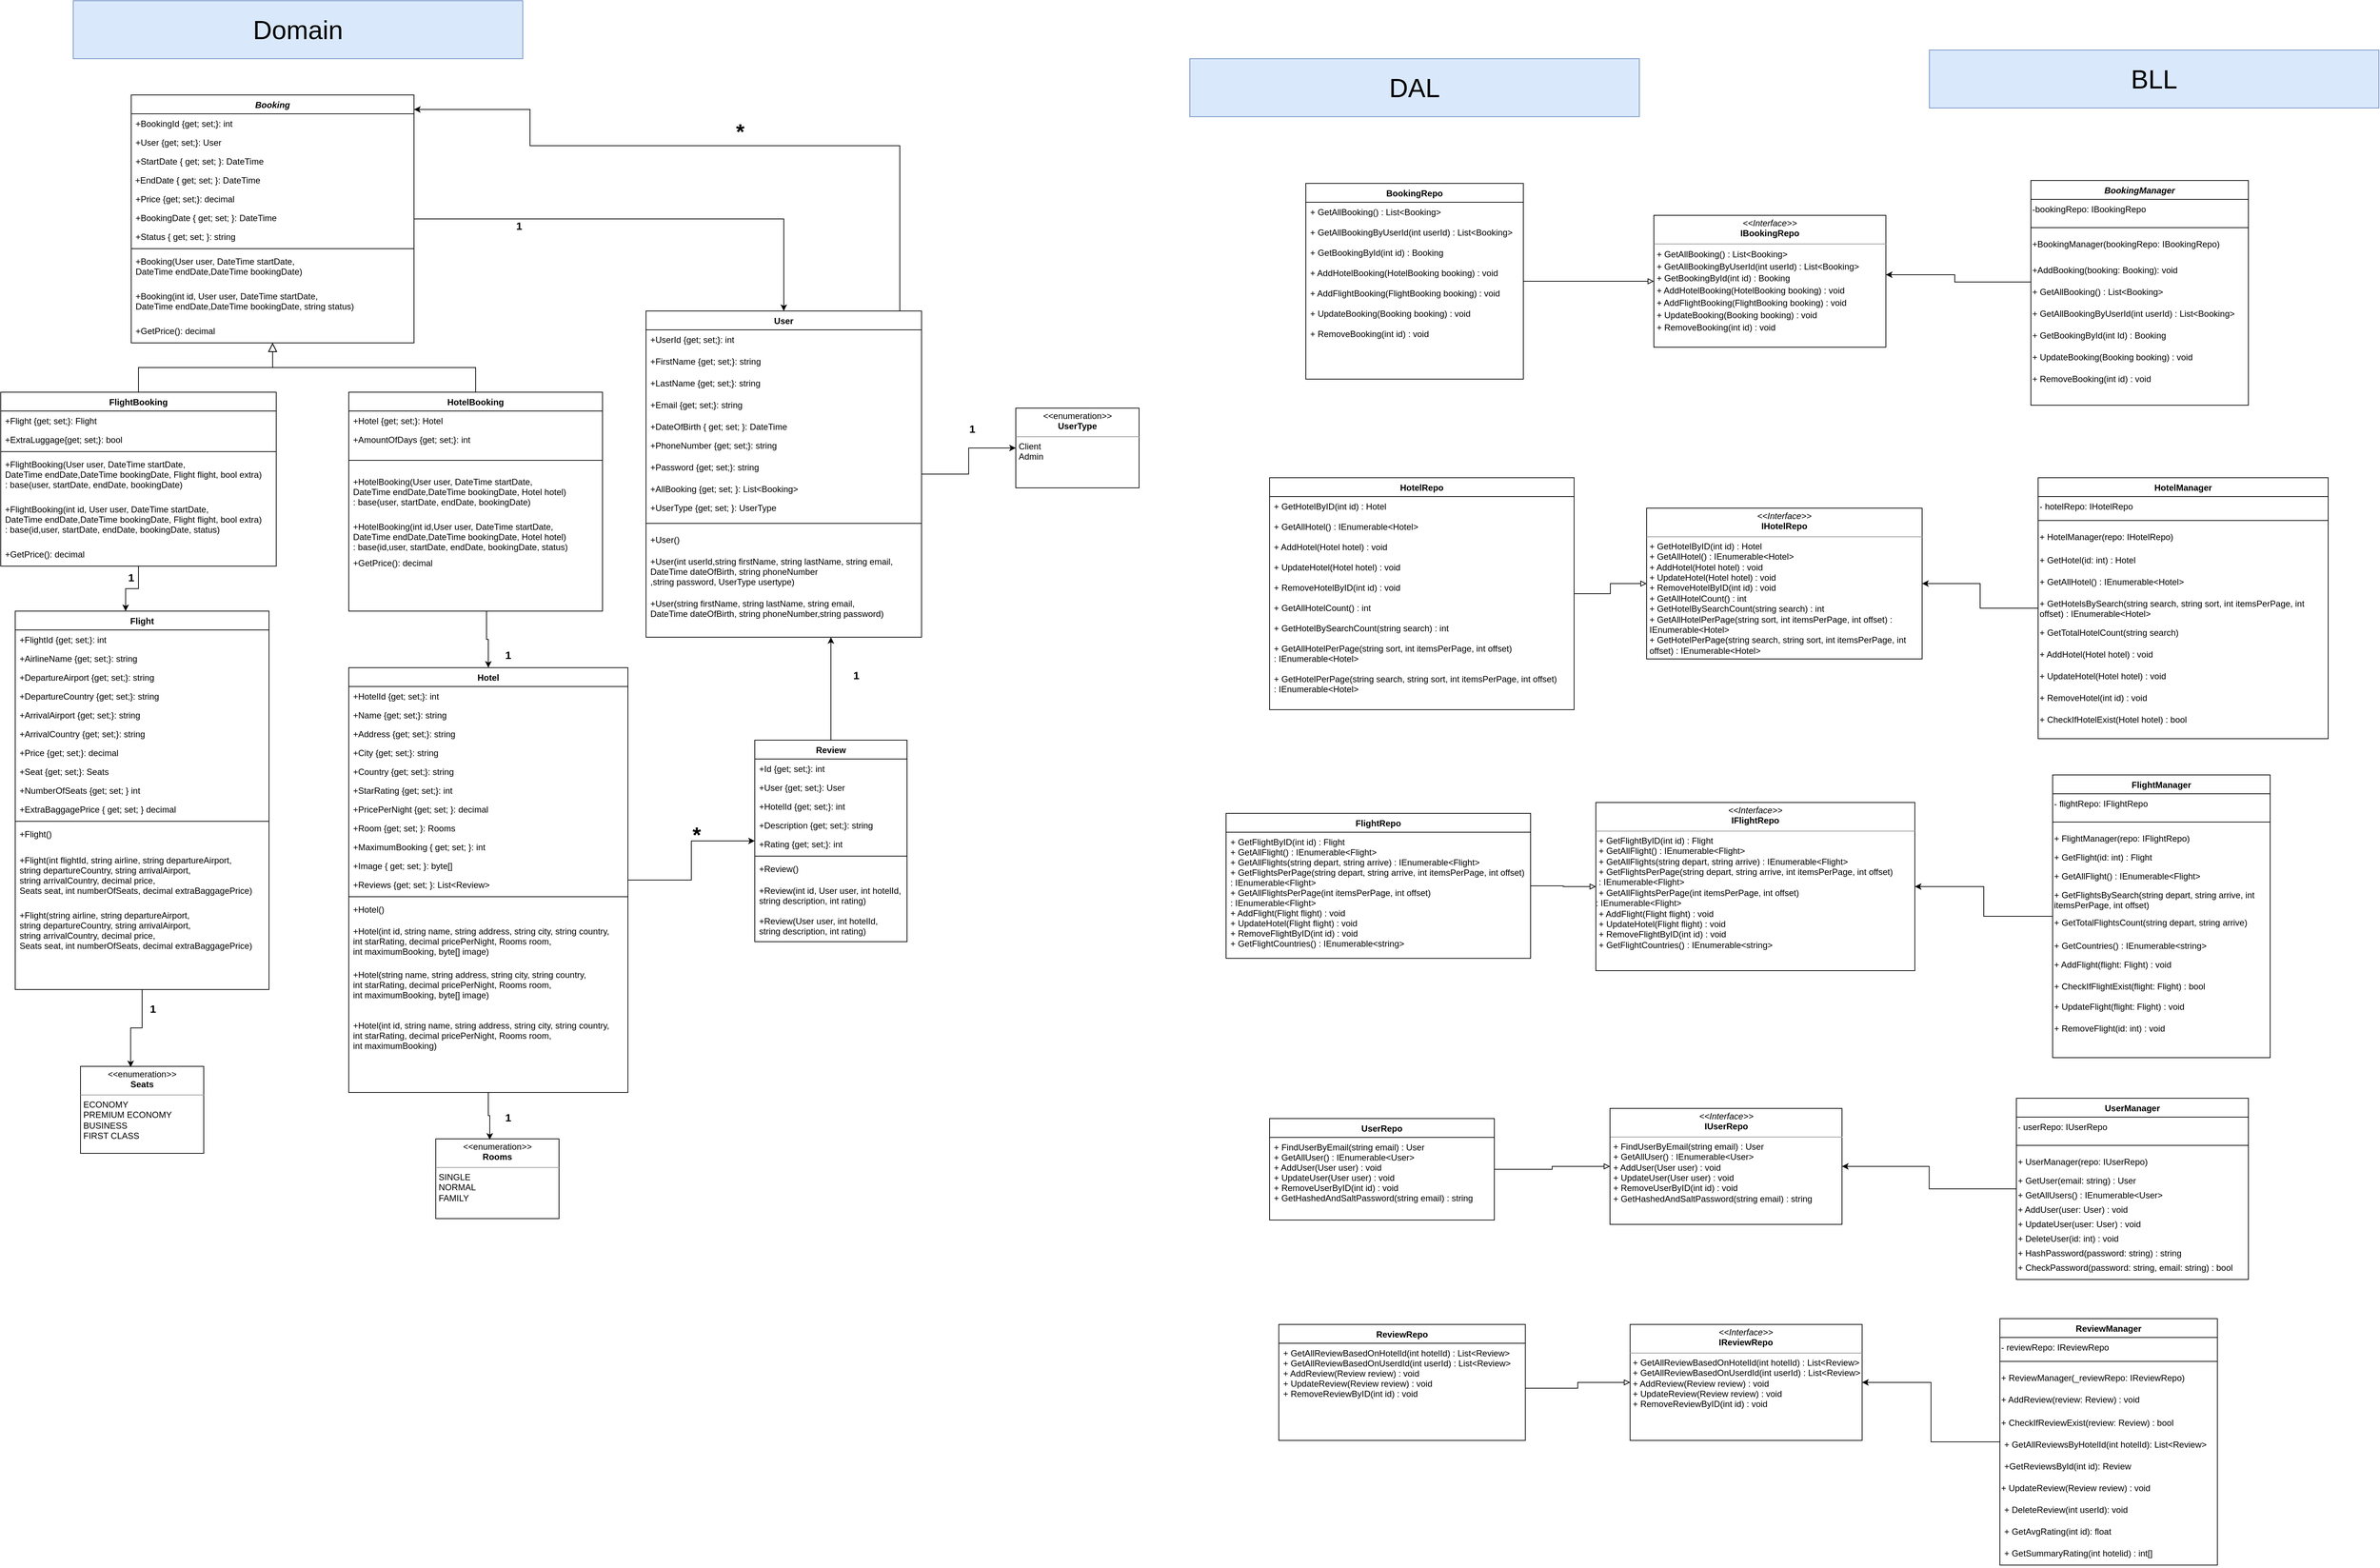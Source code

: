 <mxfile version="21.3.7" type="device" pages="4">
  <diagram name="Version 1.4" id="GDOn9U3A9_myJ2rr4ry-">
    <mxGraphModel dx="3187" dy="2944" grid="1" gridSize="10" guides="1" tooltips="1" connect="1" arrows="1" fold="1" page="1" pageScale="1" pageWidth="850" pageHeight="1100" math="0" shadow="0">
      <root>
        <mxCell id="Pm0zzvNBCTfCiv9d_ps6-0" />
        <mxCell id="Pm0zzvNBCTfCiv9d_ps6-1" parent="Pm0zzvNBCTfCiv9d_ps6-0" />
        <mxCell id="Pm0zzvNBCTfCiv9d_ps6-2" style="edgeStyle=orthogonalEdgeStyle;rounded=0;orthogonalLoop=1;jettySize=auto;html=1;entryX=0.5;entryY=0;entryDx=0;entryDy=0;" parent="Pm0zzvNBCTfCiv9d_ps6-1" source="Pm0zzvNBCTfCiv9d_ps6-3" target="Pm0zzvNBCTfCiv9d_ps6-25" edge="1">
          <mxGeometry relative="1" as="geometry" />
        </mxCell>
        <mxCell id="Pm0zzvNBCTfCiv9d_ps6-3" value="Booking" style="swimlane;fontStyle=3;align=center;verticalAlign=top;childLayout=stackLayout;horizontal=1;startSize=26;horizontalStack=0;resizeParent=1;resizeLast=0;collapsible=1;marginBottom=0;rounded=0;shadow=0;strokeWidth=1;" parent="Pm0zzvNBCTfCiv9d_ps6-1" vertex="1">
          <mxGeometry x="220" y="50" width="390" height="342" as="geometry">
            <mxRectangle x="230" y="140" width="160" height="26" as="alternateBounds" />
          </mxGeometry>
        </mxCell>
        <mxCell id="Pm0zzvNBCTfCiv9d_ps6-4" value="+BookingId {get; set;}: int" style="text;align=left;verticalAlign=top;spacingLeft=4;spacingRight=4;overflow=hidden;rotatable=0;points=[[0,0.5],[1,0.5]];portConstraint=eastwest;" parent="Pm0zzvNBCTfCiv9d_ps6-3" vertex="1">
          <mxGeometry y="26" width="390" height="26" as="geometry" />
        </mxCell>
        <mxCell id="Pm0zzvNBCTfCiv9d_ps6-5" value="+User {get; set;}: User" style="text;align=left;verticalAlign=top;spacingLeft=4;spacingRight=4;overflow=hidden;rotatable=0;points=[[0,0.5],[1,0.5]];portConstraint=eastwest;" parent="Pm0zzvNBCTfCiv9d_ps6-3" vertex="1">
          <mxGeometry y="52" width="390" height="26" as="geometry" />
        </mxCell>
        <mxCell id="Pm0zzvNBCTfCiv9d_ps6-6" value="+StartDate { get; set; }: DateTime" style="text;align=left;verticalAlign=top;spacingLeft=4;spacingRight=4;overflow=hidden;rotatable=0;points=[[0,0.5],[1,0.5]];portConstraint=eastwest;" parent="Pm0zzvNBCTfCiv9d_ps6-3" vertex="1">
          <mxGeometry y="78" width="390" height="26" as="geometry" />
        </mxCell>
        <mxCell id="Pm0zzvNBCTfCiv9d_ps6-7" value="&lt;span style=&quot;color: rgb(0, 0, 0); font-family: Helvetica; font-size: 12px; font-style: normal; font-variant-ligatures: normal; font-variant-caps: normal; font-weight: 400; letter-spacing: normal; orphans: 2; text-align: left; text-indent: 0px; text-transform: none; widows: 2; word-spacing: 0px; -webkit-text-stroke-width: 0px; background-color: rgb(251, 251, 251); text-decoration-thickness: initial; text-decoration-style: initial; text-decoration-color: initial; float: none; display: inline !important;&quot;&gt;&amp;nbsp;+EndDate { get; set; }:&amp;nbsp;DateTime&lt;/span&gt;" style="text;whiteSpace=wrap;html=1;" parent="Pm0zzvNBCTfCiv9d_ps6-3" vertex="1">
          <mxGeometry y="104" width="390" height="26" as="geometry" />
        </mxCell>
        <mxCell id="Pm0zzvNBCTfCiv9d_ps6-8" value="+Price {get; set;}: decimal" style="text;align=left;verticalAlign=top;spacingLeft=4;spacingRight=4;overflow=hidden;rotatable=0;points=[[0,0.5],[1,0.5]];portConstraint=eastwest;" parent="Pm0zzvNBCTfCiv9d_ps6-3" vertex="1">
          <mxGeometry y="130" width="390" height="26" as="geometry" />
        </mxCell>
        <mxCell id="Pm0zzvNBCTfCiv9d_ps6-10" value="+BookingDate { get; set; }: DateTime" style="text;align=left;verticalAlign=top;spacingLeft=4;spacingRight=4;overflow=hidden;rotatable=0;points=[[0,0.5],[1,0.5]];portConstraint=eastwest;" parent="Pm0zzvNBCTfCiv9d_ps6-3" vertex="1">
          <mxGeometry y="156" width="390" height="26" as="geometry" />
        </mxCell>
        <mxCell id="AmzF6DS4CgvI8Ko81u4t-3" value="+Status { get; set; }: string" style="text;align=left;verticalAlign=top;spacingLeft=4;spacingRight=4;overflow=hidden;rotatable=0;points=[[0,0.5],[1,0.5]];portConstraint=eastwest;" vertex="1" parent="Pm0zzvNBCTfCiv9d_ps6-3">
          <mxGeometry y="182" width="390" height="26" as="geometry" />
        </mxCell>
        <mxCell id="Yni5ZRihZtRt5JyOZGDc-4" value="" style="line;html=1;strokeWidth=1;align=left;verticalAlign=middle;spacingTop=-1;spacingLeft=3;spacingRight=3;rotatable=0;labelPosition=right;points=[];portConstraint=eastwest;" parent="Pm0zzvNBCTfCiv9d_ps6-3" vertex="1">
          <mxGeometry y="208" width="390" height="8" as="geometry" />
        </mxCell>
        <mxCell id="Yni5ZRihZtRt5JyOZGDc-1" value="+Booking(User user, DateTime startDate, &#xa;DateTime endDate,DateTime bookingDate)" style="text;strokeColor=none;fillColor=none;align=left;verticalAlign=top;spacingLeft=4;spacingRight=4;overflow=hidden;rotatable=0;points=[[0,0.5],[1,0.5]];portConstraint=eastwest;" parent="Pm0zzvNBCTfCiv9d_ps6-3" vertex="1">
          <mxGeometry y="216" width="390" height="48" as="geometry" />
        </mxCell>
        <mxCell id="Yni5ZRihZtRt5JyOZGDc-2" value="+Booking(int id, User user, DateTime startDate, &#xa;DateTime endDate,DateTime bookingDate, string status)" style="text;strokeColor=none;fillColor=none;align=left;verticalAlign=top;spacingLeft=4;spacingRight=4;overflow=hidden;rotatable=0;points=[[0,0.5],[1,0.5]];portConstraint=eastwest;" parent="Pm0zzvNBCTfCiv9d_ps6-3" vertex="1">
          <mxGeometry y="264" width="390" height="48" as="geometry" />
        </mxCell>
        <mxCell id="Yni5ZRihZtRt5JyOZGDc-3" value="+GetPrice(): decimal" style="text;strokeColor=none;fillColor=none;align=left;verticalAlign=top;spacingLeft=4;spacingRight=4;overflow=hidden;rotatable=0;points=[[0,0.5],[1,0.5]];portConstraint=eastwest;" parent="Pm0zzvNBCTfCiv9d_ps6-3" vertex="1">
          <mxGeometry y="312" width="390" height="30" as="geometry" />
        </mxCell>
        <mxCell id="Pm0zzvNBCTfCiv9d_ps6-11" style="edgeStyle=orthogonalEdgeStyle;rounded=0;orthogonalLoop=1;jettySize=auto;html=1;entryX=0.435;entryY=0;entryDx=0;entryDy=0;entryPerimeter=0;" parent="Pm0zzvNBCTfCiv9d_ps6-1" source="Pm0zzvNBCTfCiv9d_ps6-12" target="Pm0zzvNBCTfCiv9d_ps6-53" edge="1">
          <mxGeometry relative="1" as="geometry" />
        </mxCell>
        <mxCell id="Pm0zzvNBCTfCiv9d_ps6-12" value="FlightBooking" style="swimlane;fontStyle=1;align=center;verticalAlign=top;childLayout=stackLayout;horizontal=1;startSize=26;horizontalStack=0;resizeParent=1;resizeLast=0;collapsible=1;marginBottom=0;rounded=0;shadow=0;strokeWidth=1;" parent="Pm0zzvNBCTfCiv9d_ps6-1" vertex="1">
          <mxGeometry x="40" y="460" width="380" height="240" as="geometry">
            <mxRectangle x="130" y="380" width="160" height="26" as="alternateBounds" />
          </mxGeometry>
        </mxCell>
        <mxCell id="Pm0zzvNBCTfCiv9d_ps6-14" value="+Flight {get; set;}: Flight" style="text;align=left;verticalAlign=top;spacingLeft=4;spacingRight=4;overflow=hidden;rotatable=0;points=[[0,0.5],[1,0.5]];portConstraint=eastwest;" parent="Pm0zzvNBCTfCiv9d_ps6-12" vertex="1">
          <mxGeometry y="26" width="380" height="26" as="geometry" />
        </mxCell>
        <mxCell id="Pm0zzvNBCTfCiv9d_ps6-15" value="+ExtraLuggage{get; set;}: bool" style="text;align=left;verticalAlign=top;spacingLeft=4;spacingRight=4;overflow=hidden;rotatable=0;points=[[0,0.5],[1,0.5]];portConstraint=eastwest;rounded=0;shadow=0;html=0;" parent="Pm0zzvNBCTfCiv9d_ps6-12" vertex="1">
          <mxGeometry y="52" width="380" height="26" as="geometry" />
        </mxCell>
        <mxCell id="Pm0zzvNBCTfCiv9d_ps6-16" value="" style="line;html=1;strokeWidth=1;align=left;verticalAlign=middle;spacingTop=-1;spacingLeft=3;spacingRight=3;rotatable=0;labelPosition=right;points=[];portConstraint=eastwest;" parent="Pm0zzvNBCTfCiv9d_ps6-12" vertex="1">
          <mxGeometry y="78" width="380" height="8" as="geometry" />
        </mxCell>
        <mxCell id="Yni5ZRihZtRt5JyOZGDc-6" value="+FlightBooking(User user, DateTime startDate, &#xa;DateTime endDate,DateTime bookingDate, Flight flight, bool extra) &#xa;: base(user, startDate, endDate, bookingDate)" style="text;strokeColor=none;fillColor=none;align=left;verticalAlign=top;spacingLeft=4;spacingRight=4;overflow=hidden;rotatable=0;points=[[0,0.5],[1,0.5]];portConstraint=eastwest;" parent="Pm0zzvNBCTfCiv9d_ps6-12" vertex="1">
          <mxGeometry y="86" width="380" height="62" as="geometry" />
        </mxCell>
        <mxCell id="Yni5ZRihZtRt5JyOZGDc-7" value="+FlightBooking(int id, User user, DateTime startDate, &#xa;DateTime endDate,DateTime bookingDate, Flight flight, bool extra) &#xa;: base(id,user, startDate, endDate, bookingDate, status)" style="text;strokeColor=none;fillColor=none;align=left;verticalAlign=top;spacingLeft=4;spacingRight=4;overflow=hidden;rotatable=0;points=[[0,0.5],[1,0.5]];portConstraint=eastwest;" parent="Pm0zzvNBCTfCiv9d_ps6-12" vertex="1">
          <mxGeometry y="148" width="380" height="62" as="geometry" />
        </mxCell>
        <mxCell id="Yni5ZRihZtRt5JyOZGDc-8" value="+GetPrice(): decimal" style="text;strokeColor=none;fillColor=none;align=left;verticalAlign=top;spacingLeft=4;spacingRight=4;overflow=hidden;rotatable=0;points=[[0,0.5],[1,0.5]];portConstraint=eastwest;" parent="Pm0zzvNBCTfCiv9d_ps6-12" vertex="1">
          <mxGeometry y="210" width="380" height="30" as="geometry" />
        </mxCell>
        <mxCell id="Pm0zzvNBCTfCiv9d_ps6-17" value="" style="endArrow=block;endSize=10;endFill=0;shadow=0;strokeWidth=1;rounded=0;edgeStyle=elbowEdgeStyle;elbow=vertical;" parent="Pm0zzvNBCTfCiv9d_ps6-1" source="Pm0zzvNBCTfCiv9d_ps6-12" target="Pm0zzvNBCTfCiv9d_ps6-3" edge="1">
          <mxGeometry width="160" relative="1" as="geometry">
            <mxPoint x="340" y="163" as="sourcePoint" />
            <mxPoint x="340" y="163" as="targetPoint" />
          </mxGeometry>
        </mxCell>
        <mxCell id="Pm0zzvNBCTfCiv9d_ps6-18" style="edgeStyle=orthogonalEdgeStyle;rounded=0;orthogonalLoop=1;jettySize=auto;html=1;entryX=0.5;entryY=0;entryDx=0;entryDy=0;" parent="Pm0zzvNBCTfCiv9d_ps6-1" source="Pm0zzvNBCTfCiv9d_ps6-19" target="Pm0zzvNBCTfCiv9d_ps6-42" edge="1">
          <mxGeometry relative="1" as="geometry">
            <Array as="points">
              <mxPoint x="710" y="801" />
              <mxPoint x="713" y="801" />
            </Array>
          </mxGeometry>
        </mxCell>
        <mxCell id="Pm0zzvNBCTfCiv9d_ps6-19" value="HotelBooking" style="swimlane;fontStyle=1;align=center;verticalAlign=top;childLayout=stackLayout;horizontal=1;startSize=26;horizontalStack=0;resizeParent=1;resizeLast=0;collapsible=1;marginBottom=0;rounded=0;shadow=0;strokeWidth=1;" parent="Pm0zzvNBCTfCiv9d_ps6-1" vertex="1">
          <mxGeometry x="520" y="460" width="350" height="302" as="geometry">
            <mxRectangle x="340" y="380" width="170" height="26" as="alternateBounds" />
          </mxGeometry>
        </mxCell>
        <mxCell id="Pm0zzvNBCTfCiv9d_ps6-21" value="+Hotel {get; set;}: Hotel" style="text;align=left;verticalAlign=top;spacingLeft=4;spacingRight=4;overflow=hidden;rotatable=0;points=[[0,0.5],[1,0.5]];portConstraint=eastwest;" parent="Pm0zzvNBCTfCiv9d_ps6-19" vertex="1">
          <mxGeometry y="26" width="350" height="26" as="geometry" />
        </mxCell>
        <mxCell id="pMyBDGHx8GBgDpXVM18d-9" value="+AmountOfDays {get; set;}: int" style="text;align=left;verticalAlign=top;spacingLeft=4;spacingRight=4;overflow=hidden;rotatable=0;points=[[0,0.5],[1,0.5]];portConstraint=eastwest;" parent="Pm0zzvNBCTfCiv9d_ps6-19" vertex="1">
          <mxGeometry y="52" width="350" height="26" as="geometry" />
        </mxCell>
        <mxCell id="Pm0zzvNBCTfCiv9d_ps6-22" value="" style="line;html=1;strokeWidth=1;align=left;verticalAlign=middle;spacingTop=-1;spacingLeft=3;spacingRight=3;rotatable=0;labelPosition=right;points=[];portConstraint=eastwest;" parent="Pm0zzvNBCTfCiv9d_ps6-19" vertex="1">
          <mxGeometry y="78" width="350" height="32" as="geometry" />
        </mxCell>
        <mxCell id="pMyBDGHx8GBgDpXVM18d-10" value="+HotelBooking(User user, DateTime startDate, &#xa;DateTime endDate,DateTime bookingDate, Hotel hotel) &#xa;: base(user, startDate, endDate, bookingDate)" style="text;strokeColor=none;fillColor=none;align=left;verticalAlign=top;spacingLeft=4;spacingRight=4;overflow=hidden;rotatable=0;points=[[0,0.5],[1,0.5]];portConstraint=eastwest;" parent="Pm0zzvNBCTfCiv9d_ps6-19" vertex="1">
          <mxGeometry y="110" width="350" height="62" as="geometry" />
        </mxCell>
        <mxCell id="pMyBDGHx8GBgDpXVM18d-11" value="+HotelBooking(int id,User user, DateTime startDate, &#xa;DateTime endDate,DateTime bookingDate, Hotel hotel) &#xa;: base(id,user, startDate, endDate, bookingDate, status)" style="text;strokeColor=none;fillColor=none;align=left;verticalAlign=top;spacingLeft=4;spacingRight=4;overflow=hidden;rotatable=0;points=[[0,0.5],[1,0.5]];portConstraint=eastwest;" parent="Pm0zzvNBCTfCiv9d_ps6-19" vertex="1">
          <mxGeometry y="172" width="350" height="50" as="geometry" />
        </mxCell>
        <mxCell id="Yni5ZRihZtRt5JyOZGDc-0" value="+GetPrice(): decimal" style="text;strokeColor=none;fillColor=none;align=left;verticalAlign=top;spacingLeft=4;spacingRight=4;overflow=hidden;rotatable=0;points=[[0,0.5],[1,0.5]];portConstraint=eastwest;" parent="Pm0zzvNBCTfCiv9d_ps6-19" vertex="1">
          <mxGeometry y="222" width="350" height="30" as="geometry" />
        </mxCell>
        <mxCell id="Pm0zzvNBCTfCiv9d_ps6-23" value="" style="endArrow=block;endSize=10;endFill=0;shadow=0;strokeWidth=1;rounded=0;edgeStyle=elbowEdgeStyle;elbow=vertical;" parent="Pm0zzvNBCTfCiv9d_ps6-1" source="Pm0zzvNBCTfCiv9d_ps6-19" target="Pm0zzvNBCTfCiv9d_ps6-3" edge="1">
          <mxGeometry width="160" relative="1" as="geometry">
            <mxPoint x="350" y="333" as="sourcePoint" />
            <mxPoint x="450" y="231" as="targetPoint" />
          </mxGeometry>
        </mxCell>
        <mxCell id="Dh3dNfhJoMB1ORGb0msQ-9" style="edgeStyle=orthogonalEdgeStyle;rounded=0;orthogonalLoop=1;jettySize=auto;html=1;" parent="Pm0zzvNBCTfCiv9d_ps6-1" source="Pm0zzvNBCTfCiv9d_ps6-25" target="Pm0zzvNBCTfCiv9d_ps6-3" edge="1">
          <mxGeometry relative="1" as="geometry">
            <Array as="points">
              <mxPoint x="1280" y="120" />
              <mxPoint x="770" y="120" />
              <mxPoint x="770" y="70" />
            </Array>
          </mxGeometry>
        </mxCell>
        <mxCell id="AmzF6DS4CgvI8Ko81u4t-0" style="edgeStyle=orthogonalEdgeStyle;rounded=0;orthogonalLoop=1;jettySize=auto;html=1;" edge="1" parent="Pm0zzvNBCTfCiv9d_ps6-1" source="Pm0zzvNBCTfCiv9d_ps6-25" target="oZtBKEoyYbLaSHDcOGE1-7">
          <mxGeometry relative="1" as="geometry" />
        </mxCell>
        <mxCell id="Pm0zzvNBCTfCiv9d_ps6-25" value="User" style="swimlane;fontStyle=1;align=center;verticalAlign=top;childLayout=stackLayout;horizontal=1;startSize=26;horizontalStack=0;resizeParent=1;resizeParentMax=0;resizeLast=0;collapsible=1;marginBottom=0;" parent="Pm0zzvNBCTfCiv9d_ps6-1" vertex="1">
          <mxGeometry x="930" y="348" width="380" height="450" as="geometry" />
        </mxCell>
        <mxCell id="Pm0zzvNBCTfCiv9d_ps6-26" value="+UserId {get; set;}: int" style="text;strokeColor=none;fillColor=none;align=left;verticalAlign=top;spacingLeft=4;spacingRight=4;overflow=hidden;rotatable=0;points=[[0,0.5],[1,0.5]];portConstraint=eastwest;" parent="Pm0zzvNBCTfCiv9d_ps6-25" vertex="1">
          <mxGeometry y="26" width="380" height="30" as="geometry" />
        </mxCell>
        <mxCell id="Pm0zzvNBCTfCiv9d_ps6-27" value="+FirstName {get; set;}: string" style="text;strokeColor=none;fillColor=none;align=left;verticalAlign=top;spacingLeft=4;spacingRight=4;overflow=hidden;rotatable=0;points=[[0,0.5],[1,0.5]];portConstraint=eastwest;" parent="Pm0zzvNBCTfCiv9d_ps6-25" vertex="1">
          <mxGeometry y="56" width="380" height="30" as="geometry" />
        </mxCell>
        <mxCell id="Pm0zzvNBCTfCiv9d_ps6-28" value="+LastName {get; set;}: string" style="text;strokeColor=none;fillColor=none;align=left;verticalAlign=top;spacingLeft=4;spacingRight=4;overflow=hidden;rotatable=0;points=[[0,0.5],[1,0.5]];portConstraint=eastwest;" parent="Pm0zzvNBCTfCiv9d_ps6-25" vertex="1">
          <mxGeometry y="86" width="380" height="30" as="geometry" />
        </mxCell>
        <mxCell id="Pm0zzvNBCTfCiv9d_ps6-29" value="+Email {get; set;}: string" style="text;strokeColor=none;fillColor=none;align=left;verticalAlign=top;spacingLeft=4;spacingRight=4;overflow=hidden;rotatable=0;points=[[0,0.5],[1,0.5]];portConstraint=eastwest;" parent="Pm0zzvNBCTfCiv9d_ps6-25" vertex="1">
          <mxGeometry y="116" width="380" height="30" as="geometry" />
        </mxCell>
        <mxCell id="pMyBDGHx8GBgDpXVM18d-0" value="+DateOfBirth { get; set; }: DateTime" style="text;align=left;verticalAlign=top;spacingLeft=4;spacingRight=4;overflow=hidden;rotatable=0;points=[[0,0.5],[1,0.5]];portConstraint=eastwest;" parent="Pm0zzvNBCTfCiv9d_ps6-25" vertex="1">
          <mxGeometry y="146" width="380" height="26" as="geometry" />
        </mxCell>
        <mxCell id="pMyBDGHx8GBgDpXVM18d-1" value="+PhoneNumber {get; set;}: string" style="text;strokeColor=none;fillColor=none;align=left;verticalAlign=top;spacingLeft=4;spacingRight=4;overflow=hidden;rotatable=0;points=[[0,0.5],[1,0.5]];portConstraint=eastwest;" parent="Pm0zzvNBCTfCiv9d_ps6-25" vertex="1">
          <mxGeometry y="172" width="380" height="30" as="geometry" />
        </mxCell>
        <mxCell id="Pm0zzvNBCTfCiv9d_ps6-30" value="+Password {get; set;}: string" style="text;strokeColor=none;fillColor=none;align=left;verticalAlign=top;spacingLeft=4;spacingRight=4;overflow=hidden;rotatable=0;points=[[0,0.5],[1,0.5]];portConstraint=eastwest;" parent="Pm0zzvNBCTfCiv9d_ps6-25" vertex="1">
          <mxGeometry y="202" width="380" height="30" as="geometry" />
        </mxCell>
        <mxCell id="Pm0zzvNBCTfCiv9d_ps6-31" value="+AllBooking {get; set; }: List&lt;Booking&gt;" style="text;align=left;verticalAlign=top;spacingLeft=4;spacingRight=4;overflow=hidden;rotatable=0;points=[[0,0.5],[1,0.5]];portConstraint=eastwest;" parent="Pm0zzvNBCTfCiv9d_ps6-25" vertex="1">
          <mxGeometry y="232" width="380" height="26" as="geometry" />
        </mxCell>
        <mxCell id="AmzF6DS4CgvI8Ko81u4t-11" value="+UserType {get; set; }: UserType" style="text;align=left;verticalAlign=top;spacingLeft=4;spacingRight=4;overflow=hidden;rotatable=0;points=[[0,0.5],[1,0.5]];portConstraint=eastwest;" vertex="1" parent="Pm0zzvNBCTfCiv9d_ps6-25">
          <mxGeometry y="258" width="380" height="26" as="geometry" />
        </mxCell>
        <mxCell id="pMyBDGHx8GBgDpXVM18d-7" value="" style="line;html=1;strokeWidth=1;align=left;verticalAlign=middle;spacingTop=-1;spacingLeft=3;spacingRight=3;rotatable=0;labelPosition=right;points=[];portConstraint=eastwest;" parent="Pm0zzvNBCTfCiv9d_ps6-25" vertex="1">
          <mxGeometry y="284" width="380" height="18" as="geometry" />
        </mxCell>
        <mxCell id="AmzF6DS4CgvI8Ko81u4t-12" value="+User()" style="text;strokeColor=none;fillColor=none;align=left;verticalAlign=top;spacingLeft=4;spacingRight=4;overflow=hidden;rotatable=0;points=[[0,0.5],[1,0.5]];portConstraint=eastwest;" vertex="1" parent="Pm0zzvNBCTfCiv9d_ps6-25">
          <mxGeometry y="302" width="380" height="30" as="geometry" />
        </mxCell>
        <mxCell id="pMyBDGHx8GBgDpXVM18d-3" value="+User(int userId,string firstName, string lastName, string email, &#xa;DateTime dateOfBirth, string phoneNumber&#xa;,string password, UserType usertype)" style="text;strokeColor=none;fillColor=none;align=left;verticalAlign=top;spacingLeft=4;spacingRight=4;overflow=hidden;rotatable=0;points=[[0,0.5],[1,0.5]];portConstraint=eastwest;" parent="Pm0zzvNBCTfCiv9d_ps6-25" vertex="1">
          <mxGeometry y="332" width="380" height="58" as="geometry" />
        </mxCell>
        <mxCell id="pMyBDGHx8GBgDpXVM18d-4" value="+User(string firstName, string lastName, string email, &#xa;DateTime dateOfBirth, string phoneNumber,string password)" style="text;strokeColor=none;fillColor=none;align=left;verticalAlign=top;spacingLeft=4;spacingRight=4;overflow=hidden;rotatable=0;points=[[0,0.5],[1,0.5]];portConstraint=eastwest;" parent="Pm0zzvNBCTfCiv9d_ps6-25" vertex="1">
          <mxGeometry y="390" width="380" height="60" as="geometry" />
        </mxCell>
        <mxCell id="Pm0zzvNBCTfCiv9d_ps6-32" style="edgeStyle=orthogonalEdgeStyle;rounded=0;orthogonalLoop=1;jettySize=auto;html=1;" parent="Pm0zzvNBCTfCiv9d_ps6-1" source="Pm0zzvNBCTfCiv9d_ps6-33" target="Pm0zzvNBCTfCiv9d_ps6-25" edge="1">
          <mxGeometry relative="1" as="geometry">
            <Array as="points">
              <mxPoint x="1230" y="754" />
              <mxPoint x="1170" y="754" />
            </Array>
          </mxGeometry>
        </mxCell>
        <mxCell id="Pm0zzvNBCTfCiv9d_ps6-33" value="Review" style="swimlane;fontStyle=1;align=center;verticalAlign=top;childLayout=stackLayout;horizontal=1;startSize=26;horizontalStack=0;resizeParent=1;resizeLast=0;collapsible=1;marginBottom=0;rounded=0;shadow=0;strokeWidth=1;" parent="Pm0zzvNBCTfCiv9d_ps6-1" vertex="1">
          <mxGeometry x="1080" y="940" width="210" height="278" as="geometry">
            <mxRectangle x="340" y="380" width="170" height="26" as="alternateBounds" />
          </mxGeometry>
        </mxCell>
        <mxCell id="AmzF6DS4CgvI8Ko81u4t-9" value="+Id {get; set;}: int" style="text;align=left;verticalAlign=top;spacingLeft=4;spacingRight=4;overflow=hidden;rotatable=0;points=[[0,0.5],[1,0.5]];portConstraint=eastwest;" vertex="1" parent="Pm0zzvNBCTfCiv9d_ps6-33">
          <mxGeometry y="26" width="210" height="26" as="geometry" />
        </mxCell>
        <mxCell id="Pm0zzvNBCTfCiv9d_ps6-34" value="+User {get; set;}: User" style="text;align=left;verticalAlign=top;spacingLeft=4;spacingRight=4;overflow=hidden;rotatable=0;points=[[0,0.5],[1,0.5]];portConstraint=eastwest;" parent="Pm0zzvNBCTfCiv9d_ps6-33" vertex="1">
          <mxGeometry y="52" width="210" height="26" as="geometry" />
        </mxCell>
        <mxCell id="pMyBDGHx8GBgDpXVM18d-6" value="+HotelId {get; set;}: int" style="text;align=left;verticalAlign=top;spacingLeft=4;spacingRight=4;overflow=hidden;rotatable=0;points=[[0,0.5],[1,0.5]];portConstraint=eastwest;" parent="Pm0zzvNBCTfCiv9d_ps6-33" vertex="1">
          <mxGeometry y="78" width="210" height="26" as="geometry" />
        </mxCell>
        <mxCell id="Pm0zzvNBCTfCiv9d_ps6-35" value="+Description {get; set;}: string" style="text;align=left;verticalAlign=top;spacingLeft=4;spacingRight=4;overflow=hidden;rotatable=0;points=[[0,0.5],[1,0.5]];portConstraint=eastwest;" parent="Pm0zzvNBCTfCiv9d_ps6-33" vertex="1">
          <mxGeometry y="104" width="210" height="26" as="geometry" />
        </mxCell>
        <mxCell id="Pm0zzvNBCTfCiv9d_ps6-36" value="+Rating {get; set;}: int" style="text;align=left;verticalAlign=top;spacingLeft=4;spacingRight=4;overflow=hidden;rotatable=0;points=[[0,0.5],[1,0.5]];portConstraint=eastwest;" parent="Pm0zzvNBCTfCiv9d_ps6-33" vertex="1">
          <mxGeometry y="130" width="210" height="26" as="geometry" />
        </mxCell>
        <mxCell id="Pm0zzvNBCTfCiv9d_ps6-37" value="" style="line;html=1;strokeWidth=1;align=left;verticalAlign=middle;spacingTop=-1;spacingLeft=3;spacingRight=3;rotatable=0;labelPosition=right;points=[];portConstraint=eastwest;" parent="Pm0zzvNBCTfCiv9d_ps6-33" vertex="1">
          <mxGeometry y="156" width="210" height="8" as="geometry" />
        </mxCell>
        <mxCell id="AmzF6DS4CgvI8Ko81u4t-10" value="+Review()" style="text;strokeColor=none;fillColor=none;align=left;verticalAlign=top;spacingLeft=4;spacingRight=4;overflow=hidden;rotatable=0;points=[[0,0.5],[1,0.5]];portConstraint=eastwest;" vertex="1" parent="Pm0zzvNBCTfCiv9d_ps6-33">
          <mxGeometry y="164" width="210" height="30" as="geometry" />
        </mxCell>
        <mxCell id="pMyBDGHx8GBgDpXVM18d-8" value="+Review(int id, User user, int hotelId, &#xa;string description, int rating)" style="text;strokeColor=none;fillColor=none;align=left;verticalAlign=top;spacingLeft=4;spacingRight=4;overflow=hidden;rotatable=0;points=[[0,0.5],[1,0.5]];portConstraint=eastwest;" parent="Pm0zzvNBCTfCiv9d_ps6-33" vertex="1">
          <mxGeometry y="194" width="210" height="42" as="geometry" />
        </mxCell>
        <mxCell id="AmzF6DS4CgvI8Ko81u4t-8" value="+Review(User user, int hotelId, &#xa;string description, int rating)" style="text;strokeColor=none;fillColor=none;align=left;verticalAlign=top;spacingLeft=4;spacingRight=4;overflow=hidden;rotatable=0;points=[[0,0.5],[1,0.5]];portConstraint=eastwest;" vertex="1" parent="Pm0zzvNBCTfCiv9d_ps6-33">
          <mxGeometry y="236" width="210" height="42" as="geometry" />
        </mxCell>
        <mxCell id="Pm0zzvNBCTfCiv9d_ps6-38" value="&lt;p style=&quot;margin:0px;margin-top:4px;text-align:center;&quot;&gt;&lt;i&gt;&amp;lt;&amp;lt;&lt;/i&gt;enumeration&lt;i&gt;&amp;gt;&amp;gt;&lt;/i&gt;&lt;br&gt;&lt;b&gt;Rooms&lt;/b&gt;&lt;/p&gt;&lt;hr size=&quot;1&quot;&gt;&lt;p style=&quot;margin:0px;margin-left:4px;&quot;&gt;SINGLE&lt;/p&gt;&lt;p style=&quot;margin:0px;margin-left:4px;&quot;&gt;NORMAL&lt;/p&gt;&lt;p style=&quot;margin:0px;margin-left:4px;&quot;&gt;FAMILY&lt;/p&gt;" style="verticalAlign=top;align=left;overflow=fill;fontSize=12;fontFamily=Helvetica;html=1;" parent="Pm0zzvNBCTfCiv9d_ps6-1" vertex="1">
          <mxGeometry x="640" y="1490" width="170" height="110" as="geometry" />
        </mxCell>
        <mxCell id="Pm0zzvNBCTfCiv9d_ps6-39" value="&lt;p style=&quot;margin:0px;margin-top:4px;text-align:center;&quot;&gt;&lt;i&gt;&amp;lt;&amp;lt;&lt;/i&gt;enumeration&lt;i&gt;&amp;gt;&amp;gt;&lt;/i&gt;&lt;br&gt;&lt;b&gt;Seats&lt;/b&gt;&lt;/p&gt;&lt;hr size=&quot;1&quot;&gt;&lt;p style=&quot;margin:0px;margin-left:4px;&quot;&gt;ECONOMY&lt;br&gt;&lt;/p&gt;&lt;p style=&quot;margin:0px;margin-left:4px;&quot;&gt;&lt;span style=&quot;background-color: initial;&quot;&gt;PREMIUM ECONOMY&lt;/span&gt;&lt;/p&gt;&lt;p style=&quot;margin:0px;margin-left:4px;&quot;&gt;BUSINESS&lt;/p&gt;&lt;p style=&quot;margin:0px;margin-left:4px;&quot;&gt;FIRST CLASS&lt;/p&gt;" style="verticalAlign=top;align=left;overflow=fill;fontSize=12;fontFamily=Helvetica;html=1;" parent="Pm0zzvNBCTfCiv9d_ps6-1" vertex="1">
          <mxGeometry x="150" y="1390" width="170" height="120" as="geometry" />
        </mxCell>
        <mxCell id="Pm0zzvNBCTfCiv9d_ps6-40" style="edgeStyle=orthogonalEdgeStyle;rounded=0;orthogonalLoop=1;jettySize=auto;html=1;entryX=0.438;entryY=0.01;entryDx=0;entryDy=0;entryPerimeter=0;" parent="Pm0zzvNBCTfCiv9d_ps6-1" source="Pm0zzvNBCTfCiv9d_ps6-42" target="Pm0zzvNBCTfCiv9d_ps6-38" edge="1">
          <mxGeometry relative="1" as="geometry" />
        </mxCell>
        <mxCell id="Pm0zzvNBCTfCiv9d_ps6-41" style="edgeStyle=orthogonalEdgeStyle;rounded=0;orthogonalLoop=1;jettySize=auto;html=1;" parent="Pm0zzvNBCTfCiv9d_ps6-1" source="Pm0zzvNBCTfCiv9d_ps6-42" target="Pm0zzvNBCTfCiv9d_ps6-33" edge="1">
          <mxGeometry relative="1" as="geometry" />
        </mxCell>
        <mxCell id="Pm0zzvNBCTfCiv9d_ps6-42" value="Hotel" style="swimlane;fontStyle=1;align=center;verticalAlign=top;childLayout=stackLayout;horizontal=1;startSize=26;horizontalStack=0;resizeParent=1;resizeLast=0;collapsible=1;marginBottom=0;rounded=0;shadow=0;strokeWidth=1;" parent="Pm0zzvNBCTfCiv9d_ps6-1" vertex="1">
          <mxGeometry x="520" y="840" width="385" height="586" as="geometry">
            <mxRectangle x="340" y="380" width="170" height="26" as="alternateBounds" />
          </mxGeometry>
        </mxCell>
        <mxCell id="Pm0zzvNBCTfCiv9d_ps6-43" value="+HotelId {get; set;}: int" style="text;align=left;verticalAlign=top;spacingLeft=4;spacingRight=4;overflow=hidden;rotatable=0;points=[[0,0.5],[1,0.5]];portConstraint=eastwest;" parent="Pm0zzvNBCTfCiv9d_ps6-42" vertex="1">
          <mxGeometry y="26" width="385" height="26" as="geometry" />
        </mxCell>
        <mxCell id="Pm0zzvNBCTfCiv9d_ps6-44" value="+Name {get; set;}: string" style="text;align=left;verticalAlign=top;spacingLeft=4;spacingRight=4;overflow=hidden;rotatable=0;points=[[0,0.5],[1,0.5]];portConstraint=eastwest;" parent="Pm0zzvNBCTfCiv9d_ps6-42" vertex="1">
          <mxGeometry y="52" width="385" height="26" as="geometry" />
        </mxCell>
        <mxCell id="Pm0zzvNBCTfCiv9d_ps6-45" value="+Address {get; set;}: string" style="text;align=left;verticalAlign=top;spacingLeft=4;spacingRight=4;overflow=hidden;rotatable=0;points=[[0,0.5],[1,0.5]];portConstraint=eastwest;" parent="Pm0zzvNBCTfCiv9d_ps6-42" vertex="1">
          <mxGeometry y="78" width="385" height="26" as="geometry" />
        </mxCell>
        <mxCell id="Pm0zzvNBCTfCiv9d_ps6-46" value="+City {get; set;}: string" style="text;align=left;verticalAlign=top;spacingLeft=4;spacingRight=4;overflow=hidden;rotatable=0;points=[[0,0.5],[1,0.5]];portConstraint=eastwest;" parent="Pm0zzvNBCTfCiv9d_ps6-42" vertex="1">
          <mxGeometry y="104" width="385" height="26" as="geometry" />
        </mxCell>
        <mxCell id="Pm0zzvNBCTfCiv9d_ps6-47" value="+Country {get; set;}: string" style="text;align=left;verticalAlign=top;spacingLeft=4;spacingRight=4;overflow=hidden;rotatable=0;points=[[0,0.5],[1,0.5]];portConstraint=eastwest;" parent="Pm0zzvNBCTfCiv9d_ps6-42" vertex="1">
          <mxGeometry y="130" width="385" height="26" as="geometry" />
        </mxCell>
        <mxCell id="Pm0zzvNBCTfCiv9d_ps6-48" value="+StarRating {get; set;}: int" style="text;align=left;verticalAlign=top;spacingLeft=4;spacingRight=4;overflow=hidden;rotatable=0;points=[[0,0.5],[1,0.5]];portConstraint=eastwest;" parent="Pm0zzvNBCTfCiv9d_ps6-42" vertex="1">
          <mxGeometry y="156" width="385" height="26" as="geometry" />
        </mxCell>
        <mxCell id="Pm0zzvNBCTfCiv9d_ps6-49" value="+PricePerNight {get; set; }: decimal" style="text;align=left;verticalAlign=top;spacingLeft=4;spacingRight=4;overflow=hidden;rotatable=0;points=[[0,0.5],[1,0.5]];portConstraint=eastwest;" parent="Pm0zzvNBCTfCiv9d_ps6-42" vertex="1">
          <mxGeometry y="182" width="385" height="26" as="geometry" />
        </mxCell>
        <mxCell id="Pm0zzvNBCTfCiv9d_ps6-50" value="+Room {get; set; }: Rooms" style="text;align=left;verticalAlign=top;spacingLeft=4;spacingRight=4;overflow=hidden;rotatable=0;points=[[0,0.5],[1,0.5]];portConstraint=eastwest;" parent="Pm0zzvNBCTfCiv9d_ps6-42" vertex="1">
          <mxGeometry y="208" width="385" height="26" as="geometry" />
        </mxCell>
        <mxCell id="Dh3dNfhJoMB1ORGb0msQ-13" value="+MaximumBooking { get; set; }: int" style="text;align=left;verticalAlign=top;spacingLeft=4;spacingRight=4;overflow=hidden;rotatable=0;points=[[0,0.5],[1,0.5]];portConstraint=eastwest;" parent="Pm0zzvNBCTfCiv9d_ps6-42" vertex="1">
          <mxGeometry y="234" width="385" height="26" as="geometry" />
        </mxCell>
        <mxCell id="Dh3dNfhJoMB1ORGb0msQ-14" value="+Image { get; set; }: byte[]" style="text;align=left;verticalAlign=top;spacingLeft=4;spacingRight=4;overflow=hidden;rotatable=0;points=[[0,0.5],[1,0.5]];portConstraint=eastwest;" parent="Pm0zzvNBCTfCiv9d_ps6-42" vertex="1">
          <mxGeometry y="260" width="385" height="26" as="geometry" />
        </mxCell>
        <mxCell id="Pm0zzvNBCTfCiv9d_ps6-51" value="+Reviews {get; set; }: List&lt;Review&gt;" style="text;align=left;verticalAlign=top;spacingLeft=4;spacingRight=4;overflow=hidden;rotatable=0;points=[[0,0.5],[1,0.5]];portConstraint=eastwest;" parent="Pm0zzvNBCTfCiv9d_ps6-42" vertex="1">
          <mxGeometry y="286" width="385" height="26" as="geometry" />
        </mxCell>
        <mxCell id="Dh3dNfhJoMB1ORGb0msQ-12" value="" style="line;html=1;strokeWidth=1;align=left;verticalAlign=middle;spacingTop=-1;spacingLeft=3;spacingRight=3;rotatable=0;labelPosition=right;points=[];portConstraint=eastwest;" parent="Pm0zzvNBCTfCiv9d_ps6-42" vertex="1">
          <mxGeometry y="312" width="385" height="8" as="geometry" />
        </mxCell>
        <mxCell id="AmzF6DS4CgvI8Ko81u4t-7" value="+Hotel()" style="text;strokeColor=none;fillColor=none;align=left;verticalAlign=top;spacingLeft=4;spacingRight=4;overflow=hidden;rotatable=0;points=[[0,0.5],[1,0.5]];portConstraint=eastwest;" vertex="1" parent="Pm0zzvNBCTfCiv9d_ps6-42">
          <mxGeometry y="320" width="385" height="30" as="geometry" />
        </mxCell>
        <mxCell id="Dh3dNfhJoMB1ORGb0msQ-11" value="+Hotel(int id, string name, string address, string city, string country, &#xa;int starRating, decimal pricePerNight, Rooms room, &#xa;int maximumBooking, byte[] image)" style="text;strokeColor=none;fillColor=none;align=left;verticalAlign=top;spacingLeft=4;spacingRight=4;overflow=hidden;rotatable=0;points=[[0,0.5],[1,0.5]];portConstraint=eastwest;" parent="Pm0zzvNBCTfCiv9d_ps6-42" vertex="1">
          <mxGeometry y="350" width="385" height="60" as="geometry" />
        </mxCell>
        <mxCell id="Dh3dNfhJoMB1ORGb0msQ-16" value="+Hotel(string name, string address, string city, string country, &#xa;int starRating, decimal pricePerNight, Rooms room, &#xa;int maximumBooking, byte[] image)" style="text;strokeColor=none;fillColor=none;align=left;verticalAlign=top;spacingLeft=4;spacingRight=4;overflow=hidden;rotatable=0;points=[[0,0.5],[1,0.5]];portConstraint=eastwest;" parent="Pm0zzvNBCTfCiv9d_ps6-42" vertex="1">
          <mxGeometry y="410" width="385" height="70" as="geometry" />
        </mxCell>
        <mxCell id="AmzF6DS4CgvI8Ko81u4t-5" value="+Hotel(int id, string name, string address, string city, string country, &#xa;int starRating, decimal pricePerNight, Rooms room, &#xa;int maximumBooking)" style="text;strokeColor=none;fillColor=none;align=left;verticalAlign=top;spacingLeft=4;spacingRight=4;overflow=hidden;rotatable=0;points=[[0,0.5],[1,0.5]];portConstraint=eastwest;" vertex="1" parent="Pm0zzvNBCTfCiv9d_ps6-42">
          <mxGeometry y="480" width="385" height="76" as="geometry" />
        </mxCell>
        <mxCell id="Pm0zzvNBCTfCiv9d_ps6-52" style="edgeStyle=orthogonalEdgeStyle;rounded=0;orthogonalLoop=1;jettySize=auto;html=1;entryX=0.407;entryY=0.009;entryDx=0;entryDy=0;entryPerimeter=0;" parent="Pm0zzvNBCTfCiv9d_ps6-1" source="Pm0zzvNBCTfCiv9d_ps6-53" target="Pm0zzvNBCTfCiv9d_ps6-39" edge="1">
          <mxGeometry relative="1" as="geometry" />
        </mxCell>
        <mxCell id="Pm0zzvNBCTfCiv9d_ps6-53" value="Flight" style="swimlane;fontStyle=1;align=center;verticalAlign=top;childLayout=stackLayout;horizontal=1;startSize=26;horizontalStack=0;resizeParent=1;resizeLast=0;collapsible=1;marginBottom=0;rounded=0;shadow=0;strokeWidth=1;" parent="Pm0zzvNBCTfCiv9d_ps6-1" vertex="1">
          <mxGeometry x="60" y="762" width="350" height="522" as="geometry">
            <mxRectangle x="130" y="380" width="160" height="26" as="alternateBounds" />
          </mxGeometry>
        </mxCell>
        <mxCell id="Pm0zzvNBCTfCiv9d_ps6-54" value="+FlightId {get; set;}: int" style="text;align=left;verticalAlign=top;spacingLeft=4;spacingRight=4;overflow=hidden;rotatable=0;points=[[0,0.5],[1,0.5]];portConstraint=eastwest;" parent="Pm0zzvNBCTfCiv9d_ps6-53" vertex="1">
          <mxGeometry y="26" width="350" height="26" as="geometry" />
        </mxCell>
        <mxCell id="Pm0zzvNBCTfCiv9d_ps6-55" value="+AirlineName {get; set;}: string" style="text;align=left;verticalAlign=top;spacingLeft=4;spacingRight=4;overflow=hidden;rotatable=0;points=[[0,0.5],[1,0.5]];portConstraint=eastwest;" parent="Pm0zzvNBCTfCiv9d_ps6-53" vertex="1">
          <mxGeometry y="52" width="350" height="26" as="geometry" />
        </mxCell>
        <mxCell id="Pm0zzvNBCTfCiv9d_ps6-56" value="+DepartureAirport {get; set;}: string" style="text;align=left;verticalAlign=top;spacingLeft=4;spacingRight=4;overflow=hidden;rotatable=0;points=[[0,0.5],[1,0.5]];portConstraint=eastwest;" parent="Pm0zzvNBCTfCiv9d_ps6-53" vertex="1">
          <mxGeometry y="78" width="350" height="26" as="geometry" />
        </mxCell>
        <mxCell id="Dh3dNfhJoMB1ORGb0msQ-0" value="+DepartureCountry {get; set;}: string" style="text;align=left;verticalAlign=top;spacingLeft=4;spacingRight=4;overflow=hidden;rotatable=0;points=[[0,0.5],[1,0.5]];portConstraint=eastwest;" parent="Pm0zzvNBCTfCiv9d_ps6-53" vertex="1">
          <mxGeometry y="104" width="350" height="26" as="geometry" />
        </mxCell>
        <mxCell id="Pm0zzvNBCTfCiv9d_ps6-57" value="+ArrivalAirport {get; set;}: string" style="text;align=left;verticalAlign=top;spacingLeft=4;spacingRight=4;overflow=hidden;rotatable=0;points=[[0,0.5],[1,0.5]];portConstraint=eastwest;" parent="Pm0zzvNBCTfCiv9d_ps6-53" vertex="1">
          <mxGeometry y="130" width="350" height="26" as="geometry" />
        </mxCell>
        <mxCell id="Dh3dNfhJoMB1ORGb0msQ-1" value="+ArrivalCountry {get; set;}: string" style="text;align=left;verticalAlign=top;spacingLeft=4;spacingRight=4;overflow=hidden;rotatable=0;points=[[0,0.5],[1,0.5]];portConstraint=eastwest;" parent="Pm0zzvNBCTfCiv9d_ps6-53" vertex="1">
          <mxGeometry y="156" width="350" height="26" as="geometry" />
        </mxCell>
        <mxCell id="Pm0zzvNBCTfCiv9d_ps6-60" value="+Price {get; set;}: decimal" style="text;align=left;verticalAlign=top;spacingLeft=4;spacingRight=4;overflow=hidden;rotatable=0;points=[[0,0.5],[1,0.5]];portConstraint=eastwest;" parent="Pm0zzvNBCTfCiv9d_ps6-53" vertex="1">
          <mxGeometry y="182" width="350" height="26" as="geometry" />
        </mxCell>
        <mxCell id="Pm0zzvNBCTfCiv9d_ps6-61" value="+Seat {get; set;}: Seats" style="text;align=left;verticalAlign=top;spacingLeft=4;spacingRight=4;overflow=hidden;rotatable=0;points=[[0,0.5],[1,0.5]];portConstraint=eastwest;" parent="Pm0zzvNBCTfCiv9d_ps6-53" vertex="1">
          <mxGeometry y="208" width="350" height="26" as="geometry" />
        </mxCell>
        <mxCell id="Dh3dNfhJoMB1ORGb0msQ-3" value="+NumberOfSeats {get; set; } int" style="text;align=left;verticalAlign=top;spacingLeft=4;spacingRight=4;overflow=hidden;rotatable=0;points=[[0,0.5],[1,0.5]];portConstraint=eastwest;" parent="Pm0zzvNBCTfCiv9d_ps6-53" vertex="1">
          <mxGeometry y="234" width="350" height="26" as="geometry" />
        </mxCell>
        <mxCell id="Dh3dNfhJoMB1ORGb0msQ-4" value="+ExtraBaggagePrice { get; set; } decimal" style="text;align=left;verticalAlign=top;spacingLeft=4;spacingRight=4;overflow=hidden;rotatable=0;points=[[0,0.5],[1,0.5]];portConstraint=eastwest;" parent="Pm0zzvNBCTfCiv9d_ps6-53" vertex="1">
          <mxGeometry y="260" width="350" height="26" as="geometry" />
        </mxCell>
        <mxCell id="Dh3dNfhJoMB1ORGb0msQ-6" value="" style="line;html=1;strokeWidth=1;align=left;verticalAlign=middle;spacingTop=-1;spacingLeft=3;spacingRight=3;rotatable=0;labelPosition=right;points=[];portConstraint=eastwest;" parent="Pm0zzvNBCTfCiv9d_ps6-53" vertex="1">
          <mxGeometry y="286" width="350" height="8" as="geometry" />
        </mxCell>
        <mxCell id="AmzF6DS4CgvI8Ko81u4t-6" value="+Flight()" style="text;strokeColor=none;fillColor=none;align=left;verticalAlign=top;spacingLeft=4;spacingRight=4;overflow=hidden;rotatable=0;points=[[0,0.5],[1,0.5]];portConstraint=eastwest;" vertex="1" parent="Pm0zzvNBCTfCiv9d_ps6-53">
          <mxGeometry y="294" width="350" height="36" as="geometry" />
        </mxCell>
        <mxCell id="Dh3dNfhJoMB1ORGb0msQ-7" value="+Flight(int flightId, string airline, string departureAirport, &#xa;string departureCountry, string arrivalAirport, &#xa;string arrivalCountry, decimal price, &#xa;Seats seat, int numberOfSeats, decimal extraBaggagePrice)" style="text;strokeColor=none;fillColor=none;align=left;verticalAlign=top;spacingLeft=4;spacingRight=4;overflow=hidden;rotatable=0;points=[[0,0.5],[1,0.5]];portConstraint=eastwest;" parent="Pm0zzvNBCTfCiv9d_ps6-53" vertex="1">
          <mxGeometry y="330" width="350" height="76" as="geometry" />
        </mxCell>
        <mxCell id="Dh3dNfhJoMB1ORGb0msQ-8" value="+Flight(string airline, string departureAirport, &#xa;string departureCountry, string arrivalAirport, &#xa;string arrivalCountry, decimal price, &#xa;Seats seat, int numberOfSeats, decimal extraBaggagePrice)" style="text;strokeColor=none;fillColor=none;align=left;verticalAlign=top;spacingLeft=4;spacingRight=4;overflow=hidden;rotatable=0;points=[[0,0.5],[1,0.5]];portConstraint=eastwest;" parent="Pm0zzvNBCTfCiv9d_ps6-53" vertex="1">
          <mxGeometry y="406" width="350" height="76" as="geometry" />
        </mxCell>
        <mxCell id="Pm0zzvNBCTfCiv9d_ps6-62" value="&lt;font style=&quot;font-size: 36px;&quot;&gt;Domain&lt;/font&gt;" style="text;html=1;strokeColor=#6c8ebf;fillColor=#dae8fc;align=center;verticalAlign=middle;whiteSpace=wrap;rounded=0;" parent="Pm0zzvNBCTfCiv9d_ps6-1" vertex="1">
          <mxGeometry x="140" y="-80" width="620" height="80" as="geometry" />
        </mxCell>
        <mxCell id="Pm0zzvNBCTfCiv9d_ps6-63" value="&lt;font style=&quot;font-size: 36px;&quot;&gt;DAL&lt;/font&gt;" style="text;html=1;strokeColor=#6c8ebf;fillColor=#dae8fc;align=center;verticalAlign=middle;whiteSpace=wrap;rounded=0;" parent="Pm0zzvNBCTfCiv9d_ps6-1" vertex="1">
          <mxGeometry x="1680" width="620" height="80" as="geometry" />
        </mxCell>
        <mxCell id="Pm0zzvNBCTfCiv9d_ps6-64" value="&lt;font style=&quot;font-size: 36px;&quot;&gt;BLL&lt;/font&gt;" style="text;html=1;strokeColor=#6c8ebf;fillColor=#dae8fc;align=center;verticalAlign=middle;whiteSpace=wrap;rounded=0;" parent="Pm0zzvNBCTfCiv9d_ps6-1" vertex="1">
          <mxGeometry x="2700" y="-12" width="620" height="80" as="geometry" />
        </mxCell>
        <mxCell id="Pm0zzvNBCTfCiv9d_ps6-65" value="*" style="text;html=1;strokeColor=none;fillColor=none;align=center;verticalAlign=middle;whiteSpace=wrap;rounded=0;fontSize=30;fontStyle=1" parent="Pm0zzvNBCTfCiv9d_ps6-1" vertex="1">
          <mxGeometry x="970" y="1060" width="60" height="20" as="geometry" />
        </mxCell>
        <mxCell id="Pm0zzvNBCTfCiv9d_ps6-66" value="1" style="text;html=1;strokeColor=none;fillColor=none;align=center;verticalAlign=middle;whiteSpace=wrap;rounded=0;fontSize=15;fontStyle=1" parent="Pm0zzvNBCTfCiv9d_ps6-1" vertex="1">
          <mxGeometry x="1190" y="840" width="60" height="20" as="geometry" />
        </mxCell>
        <mxCell id="Pm0zzvNBCTfCiv9d_ps6-67" value="1" style="text;html=1;strokeColor=none;fillColor=none;align=center;verticalAlign=middle;whiteSpace=wrap;rounded=0;fontSize=15;fontStyle=1" parent="Pm0zzvNBCTfCiv9d_ps6-1" vertex="1">
          <mxGeometry x="710" y="812" width="60" height="20" as="geometry" />
        </mxCell>
        <mxCell id="Pm0zzvNBCTfCiv9d_ps6-68" value="1" style="text;html=1;strokeColor=none;fillColor=none;align=center;verticalAlign=middle;whiteSpace=wrap;rounded=0;fontSize=15;fontStyle=1" parent="Pm0zzvNBCTfCiv9d_ps6-1" vertex="1">
          <mxGeometry x="190" y="705" width="60" height="20" as="geometry" />
        </mxCell>
        <mxCell id="Pm0zzvNBCTfCiv9d_ps6-69" value="1" style="text;html=1;strokeColor=none;fillColor=none;align=center;verticalAlign=middle;whiteSpace=wrap;rounded=0;fontSize=15;fontStyle=1" parent="Pm0zzvNBCTfCiv9d_ps6-1" vertex="1">
          <mxGeometry x="725" y="220" width="60" height="20" as="geometry" />
        </mxCell>
        <mxCell id="Pm0zzvNBCTfCiv9d_ps6-70" value="*" style="text;html=1;strokeColor=none;fillColor=none;align=center;verticalAlign=middle;whiteSpace=wrap;rounded=0;fontSize=30;fontStyle=1" parent="Pm0zzvNBCTfCiv9d_ps6-1" vertex="1">
          <mxGeometry x="1030" y="90" width="60" height="20" as="geometry" />
        </mxCell>
        <mxCell id="Pm0zzvNBCTfCiv9d_ps6-71" value="1" style="text;html=1;strokeColor=none;fillColor=none;align=center;verticalAlign=middle;whiteSpace=wrap;rounded=0;fontSize=15;fontStyle=1" parent="Pm0zzvNBCTfCiv9d_ps6-1" vertex="1">
          <mxGeometry x="710" y="1450" width="60" height="20" as="geometry" />
        </mxCell>
        <mxCell id="Pm0zzvNBCTfCiv9d_ps6-72" value="1" style="text;html=1;strokeColor=none;fillColor=none;align=center;verticalAlign=middle;whiteSpace=wrap;rounded=0;fontSize=15;fontStyle=1" parent="Pm0zzvNBCTfCiv9d_ps6-1" vertex="1">
          <mxGeometry x="220" y="1300" width="60" height="20" as="geometry" />
        </mxCell>
        <mxCell id="Pm0zzvNBCTfCiv9d_ps6-79" value="UserRepo" style="swimlane;fontStyle=1;align=center;verticalAlign=top;childLayout=stackLayout;horizontal=1;startSize=26;horizontalStack=0;resizeParent=1;resizeParentMax=0;resizeLast=0;collapsible=1;marginBottom=0;" parent="Pm0zzvNBCTfCiv9d_ps6-1" vertex="1">
          <mxGeometry x="1790" y="1462" width="310" height="140" as="geometry" />
        </mxCell>
        <mxCell id="Pm0zzvNBCTfCiv9d_ps6-80" value="+ FindUserByEmail(string email) : User&#xa;+ GetAllUser() : IEnumerable&lt;User&gt;&#xa;+ AddUser(User user) : void&#xa;+ UpdateUser(User user) : void&#xa;+ RemoveUserByID(int id) : void&#xa;+ GetHashedAndSaltPassword(string email) : string&#xa;" style="text;strokeColor=none;fillColor=none;align=left;verticalAlign=top;spacingLeft=4;spacingRight=4;overflow=hidden;rotatable=0;points=[[0,0.5],[1,0.5]];portConstraint=eastwest;" parent="Pm0zzvNBCTfCiv9d_ps6-79" vertex="1">
          <mxGeometry y="26" width="310" height="114" as="geometry" />
        </mxCell>
        <mxCell id="60RdwVgXS4NR5g6Vjj0G-3" style="edgeStyle=orthogonalEdgeStyle;rounded=0;orthogonalLoop=1;jettySize=auto;html=1;" parent="Pm0zzvNBCTfCiv9d_ps6-1" source="Pm0zzvNBCTfCiv9d_ps6-85" target="BfGJzTxtmyKyxSuEOm0j-17" edge="1">
          <mxGeometry relative="1" as="geometry" />
        </mxCell>
        <mxCell id="Pm0zzvNBCTfCiv9d_ps6-85" value="ReviewManager" style="swimlane;fontStyle=1;align=center;verticalAlign=top;childLayout=stackLayout;horizontal=1;startSize=26;horizontalStack=0;resizeParent=1;resizeLast=0;collapsible=1;marginBottom=0;rounded=0;shadow=0;strokeWidth=1;" parent="Pm0zzvNBCTfCiv9d_ps6-1" vertex="1">
          <mxGeometry x="2797.25" y="1738" width="300" height="340" as="geometry">
            <mxRectangle x="340" y="380" width="170" height="26" as="alternateBounds" />
          </mxGeometry>
        </mxCell>
        <mxCell id="60RdwVgXS4NR5g6Vjj0G-21" value="- reviewRepo: IReviewRepo" style="text;whiteSpace=wrap;html=1;" parent="Pm0zzvNBCTfCiv9d_ps6-85" vertex="1">
          <mxGeometry y="26" width="300" height="24" as="geometry" />
        </mxCell>
        <mxCell id="60RdwVgXS4NR5g6Vjj0G-12" value="" style="line;html=1;strokeWidth=1;align=left;verticalAlign=middle;spacingTop=-1;spacingLeft=3;spacingRight=3;rotatable=0;labelPosition=right;points=[];portConstraint=eastwest;" parent="Pm0zzvNBCTfCiv9d_ps6-85" vertex="1">
          <mxGeometry y="50" width="300" height="18" as="geometry" />
        </mxCell>
        <mxCell id="60RdwVgXS4NR5g6Vjj0G-28" value="+ ReviewManager(_reviewRepo: IReviewRepo)" style="text;whiteSpace=wrap;html=1;" parent="Pm0zzvNBCTfCiv9d_ps6-85" vertex="1">
          <mxGeometry y="68" width="300" height="30" as="geometry" />
        </mxCell>
        <mxCell id="60RdwVgXS4NR5g6Vjj0G-23" value="+ AddReview(review: Review) : void" style="text;whiteSpace=wrap;html=1;" parent="Pm0zzvNBCTfCiv9d_ps6-85" vertex="1">
          <mxGeometry y="98" width="300" height="32" as="geometry" />
        </mxCell>
        <mxCell id="60RdwVgXS4NR5g6Vjj0G-22" value="+ CheckIfReviewExist(review: Review) : bool" style="text;whiteSpace=wrap;html=1;" parent="Pm0zzvNBCTfCiv9d_ps6-85" vertex="1">
          <mxGeometry y="130" width="300" height="30" as="geometry" />
        </mxCell>
        <mxCell id="Pm0zzvNBCTfCiv9d_ps6-151" value="+ GetAllReviewsByHotelId(int hotelId): List&lt;Review&gt;" style="text;strokeColor=none;fillColor=none;align=left;verticalAlign=top;spacingLeft=4;spacingRight=4;overflow=hidden;rotatable=0;points=[[0,0.5],[1,0.5]];portConstraint=eastwest;" parent="Pm0zzvNBCTfCiv9d_ps6-85" vertex="1">
          <mxGeometry y="160" width="300" height="30" as="geometry" />
        </mxCell>
        <mxCell id="IKI7gO54tIj6keaSyfJv-3" value="+GetReviewsById(int id): Review" style="text;strokeColor=none;fillColor=none;align=left;verticalAlign=top;spacingLeft=4;spacingRight=4;overflow=hidden;rotatable=0;points=[[0,0.5],[1,0.5]];portConstraint=eastwest;" vertex="1" parent="Pm0zzvNBCTfCiv9d_ps6-85">
          <mxGeometry y="190" width="300" height="30" as="geometry" />
        </mxCell>
        <mxCell id="60RdwVgXS4NR5g6Vjj0G-26" value="+ UpdateReview(Review review) : void" style="text;whiteSpace=wrap;html=1;" parent="Pm0zzvNBCTfCiv9d_ps6-85" vertex="1">
          <mxGeometry y="220" width="300" height="30" as="geometry" />
        </mxCell>
        <mxCell id="Pm0zzvNBCTfCiv9d_ps6-88" value="+ DeleteReview(int userId): void" style="text;strokeColor=none;fillColor=none;align=left;verticalAlign=top;spacingLeft=4;spacingRight=4;overflow=hidden;rotatable=0;points=[[0,0.5],[1,0.5]];portConstraint=eastwest;" parent="Pm0zzvNBCTfCiv9d_ps6-85" vertex="1">
          <mxGeometry y="250" width="300" height="30" as="geometry" />
        </mxCell>
        <mxCell id="60RdwVgXS4NR5g6Vjj0G-24" value="+ GetAvgRating(int id): float" style="text;strokeColor=none;fillColor=none;align=left;verticalAlign=top;spacingLeft=4;spacingRight=4;overflow=hidden;rotatable=0;points=[[0,0.5],[1,0.5]];portConstraint=eastwest;" parent="Pm0zzvNBCTfCiv9d_ps6-85" vertex="1">
          <mxGeometry y="280" width="300" height="30" as="geometry" />
        </mxCell>
        <mxCell id="IKI7gO54tIj6keaSyfJv-4" value="+ GetSummaryRating(int hotelid) : int[]" style="text;strokeColor=none;fillColor=none;align=left;verticalAlign=top;spacingLeft=4;spacingRight=4;overflow=hidden;rotatable=0;points=[[0,0.5],[1,0.5]];portConstraint=eastwest;" vertex="1" parent="Pm0zzvNBCTfCiv9d_ps6-85">
          <mxGeometry y="310" width="300" height="30" as="geometry" />
        </mxCell>
        <mxCell id="BfGJzTxtmyKyxSuEOm0j-6" style="edgeStyle=orthogonalEdgeStyle;rounded=0;orthogonalLoop=1;jettySize=auto;html=1;endArrow=block;endFill=0;" parent="Pm0zzvNBCTfCiv9d_ps6-1" source="Pm0zzvNBCTfCiv9d_ps6-95" target="BfGJzTxtmyKyxSuEOm0j-2" edge="1">
          <mxGeometry relative="1" as="geometry" />
        </mxCell>
        <mxCell id="Pm0zzvNBCTfCiv9d_ps6-95" value="BookingRepo" style="swimlane;fontStyle=1;align=center;verticalAlign=top;childLayout=stackLayout;horizontal=1;startSize=26;horizontalStack=0;resizeParent=1;resizeLast=0;collapsible=1;marginBottom=0;rounded=0;shadow=0;strokeWidth=1;" parent="Pm0zzvNBCTfCiv9d_ps6-1" vertex="1">
          <mxGeometry x="1840" y="172" width="300" height="270" as="geometry">
            <mxRectangle x="130" y="380" width="160" height="26" as="alternateBounds" />
          </mxGeometry>
        </mxCell>
        <mxCell id="Pm0zzvNBCTfCiv9d_ps6-96" value="+ GetAllBooking() : List&lt;Booking&gt;&#xa;&#xa;+ GetAllBookingByUserId(int userId) : List&lt;Booking&gt;&#xa;&#xa;+ GetBookingById(int id) : Booking&#xa;&#xa;+ AddHotelBooking(HotelBooking booking) : void&#xa;&#xa;+ AddFlightBooking(FlightBooking booking) : void&#xa;&#xa;+ UpdateBooking(Booking booking) : void&#xa;&#xa;+ RemoveBooking(int id) : void" style="text;strokeColor=none;fillColor=none;align=left;verticalAlign=top;spacingLeft=4;spacingRight=4;overflow=hidden;rotatable=0;points=[[0,0.5],[1,0.5]];portConstraint=eastwest;" parent="Pm0zzvNBCTfCiv9d_ps6-95" vertex="1">
          <mxGeometry y="26" width="300" height="224" as="geometry" />
        </mxCell>
        <mxCell id="BfGJzTxtmyKyxSuEOm0j-18" style="edgeStyle=orthogonalEdgeStyle;rounded=0;orthogonalLoop=1;jettySize=auto;html=1;endArrow=block;endFill=0;" parent="Pm0zzvNBCTfCiv9d_ps6-1" source="Pm0zzvNBCTfCiv9d_ps6-101" target="BfGJzTxtmyKyxSuEOm0j-15" edge="1">
          <mxGeometry relative="1" as="geometry" />
        </mxCell>
        <mxCell id="Pm0zzvNBCTfCiv9d_ps6-101" value="FlightRepo" style="swimlane;fontStyle=1;align=center;verticalAlign=top;childLayout=stackLayout;horizontal=1;startSize=26;horizontalStack=0;resizeParent=1;resizeLast=0;collapsible=1;marginBottom=0;rounded=0;shadow=0;strokeWidth=1;" parent="Pm0zzvNBCTfCiv9d_ps6-1" vertex="1">
          <mxGeometry x="1730" y="1041" width="420" height="200" as="geometry">
            <mxRectangle x="130" y="380" width="160" height="26" as="alternateBounds" />
          </mxGeometry>
        </mxCell>
        <mxCell id="Pm0zzvNBCTfCiv9d_ps6-102" value="+ GetFlightByID(int id) : Flight&#xa;+ GetAllFlight() : IEnumerable&lt;Flight&gt;&#xa;+ GetAllFlights(string depart, string arrive) : IEnumerable&lt;Flight&gt;&#xa;+ GetFlightsPerPage(string depart, string arrive, int itemsPerPage, int offset) &#xa;: IEnumerable&lt;Flight&gt;&#xa;+ GetAllFlightsPerPage(int itemsPerPage, int offset) &#xa;: IEnumerable&lt;Flight&gt;&#xa;+ AddFlight(Flight flight) : void&#xa;+ UpdateHotel(Flight flight) : void&#xa;+ RemoveFlightByID(int id) : void&#xa;+ GetFlightCountries() : IEnumerable&lt;string&gt; &#xa;" style="text;strokeColor=none;fillColor=none;align=left;verticalAlign=top;spacingLeft=4;spacingRight=4;overflow=hidden;rotatable=0;points=[[0,0.5],[1,0.5]];portConstraint=eastwest;" parent="Pm0zzvNBCTfCiv9d_ps6-101" vertex="1">
          <mxGeometry y="26" width="420" height="174" as="geometry" />
        </mxCell>
        <mxCell id="BfGJzTxtmyKyxSuEOm0j-14" style="edgeStyle=orthogonalEdgeStyle;rounded=0;orthogonalLoop=1;jettySize=auto;html=1;endArrow=block;endFill=0;" parent="Pm0zzvNBCTfCiv9d_ps6-1" source="Pm0zzvNBCTfCiv9d_ps6-107" target="BfGJzTxtmyKyxSuEOm0j-7" edge="1">
          <mxGeometry relative="1" as="geometry" />
        </mxCell>
        <mxCell id="Pm0zzvNBCTfCiv9d_ps6-107" value="HotelRepo" style="swimlane;fontStyle=1;align=center;verticalAlign=top;childLayout=stackLayout;horizontal=1;startSize=26;horizontalStack=0;resizeParent=1;resizeLast=0;collapsible=1;marginBottom=0;rounded=0;shadow=0;strokeWidth=1;" parent="Pm0zzvNBCTfCiv9d_ps6-1" vertex="1">
          <mxGeometry x="1790" y="578" width="420" height="320" as="geometry">
            <mxRectangle x="340" y="380" width="170" height="26" as="alternateBounds" />
          </mxGeometry>
        </mxCell>
        <mxCell id="Pm0zzvNBCTfCiv9d_ps6-108" value="+ GetHotelByID(int id) : Hotel&#xa;&#xa;+ GetAllHotel() : IEnumerable&lt;Hotel&gt;&#xa;&#xa;+ AddHotel(Hotel hotel) : void&#xa;&#xa;+ UpdateHotel(Hotel hotel) : void&#xa;&#xa;+ RemoveHotelByID(int id) : void&#xa;&#xa;+ GetAllHotelCount() : int&#xa;&#xa;+ GetHotelBySearchCount(string search) : int&#xa;&#xa;+ GetAllHotelPerPage(string sort, int itemsPerPage, int offset) &#xa;: IEnumerable&lt;Hotel&gt; &#xa;&#xa;+ GetHotelPerPage(string search, string sort, int itemsPerPage, int offset) &#xa;: IEnumerable&lt;Hotel&gt; " style="text;strokeColor=none;fillColor=none;align=left;verticalAlign=top;spacingLeft=4;spacingRight=4;overflow=hidden;rotatable=0;points=[[0,0.5],[1,0.5]];portConstraint=eastwest;" parent="Pm0zzvNBCTfCiv9d_ps6-107" vertex="1">
          <mxGeometry y="26" width="420" height="294" as="geometry" />
        </mxCell>
        <mxCell id="60RdwVgXS4NR5g6Vjj0G-1" style="edgeStyle=orthogonalEdgeStyle;rounded=0;orthogonalLoop=1;jettySize=auto;html=1;" parent="Pm0zzvNBCTfCiv9d_ps6-1" source="Pm0zzvNBCTfCiv9d_ps6-113" target="BfGJzTxtmyKyxSuEOm0j-2" edge="1">
          <mxGeometry relative="1" as="geometry">
            <Array as="points">
              <mxPoint x="2735" y="308" />
              <mxPoint x="2735" y="298" />
            </Array>
          </mxGeometry>
        </mxCell>
        <mxCell id="Pm0zzvNBCTfCiv9d_ps6-113" value="BookingManager" style="swimlane;fontStyle=3;align=center;verticalAlign=top;childLayout=stackLayout;horizontal=1;startSize=26;horizontalStack=0;resizeParent=1;resizeLast=0;collapsible=1;marginBottom=0;rounded=0;shadow=0;strokeWidth=1;" parent="Pm0zzvNBCTfCiv9d_ps6-1" vertex="1">
          <mxGeometry x="2840" y="168" width="300" height="310" as="geometry">
            <mxRectangle x="230" y="140" width="160" height="26" as="alternateBounds" />
          </mxGeometry>
        </mxCell>
        <mxCell id="NKPogjkvMamr34fu3sfA-10" value="-bookingRepo: IBookingRepo" style="text;whiteSpace=wrap;html=1;" parent="Pm0zzvNBCTfCiv9d_ps6-113" vertex="1">
          <mxGeometry y="26" width="300" height="30" as="geometry" />
        </mxCell>
        <mxCell id="60RdwVgXS4NR5g6Vjj0G-7" value="" style="line;html=1;strokeWidth=1;align=left;verticalAlign=middle;spacingTop=-1;spacingLeft=3;spacingRight=3;rotatable=0;labelPosition=right;points=[];portConstraint=eastwest;" parent="Pm0zzvNBCTfCiv9d_ps6-113" vertex="1">
          <mxGeometry y="56" width="300" height="18" as="geometry" />
        </mxCell>
        <mxCell id="NKPogjkvMamr34fu3sfA-12" value="+BookingManager(bookingRepo: IBookingRepo)" style="text;whiteSpace=wrap;html=1;" parent="Pm0zzvNBCTfCiv9d_ps6-113" vertex="1">
          <mxGeometry y="74" width="300" height="36" as="geometry" />
        </mxCell>
        <mxCell id="NKPogjkvMamr34fu3sfA-13" value="+AddBooking(booking: Booking): void" style="text;whiteSpace=wrap;html=1;" parent="Pm0zzvNBCTfCiv9d_ps6-113" vertex="1">
          <mxGeometry y="110" width="300" height="30" as="geometry" />
        </mxCell>
        <mxCell id="NKPogjkvMamr34fu3sfA-14" value="+ GetAllBooking() : List&amp;lt;Booking&amp;gt;" style="text;whiteSpace=wrap;html=1;" parent="Pm0zzvNBCTfCiv9d_ps6-113" vertex="1">
          <mxGeometry y="140" width="300" height="30" as="geometry" />
        </mxCell>
        <mxCell id="NKPogjkvMamr34fu3sfA-17" value="+ GetAllBookingByUserId(int userId) : List&amp;lt;Booking&amp;gt;" style="text;whiteSpace=wrap;html=1;" parent="Pm0zzvNBCTfCiv9d_ps6-113" vertex="1">
          <mxGeometry y="170" width="300" height="30" as="geometry" />
        </mxCell>
        <mxCell id="NKPogjkvMamr34fu3sfA-19" value="+ GetBookingById(int Id) : Booking" style="text;whiteSpace=wrap;html=1;" parent="Pm0zzvNBCTfCiv9d_ps6-113" vertex="1">
          <mxGeometry y="200" width="300" height="30" as="geometry" />
        </mxCell>
        <mxCell id="NKPogjkvMamr34fu3sfA-15" value="+ UpdateBooking(Booking booking) : void" style="text;whiteSpace=wrap;html=1;" parent="Pm0zzvNBCTfCiv9d_ps6-113" vertex="1">
          <mxGeometry y="230" width="300" height="30" as="geometry" />
        </mxCell>
        <mxCell id="NKPogjkvMamr34fu3sfA-16" value="+ RemoveBooking(int id) : void" style="text;whiteSpace=wrap;html=1;" parent="Pm0zzvNBCTfCiv9d_ps6-113" vertex="1">
          <mxGeometry y="260" width="300" height="30" as="geometry" />
        </mxCell>
        <mxCell id="60RdwVgXS4NR5g6Vjj0G-2" style="edgeStyle=orthogonalEdgeStyle;rounded=0;orthogonalLoop=1;jettySize=auto;html=1;" parent="Pm0zzvNBCTfCiv9d_ps6-1" source="Pm0zzvNBCTfCiv9d_ps6-119" target="BfGJzTxtmyKyxSuEOm0j-16" edge="1">
          <mxGeometry relative="1" as="geometry" />
        </mxCell>
        <mxCell id="Pm0zzvNBCTfCiv9d_ps6-119" value="UserManager" style="swimlane;fontStyle=1;align=center;verticalAlign=top;childLayout=stackLayout;horizontal=1;startSize=26;horizontalStack=0;resizeParent=1;resizeParentMax=0;resizeLast=0;collapsible=1;marginBottom=0;" parent="Pm0zzvNBCTfCiv9d_ps6-1" vertex="1">
          <mxGeometry x="2820" y="1434" width="320" height="250" as="geometry" />
        </mxCell>
        <mxCell id="60RdwVgXS4NR5g6Vjj0G-13" value="- userRepo: IUserRepo" style="text;whiteSpace=wrap;html=1;" parent="Pm0zzvNBCTfCiv9d_ps6-119" vertex="1">
          <mxGeometry y="26" width="320" height="30" as="geometry" />
        </mxCell>
        <mxCell id="60RdwVgXS4NR5g6Vjj0G-10" value="" style="line;html=1;strokeWidth=1;align=left;verticalAlign=middle;spacingTop=-1;spacingLeft=3;spacingRight=3;rotatable=0;labelPosition=right;points=[];portConstraint=eastwest;" parent="Pm0zzvNBCTfCiv9d_ps6-119" vertex="1">
          <mxGeometry y="56" width="320" height="18" as="geometry" />
        </mxCell>
        <mxCell id="60RdwVgXS4NR5g6Vjj0G-14" value="+ UserManager(repo: IUserRepo)" style="text;whiteSpace=wrap;html=1;" parent="Pm0zzvNBCTfCiv9d_ps6-119" vertex="1">
          <mxGeometry y="74" width="320" height="26" as="geometry" />
        </mxCell>
        <mxCell id="60RdwVgXS4NR5g6Vjj0G-15" value="+ GetUser(email: string) : User" style="text;whiteSpace=wrap;html=1;" parent="Pm0zzvNBCTfCiv9d_ps6-119" vertex="1">
          <mxGeometry y="100" width="320" height="20" as="geometry" />
        </mxCell>
        <mxCell id="IKI7gO54tIj6keaSyfJv-2" value="+ GetAllUsers() : IEnumerable&amp;lt;User&amp;gt;" style="text;whiteSpace=wrap;html=1;" vertex="1" parent="Pm0zzvNBCTfCiv9d_ps6-119">
          <mxGeometry y="120" width="320" height="20" as="geometry" />
        </mxCell>
        <mxCell id="60RdwVgXS4NR5g6Vjj0G-16" value="+ AddUser(user: User) : void" style="text;whiteSpace=wrap;html=1;" parent="Pm0zzvNBCTfCiv9d_ps6-119" vertex="1">
          <mxGeometry y="140" width="320" height="20" as="geometry" />
        </mxCell>
        <mxCell id="60RdwVgXS4NR5g6Vjj0G-17" value="+ UpdateUser(user: User) : void" style="text;whiteSpace=wrap;html=1;" parent="Pm0zzvNBCTfCiv9d_ps6-119" vertex="1">
          <mxGeometry y="160" width="320" height="20" as="geometry" />
        </mxCell>
        <mxCell id="60RdwVgXS4NR5g6Vjj0G-18" value="+ DeleteUser(id: int) : void" style="text;whiteSpace=wrap;html=1;" parent="Pm0zzvNBCTfCiv9d_ps6-119" vertex="1">
          <mxGeometry y="180" width="320" height="20" as="geometry" />
        </mxCell>
        <mxCell id="60RdwVgXS4NR5g6Vjj0G-19" value="+ HashPassword(password: string) : string" style="text;whiteSpace=wrap;html=1;" parent="Pm0zzvNBCTfCiv9d_ps6-119" vertex="1">
          <mxGeometry y="200" width="320" height="20" as="geometry" />
        </mxCell>
        <mxCell id="60RdwVgXS4NR5g6Vjj0G-20" value="+ CheckPassword(password: string, email: string) : bool" style="text;whiteSpace=wrap;html=1;" parent="Pm0zzvNBCTfCiv9d_ps6-119" vertex="1">
          <mxGeometry y="220" width="320" height="30" as="geometry" />
        </mxCell>
        <mxCell id="60RdwVgXS4NR5g6Vjj0G-5" style="edgeStyle=orthogonalEdgeStyle;rounded=0;orthogonalLoop=1;jettySize=auto;html=1;" parent="Pm0zzvNBCTfCiv9d_ps6-1" source="Pm0zzvNBCTfCiv9d_ps6-139" target="BfGJzTxtmyKyxSuEOm0j-15" edge="1">
          <mxGeometry relative="1" as="geometry" />
        </mxCell>
        <mxCell id="Pm0zzvNBCTfCiv9d_ps6-139" value="FlightManager" style="swimlane;fontStyle=1;align=center;verticalAlign=top;childLayout=stackLayout;horizontal=1;startSize=26;horizontalStack=0;resizeParent=1;resizeLast=0;collapsible=1;marginBottom=0;rounded=0;shadow=0;strokeWidth=1;" parent="Pm0zzvNBCTfCiv9d_ps6-1" vertex="1">
          <mxGeometry x="2870" y="988" width="300" height="390" as="geometry">
            <mxRectangle x="130" y="380" width="160" height="26" as="alternateBounds" />
          </mxGeometry>
        </mxCell>
        <mxCell id="60RdwVgXS4NR5g6Vjj0G-27" value="- flightRepo: IFlightRepo" style="text;whiteSpace=wrap;html=1;" parent="Pm0zzvNBCTfCiv9d_ps6-139" vertex="1">
          <mxGeometry y="26" width="300" height="30" as="geometry" />
        </mxCell>
        <mxCell id="60RdwVgXS4NR5g6Vjj0G-9" value="" style="line;html=1;strokeWidth=1;align=left;verticalAlign=middle;spacingTop=-1;spacingLeft=3;spacingRight=3;rotatable=0;labelPosition=right;points=[];portConstraint=eastwest;" parent="Pm0zzvNBCTfCiv9d_ps6-139" vertex="1">
          <mxGeometry y="56" width="300" height="18" as="geometry" />
        </mxCell>
        <mxCell id="60RdwVgXS4NR5g6Vjj0G-29" value="+ FlightManager(repo: IFlightRepo)" style="text;whiteSpace=wrap;html=1;" parent="Pm0zzvNBCTfCiv9d_ps6-139" vertex="1">
          <mxGeometry y="74" width="300" height="26" as="geometry" />
        </mxCell>
        <mxCell id="60RdwVgXS4NR5g6Vjj0G-30" value="+ GetFlight(id: int) : Flight" style="text;whiteSpace=wrap;html=1;" parent="Pm0zzvNBCTfCiv9d_ps6-139" vertex="1">
          <mxGeometry y="100" width="300" height="26" as="geometry" />
        </mxCell>
        <mxCell id="60RdwVgXS4NR5g6Vjj0G-35" value="+ GetAllFlight() : IEnumerable&amp;lt;Flight&amp;gt;" style="text;whiteSpace=wrap;html=1;" parent="Pm0zzvNBCTfCiv9d_ps6-139" vertex="1">
          <mxGeometry y="126" width="300" height="26" as="geometry" />
        </mxCell>
        <mxCell id="60RdwVgXS4NR5g6Vjj0G-43" value="+ GetFlightsBySearch(string depart, string arrive, int itemsPerPage, int offset)" style="text;whiteSpace=wrap;html=1;" parent="Pm0zzvNBCTfCiv9d_ps6-139" vertex="1">
          <mxGeometry y="152" width="300" height="38" as="geometry" />
        </mxCell>
        <mxCell id="IKI7gO54tIj6keaSyfJv-1" value="+ GetTotalFlightsCount(string depart, string arrive)" style="text;whiteSpace=wrap;html=1;" vertex="1" parent="Pm0zzvNBCTfCiv9d_ps6-139">
          <mxGeometry y="190" width="300" height="32" as="geometry" />
        </mxCell>
        <mxCell id="60RdwVgXS4NR5g6Vjj0G-42" value="+ GetCountries() : IEnumerable&amp;lt;string&amp;gt;" style="text;whiteSpace=wrap;html=1;" parent="Pm0zzvNBCTfCiv9d_ps6-139" vertex="1">
          <mxGeometry y="222" width="300" height="26" as="geometry" />
        </mxCell>
        <mxCell id="60RdwVgXS4NR5g6Vjj0G-34" value="+ AddFlight(flight: Flight) : void" style="text;whiteSpace=wrap;html=1;" parent="Pm0zzvNBCTfCiv9d_ps6-139" vertex="1">
          <mxGeometry y="248" width="300" height="30" as="geometry" />
        </mxCell>
        <mxCell id="60RdwVgXS4NR5g6Vjj0G-36" value="+ CheckIfFlightExist(flight: Flight) : bool" style="text;whiteSpace=wrap;html=1;" parent="Pm0zzvNBCTfCiv9d_ps6-139" vertex="1">
          <mxGeometry y="278" width="300" height="28" as="geometry" />
        </mxCell>
        <mxCell id="60RdwVgXS4NR5g6Vjj0G-37" value="+ UpdateFlight(flight: Flight) : void" style="text;whiteSpace=wrap;html=1;" parent="Pm0zzvNBCTfCiv9d_ps6-139" vertex="1">
          <mxGeometry y="306" width="300" height="30" as="geometry" />
        </mxCell>
        <mxCell id="60RdwVgXS4NR5g6Vjj0G-38" value="+ RemoveFlight(id: int) : void" style="text;whiteSpace=wrap;html=1;" parent="Pm0zzvNBCTfCiv9d_ps6-139" vertex="1">
          <mxGeometry y="336" width="300" height="30" as="geometry" />
        </mxCell>
        <mxCell id="60RdwVgXS4NR5g6Vjj0G-4" style="edgeStyle=orthogonalEdgeStyle;rounded=0;orthogonalLoop=1;jettySize=auto;html=1;" parent="Pm0zzvNBCTfCiv9d_ps6-1" source="Pm0zzvNBCTfCiv9d_ps6-145" target="BfGJzTxtmyKyxSuEOm0j-7" edge="1">
          <mxGeometry relative="1" as="geometry" />
        </mxCell>
        <mxCell id="Pm0zzvNBCTfCiv9d_ps6-145" value="HotelManager" style="swimlane;fontStyle=1;align=center;verticalAlign=top;childLayout=stackLayout;horizontal=1;startSize=26;horizontalStack=0;resizeParent=1;resizeLast=0;collapsible=1;marginBottom=0;rounded=0;shadow=0;strokeWidth=1;" parent="Pm0zzvNBCTfCiv9d_ps6-1" vertex="1">
          <mxGeometry x="2850" y="578" width="400" height="360" as="geometry">
            <mxRectangle x="340" y="380" width="170" height="26" as="alternateBounds" />
          </mxGeometry>
        </mxCell>
        <mxCell id="NKPogjkvMamr34fu3sfA-0" value="- hotelRepo: IHotelRepo" style="text;whiteSpace=wrap;html=1;" parent="Pm0zzvNBCTfCiv9d_ps6-145" vertex="1">
          <mxGeometry y="26" width="400" height="24" as="geometry" />
        </mxCell>
        <mxCell id="60RdwVgXS4NR5g6Vjj0G-8" value="" style="line;html=1;strokeWidth=1;align=left;verticalAlign=middle;spacingTop=-1;spacingLeft=3;spacingRight=3;rotatable=0;labelPosition=right;points=[];portConstraint=eastwest;" parent="Pm0zzvNBCTfCiv9d_ps6-145" vertex="1">
          <mxGeometry y="50" width="400" height="18" as="geometry" />
        </mxCell>
        <mxCell id="NKPogjkvMamr34fu3sfA-1" value="+ HotelManager(repo: IHotelRepo)" style="text;whiteSpace=wrap;html=1;" parent="Pm0zzvNBCTfCiv9d_ps6-145" vertex="1">
          <mxGeometry y="68" width="400" height="32" as="geometry" />
        </mxCell>
        <mxCell id="NKPogjkvMamr34fu3sfA-2" value="+ GetHotel(id: int) : Hotel" style="text;whiteSpace=wrap;html=1;" parent="Pm0zzvNBCTfCiv9d_ps6-145" vertex="1">
          <mxGeometry y="100" width="400" height="30" as="geometry" />
        </mxCell>
        <mxCell id="NKPogjkvMamr34fu3sfA-3" value="+ GetAllHotel() : IEnumerable&amp;lt;Hotel&amp;gt;" style="text;whiteSpace=wrap;html=1;" parent="Pm0zzvNBCTfCiv9d_ps6-145" vertex="1">
          <mxGeometry y="130" width="400" height="30" as="geometry" />
        </mxCell>
        <mxCell id="NKPogjkvMamr34fu3sfA-5" value="+ GetHotelsBySearch(string search, string sort, int itemsPerPage, int offset) : IEnumerable&amp;lt;Hotel&amp;gt;" style="text;whiteSpace=wrap;html=1;" parent="Pm0zzvNBCTfCiv9d_ps6-145" vertex="1">
          <mxGeometry y="160" width="400" height="40" as="geometry" />
        </mxCell>
        <mxCell id="4P_2q4LTw5y5eNjixPV4-1" value="+ GetTotalHotelCount(string search)" style="text;whiteSpace=wrap;html=1;" vertex="1" parent="Pm0zzvNBCTfCiv9d_ps6-145">
          <mxGeometry y="200" width="400" height="30" as="geometry" />
        </mxCell>
        <mxCell id="NKPogjkvMamr34fu3sfA-6" value="+ AddHotel(Hotel hotel) : void" style="text;whiteSpace=wrap;html=1;" parent="Pm0zzvNBCTfCiv9d_ps6-145" vertex="1">
          <mxGeometry y="230" width="400" height="30" as="geometry" />
        </mxCell>
        <mxCell id="NKPogjkvMamr34fu3sfA-7" value="+ UpdateHotel(Hotel hotel) : void" style="text;whiteSpace=wrap;html=1;" parent="Pm0zzvNBCTfCiv9d_ps6-145" vertex="1">
          <mxGeometry y="260" width="400" height="30" as="geometry" />
        </mxCell>
        <mxCell id="NKPogjkvMamr34fu3sfA-8" value="+ RemoveHotel(int id) : void" style="text;whiteSpace=wrap;html=1;" parent="Pm0zzvNBCTfCiv9d_ps6-145" vertex="1">
          <mxGeometry y="290" width="400" height="30" as="geometry" />
        </mxCell>
        <mxCell id="NKPogjkvMamr34fu3sfA-9" value="+ CheckIfHotelExist(Hotel hotel) : bool" style="text;whiteSpace=wrap;html=1;" parent="Pm0zzvNBCTfCiv9d_ps6-145" vertex="1">
          <mxGeometry y="320" width="400" height="30" as="geometry" />
        </mxCell>
        <mxCell id="BfGJzTxtmyKyxSuEOm0j-2" value="&lt;p style=&quot;margin:0px;margin-top:4px;text-align:center;&quot;&gt;&lt;i&gt;&amp;lt;&amp;lt;Interface&amp;gt;&amp;gt;&lt;/i&gt;&lt;br&gt;&lt;b&gt;IBookingRepo&lt;/b&gt;&lt;/p&gt;&lt;hr size=&quot;1&quot;&gt;&lt;p style=&quot;margin: 0px 0px 0px 4px; line-height: 140%;&quot;&gt;+ GetAllBooking() : List&amp;lt;Booking&amp;gt;&lt;br&gt;&lt;/p&gt;&lt;p style=&quot;margin: 0px 0px 0px 4px; line-height: 140%;&quot;&gt;+ GetAllBookingByUserId(int userId) : List&amp;lt;Booking&amp;gt;&lt;br&gt;&lt;/p&gt;&lt;p style=&quot;margin: 0px 0px 0px 4px; line-height: 140%;&quot;&gt;+ GetBookingById(int id) : Booking&lt;br&gt;&lt;/p&gt;&lt;p style=&quot;margin: 0px 0px 0px 4px; line-height: 140%;&quot;&gt;+ AddHotelBooking(HotelBooking booking) : void&lt;br&gt;&lt;/p&gt;&lt;p style=&quot;margin: 0px 0px 0px 4px; line-height: 140%;&quot;&gt;+ AddFlightBooking(FlightBooking booking) : void&lt;br&gt;&lt;/p&gt;&lt;p style=&quot;margin: 0px 0px 0px 4px; line-height: 140%;&quot;&gt;+ UpdateBooking(Booking booking) : void&lt;br&gt;&lt;/p&gt;&lt;p style=&quot;margin: 0px 0px 0px 4px; line-height: 140%;&quot;&gt;+ RemoveBooking(int id) : void&lt;br&gt;&lt;/p&gt;" style="verticalAlign=top;align=left;overflow=fill;fontSize=12;fontFamily=Helvetica;html=1;whiteSpace=wrap;spacing=2;spacingTop=0;" parent="Pm0zzvNBCTfCiv9d_ps6-1" vertex="1">
          <mxGeometry x="2320" y="216" width="320" height="182" as="geometry" />
        </mxCell>
        <mxCell id="BfGJzTxtmyKyxSuEOm0j-7" value="&lt;p style=&quot;margin:0px;margin-top:4px;text-align:center;&quot;&gt;&lt;i&gt;&amp;lt;&amp;lt;Interface&amp;gt;&amp;gt;&lt;/i&gt;&lt;br&gt;&lt;b style=&quot;background-color: initial;&quot;&gt;IHotelRepo&lt;/b&gt;&lt;/p&gt;&lt;hr size=&quot;1&quot;&gt;&lt;p style=&quot;margin:0px;margin-left:4px;&quot;&gt;+ GetHotelByID(int id) : Hotel&amp;nbsp;&lt;/p&gt;&lt;p style=&quot;margin:0px;margin-left:4px;&quot;&gt;+ GetAllHotel() : IEnumerable&amp;lt;Hotel&amp;gt;&lt;/p&gt;&lt;p style=&quot;margin:0px;margin-left:4px;&quot;&gt;+ AddHotel(Hotel hotel) : void&lt;/p&gt;&lt;p style=&quot;margin:0px;margin-left:4px;&quot;&gt;+ UpdateHotel(Hotel hotel) : void&lt;/p&gt;&lt;p style=&quot;margin:0px;margin-left:4px;&quot;&gt;+ RemoveHotelByID(int id) : void&lt;/p&gt;&lt;p style=&quot;margin:0px;margin-left:4px;&quot;&gt;+ GetAllHotelCount() : int&lt;/p&gt;&lt;p style=&quot;margin:0px;margin-left:4px;&quot;&gt;+&amp;nbsp;GetHotelBySearchCount(string search) : int&lt;/p&gt;&lt;p style=&quot;margin:0px;margin-left:4px;&quot;&gt;&lt;span id=&quot;docs-internal-guid-867fb449-7fff-d25b-d236-56342eaf07b8&quot;&gt;&lt;/span&gt;&lt;/p&gt;&lt;p style=&quot;margin:0px;margin-left:4px;&quot;&gt;+ GetAllHotelPerPage(string sort, int itemsPerPage, int offset) : IEnumerable&amp;lt;Hotel&amp;gt;&amp;nbsp;&lt;/p&gt;&lt;p style=&quot;margin:0px;margin-left:4px;&quot;&gt;+ GetHotelPerPage(string search, string sort, int itemsPerPage, int offset)&amp;nbsp;: IEnumerable&amp;lt;Hotel&amp;gt;&amp;nbsp;&lt;/p&gt;&lt;div&gt;&lt;span style=&quot;background-color: initial;&quot;&gt;&lt;br&gt;&lt;/span&gt;&lt;/div&gt;&lt;div&gt;&lt;br&gt;&lt;/div&gt;" style="verticalAlign=top;align=left;overflow=fill;fontSize=12;fontFamily=Helvetica;html=1;whiteSpace=wrap;" parent="Pm0zzvNBCTfCiv9d_ps6-1" vertex="1">
          <mxGeometry x="2310" y="620" width="380" height="208" as="geometry" />
        </mxCell>
        <mxCell id="BfGJzTxtmyKyxSuEOm0j-8" value="ReviewRepo" style="swimlane;fontStyle=1;align=center;verticalAlign=top;childLayout=stackLayout;horizontal=1;startSize=26;horizontalStack=0;resizeParent=1;resizeLast=0;collapsible=1;marginBottom=0;rounded=0;shadow=0;strokeWidth=1;" parent="Pm0zzvNBCTfCiv9d_ps6-1" vertex="1">
          <mxGeometry x="1802.75" y="1746" width="340" height="160" as="geometry">
            <mxRectangle x="130" y="380" width="160" height="26" as="alternateBounds" />
          </mxGeometry>
        </mxCell>
        <mxCell id="BfGJzTxtmyKyxSuEOm0j-9" value="+ GetAllReviewBasedOnHotelId(int hotelId) : List&lt;Review&gt;&#xa;+ GetAllReviewBasedOnUserdId(int userId) : List&lt;Review&gt;&#xa;+ AddReview(Review review) : void&#xa;+ UpdateReview(Review review) : void&#xa;+ RemoveReviewByID(int id) : void &#xa;" style="text;strokeColor=none;fillColor=none;align=left;verticalAlign=top;spacingLeft=4;spacingRight=4;overflow=hidden;rotatable=0;points=[[0,0.5],[1,0.5]];portConstraint=eastwest;" parent="BfGJzTxtmyKyxSuEOm0j-8" vertex="1">
          <mxGeometry y="26" width="340" height="124" as="geometry" />
        </mxCell>
        <mxCell id="BfGJzTxtmyKyxSuEOm0j-15" value="&lt;p style=&quot;margin:0px;margin-top:4px;text-align:center;&quot;&gt;&lt;i&gt;&amp;lt;&amp;lt;Interface&amp;gt;&amp;gt;&lt;/i&gt;&lt;br&gt;&lt;b style=&quot;background-color: initial;&quot;&gt;IFlightRepo&lt;/b&gt;&lt;/p&gt;&lt;hr size=&quot;1&quot;&gt;&lt;p style=&quot;margin:0px;margin-left:4px;&quot;&gt;+ GetFlightByID(int id) : Flight&lt;/p&gt;&lt;p style=&quot;margin:0px;margin-left:4px;&quot;&gt;+ GetAllFlight() : IEnumerable&amp;lt;Flight&amp;gt;&lt;/p&gt;&lt;p style=&quot;margin:0px;margin-left:4px;&quot;&gt;+ GetAllFlights(string depart, string arrive) : IEnumerable&amp;lt;Flight&amp;gt;&lt;/p&gt;&lt;p style=&quot;margin:0px;margin-left:4px;&quot;&gt;+&amp;nbsp;GetFlightsPerPage(string depart, string arrive, int itemsPerPage, int offset) :&amp;nbsp;&lt;span style=&quot;background-color: initial;&quot;&gt;IEnumerable&amp;lt;Flight&amp;gt;&lt;/span&gt;&lt;/p&gt;&lt;p style=&quot;margin:0px;margin-left:4px;&quot;&gt;&lt;span style=&quot;background-color: initial;&quot;&gt;+ GetAllFlightsPerPage(int itemsPerPage, int offset)&amp;nbsp;&lt;br&gt;&lt;/span&gt;&lt;/p&gt;:&amp;nbsp;IEnumerable&amp;lt;Flight&amp;gt;&lt;p style=&quot;margin:0px;margin-left:4px;&quot;&gt;+ AddFlight(Flight flight) : void&lt;/p&gt;&lt;p style=&quot;margin:0px;margin-left:4px;&quot;&gt;+ UpdateHotel(Flight flight) : void&lt;/p&gt;&lt;p style=&quot;margin:0px;margin-left:4px;&quot;&gt;+ RemoveFlightByID(int id) : void&lt;/p&gt;&lt;p style=&quot;margin:0px;margin-left:4px;&quot;&gt;&lt;span id=&quot;docs-internal-guid-cec4093e-7fff-55a3-9e16-4d668426e916&quot;&gt;&lt;/span&gt;&lt;/p&gt;&lt;p style=&quot;margin:0px;margin-left:4px;&quot;&gt;+ GetFlightCountries() : IEnumerable&amp;lt;string&amp;gt;&amp;nbsp;&lt;/p&gt;&lt;div&gt;&lt;br&gt;&lt;/div&gt;&lt;div&gt;&lt;br&gt;&lt;/div&gt;" style="verticalAlign=top;align=left;overflow=fill;fontSize=12;fontFamily=Helvetica;html=1;whiteSpace=wrap;" parent="Pm0zzvNBCTfCiv9d_ps6-1" vertex="1">
          <mxGeometry x="2240" y="1026" width="440" height="232" as="geometry" />
        </mxCell>
        <mxCell id="BfGJzTxtmyKyxSuEOm0j-16" value="&lt;p style=&quot;margin:0px;margin-top:4px;text-align:center;&quot;&gt;&lt;i&gt;&amp;lt;&amp;lt;Interface&amp;gt;&amp;gt;&lt;/i&gt;&lt;br&gt;&lt;b style=&quot;background-color: initial;&quot;&gt;IUserRepo&lt;/b&gt;&lt;/p&gt;&lt;hr size=&quot;1&quot;&gt;&lt;p style=&quot;margin:0px;margin-left:4px;&quot;&gt;+ FindUserByEmail(string email) : User&lt;/p&gt;&lt;p style=&quot;margin:0px;margin-left:4px;&quot;&gt;+ GetAllUser() : IEnumerable&amp;lt;User&amp;gt;&lt;/p&gt;&lt;p style=&quot;margin:0px;margin-left:4px;&quot;&gt;+ AddUser(User user) : void&lt;/p&gt;&lt;p style=&quot;margin:0px;margin-left:4px;&quot;&gt;+ UpdateUser(User user) : void&lt;/p&gt;&lt;p style=&quot;margin:0px;margin-left:4px;&quot;&gt;+ RemoveUserByID(int id) : void&lt;/p&gt;&lt;p style=&quot;margin:0px;margin-left:4px;&quot;&gt;&lt;span id=&quot;docs-internal-guid-a5a24681-7fff-7f34-3e2d-b58d3cbb27b4&quot;&gt;&lt;/span&gt;&lt;/p&gt;&lt;p style=&quot;margin:0px;margin-left:4px;&quot;&gt;+ GetHashedAndSaltPassword(string email) : string&lt;/p&gt;&lt;div&gt;&lt;br&gt;&lt;/div&gt;&lt;div&gt;&lt;br&gt;&lt;/div&gt;" style="verticalAlign=top;align=left;overflow=fill;fontSize=12;fontFamily=Helvetica;html=1;whiteSpace=wrap;" parent="Pm0zzvNBCTfCiv9d_ps6-1" vertex="1">
          <mxGeometry x="2259.5" y="1448" width="320" height="160" as="geometry" />
        </mxCell>
        <mxCell id="BfGJzTxtmyKyxSuEOm0j-17" value="&lt;p style=&quot;margin:0px;margin-top:4px;text-align:center;&quot;&gt;&lt;i&gt;&amp;lt;&amp;lt;Interface&amp;gt;&amp;gt;&lt;/i&gt;&lt;br&gt;&lt;b style=&quot;background-color: initial;&quot;&gt;IReviewRepo&lt;/b&gt;&lt;/p&gt;&lt;hr size=&quot;1&quot;&gt;&lt;p style=&quot;margin:0px;margin-left:4px;&quot;&gt;+ GetAllReviewBasedOnHotelId(int hotelId) : List&amp;lt;Review&amp;gt;&lt;/p&gt;&lt;p style=&quot;margin:0px;margin-left:4px;&quot;&gt;+ GetAllReviewBasedOnUserdId(int userId) : List&amp;lt;Review&amp;gt;&lt;/p&gt;&lt;p style=&quot;margin:0px;margin-left:4px;&quot;&gt;+ AddReview(Review review) : void&lt;/p&gt;&lt;p style=&quot;margin:0px;margin-left:4px;&quot;&gt;+ UpdateReview(Review review) : void&lt;/p&gt;&lt;p style=&quot;margin:0px;margin-left:4px;&quot;&gt;+ RemoveReviewByID(int id) : void&amp;nbsp;&lt;/p&gt;&lt;div&gt;&lt;br&gt;&lt;/div&gt;&lt;div&gt;&lt;br&gt;&lt;/div&gt;" style="verticalAlign=top;align=left;overflow=fill;fontSize=12;fontFamily=Helvetica;html=1;whiteSpace=wrap;" parent="Pm0zzvNBCTfCiv9d_ps6-1" vertex="1">
          <mxGeometry x="2287.25" y="1746" width="320" height="160" as="geometry" />
        </mxCell>
        <mxCell id="BfGJzTxtmyKyxSuEOm0j-19" style="edgeStyle=orthogonalEdgeStyle;rounded=0;orthogonalLoop=1;jettySize=auto;html=1;endArrow=block;endFill=0;" parent="Pm0zzvNBCTfCiv9d_ps6-1" source="BfGJzTxtmyKyxSuEOm0j-9" target="BfGJzTxtmyKyxSuEOm0j-17" edge="1">
          <mxGeometry relative="1" as="geometry" />
        </mxCell>
        <mxCell id="BfGJzTxtmyKyxSuEOm0j-20" style="edgeStyle=orthogonalEdgeStyle;rounded=0;orthogonalLoop=1;jettySize=auto;html=1;endArrow=block;endFill=0;" parent="Pm0zzvNBCTfCiv9d_ps6-1" source="Pm0zzvNBCTfCiv9d_ps6-79" target="BfGJzTxtmyKyxSuEOm0j-16" edge="1">
          <mxGeometry relative="1" as="geometry">
            <mxPoint x="2069" y="1563" as="sourcePoint" />
          </mxGeometry>
        </mxCell>
        <mxCell id="oZtBKEoyYbLaSHDcOGE1-7" value="&lt;p style=&quot;margin:0px;margin-top:4px;text-align:center;&quot;&gt;&lt;i&gt;&amp;lt;&amp;lt;&lt;/i&gt;enumeration&lt;i&gt;&amp;gt;&amp;gt;&lt;/i&gt;&lt;br&gt;&lt;b&gt;UserType&lt;/b&gt;&lt;/p&gt;&lt;hr size=&quot;1&quot;&gt;&lt;p style=&quot;margin:0px;margin-left:4px;&quot;&gt;Client&lt;/p&gt;&lt;p style=&quot;margin:0px;margin-left:4px;&quot;&gt;Admin&lt;/p&gt;" style="verticalAlign=top;align=left;overflow=fill;fontSize=12;fontFamily=Helvetica;html=1;" parent="Pm0zzvNBCTfCiv9d_ps6-1" vertex="1">
          <mxGeometry x="1440" y="482" width="170" height="110" as="geometry" />
        </mxCell>
        <mxCell id="AmzF6DS4CgvI8Ko81u4t-1" value="1" style="text;html=1;strokeColor=none;fillColor=none;align=center;verticalAlign=middle;whiteSpace=wrap;rounded=0;fontSize=15;fontStyle=1" vertex="1" parent="Pm0zzvNBCTfCiv9d_ps6-1">
          <mxGeometry x="1350" y="500" width="60" height="20" as="geometry" />
        </mxCell>
      </root>
    </mxGraphModel>
  </diagram>
  <diagram name="Version 1.3" id="wWb-DTVrQIqkx050UUsC">
    <mxGraphModel dx="1674" dy="1930" grid="1" gridSize="10" guides="1" tooltips="1" connect="1" arrows="1" fold="1" page="1" pageScale="1" pageWidth="850" pageHeight="1100" math="0" shadow="0">
      <root>
        <mxCell id="xCZ1iKe9H1BXqdi0Q1d3-0" />
        <mxCell id="xCZ1iKe9H1BXqdi0Q1d3-1" parent="xCZ1iKe9H1BXqdi0Q1d3-0" />
        <mxCell id="xCZ1iKe9H1BXqdi0Q1d3-2" style="edgeStyle=orthogonalEdgeStyle;rounded=0;orthogonalLoop=1;jettySize=auto;html=1;entryX=0.5;entryY=0;entryDx=0;entryDy=0;" parent="xCZ1iKe9H1BXqdi0Q1d3-1" source="xCZ1iKe9H1BXqdi0Q1d3-3" target="xCZ1iKe9H1BXqdi0Q1d3-34" edge="1">
          <mxGeometry relative="1" as="geometry" />
        </mxCell>
        <mxCell id="xCZ1iKe9H1BXqdi0Q1d3-3" value="Booking" style="swimlane;fontStyle=3;align=center;verticalAlign=top;childLayout=stackLayout;horizontal=1;startSize=26;horizontalStack=0;resizeParent=1;resizeLast=0;collapsible=1;marginBottom=0;rounded=0;shadow=0;strokeWidth=1;" parent="xCZ1iKe9H1BXqdi0Q1d3-1" vertex="1">
          <mxGeometry x="220" y="50" width="390" height="324" as="geometry">
            <mxRectangle x="230" y="140" width="160" height="26" as="alternateBounds" />
          </mxGeometry>
        </mxCell>
        <mxCell id="xCZ1iKe9H1BXqdi0Q1d3-4" value="+BookingId {get; set;}: int" style="text;align=left;verticalAlign=top;spacingLeft=4;spacingRight=4;overflow=hidden;rotatable=0;points=[[0,0.5],[1,0.5]];portConstraint=eastwest;" parent="xCZ1iKe9H1BXqdi0Q1d3-3" vertex="1">
          <mxGeometry y="26" width="390" height="26" as="geometry" />
        </mxCell>
        <mxCell id="xCZ1iKe9H1BXqdi0Q1d3-5" value="+User {get; set;}: User" style="text;align=left;verticalAlign=top;spacingLeft=4;spacingRight=4;overflow=hidden;rotatable=0;points=[[0,0.5],[1,0.5]];portConstraint=eastwest;" parent="xCZ1iKe9H1BXqdi0Q1d3-3" vertex="1">
          <mxGeometry y="52" width="390" height="26" as="geometry" />
        </mxCell>
        <mxCell id="xCZ1iKe9H1BXqdi0Q1d3-6" value="+StartDate { get; set; }: DateTime" style="text;align=left;verticalAlign=top;spacingLeft=4;spacingRight=4;overflow=hidden;rotatable=0;points=[[0,0.5],[1,0.5]];portConstraint=eastwest;" parent="xCZ1iKe9H1BXqdi0Q1d3-3" vertex="1">
          <mxGeometry y="78" width="390" height="26" as="geometry" />
        </mxCell>
        <mxCell id="xCZ1iKe9H1BXqdi0Q1d3-7" value="&lt;span style=&quot;color: rgb(0, 0, 0); font-family: Helvetica; font-size: 12px; font-style: normal; font-variant-ligatures: normal; font-variant-caps: normal; font-weight: 400; letter-spacing: normal; orphans: 2; text-align: left; text-indent: 0px; text-transform: none; widows: 2; word-spacing: 0px; -webkit-text-stroke-width: 0px; background-color: rgb(251, 251, 251); text-decoration-thickness: initial; text-decoration-style: initial; text-decoration-color: initial; float: none; display: inline !important;&quot;&gt;&amp;nbsp;+EndDate { get; set; }:&amp;nbsp;DateTime&lt;/span&gt;" style="text;whiteSpace=wrap;html=1;" parent="xCZ1iKe9H1BXqdi0Q1d3-3" vertex="1">
          <mxGeometry y="104" width="390" height="26" as="geometry" />
        </mxCell>
        <mxCell id="xCZ1iKe9H1BXqdi0Q1d3-8" value="+Price {get; set;}: decimal" style="text;align=left;verticalAlign=top;spacingLeft=4;spacingRight=4;overflow=hidden;rotatable=0;points=[[0,0.5],[1,0.5]];portConstraint=eastwest;" parent="xCZ1iKe9H1BXqdi0Q1d3-3" vertex="1">
          <mxGeometry y="130" width="390" height="26" as="geometry" />
        </mxCell>
        <mxCell id="xCZ1iKe9H1BXqdi0Q1d3-9" value="+BookingDate { get; set; }: DateTime" style="text;align=left;verticalAlign=top;spacingLeft=4;spacingRight=4;overflow=hidden;rotatable=0;points=[[0,0.5],[1,0.5]];portConstraint=eastwest;" parent="xCZ1iKe9H1BXqdi0Q1d3-3" vertex="1">
          <mxGeometry y="156" width="390" height="26" as="geometry" />
        </mxCell>
        <mxCell id="xCZ1iKe9H1BXqdi0Q1d3-10" value="" style="line;html=1;strokeWidth=1;align=left;verticalAlign=middle;spacingTop=-1;spacingLeft=3;spacingRight=3;rotatable=0;labelPosition=right;points=[];portConstraint=eastwest;" parent="xCZ1iKe9H1BXqdi0Q1d3-3" vertex="1">
          <mxGeometry y="182" width="390" height="8" as="geometry" />
        </mxCell>
        <mxCell id="xCZ1iKe9H1BXqdi0Q1d3-11" value="+Booking(User user, DateTime startDate, &#xa;DateTime endDate,DateTime bookingDate)" style="text;strokeColor=none;fillColor=none;align=left;verticalAlign=top;spacingLeft=4;spacingRight=4;overflow=hidden;rotatable=0;points=[[0,0.5],[1,0.5]];portConstraint=eastwest;" parent="xCZ1iKe9H1BXqdi0Q1d3-3" vertex="1">
          <mxGeometry y="190" width="390" height="48" as="geometry" />
        </mxCell>
        <mxCell id="xCZ1iKe9H1BXqdi0Q1d3-12" value="+Booking(int id, User user, DateTime startDate, &#xa;DateTime endDate,DateTime bookingDate)" style="text;strokeColor=none;fillColor=none;align=left;verticalAlign=top;spacingLeft=4;spacingRight=4;overflow=hidden;rotatable=0;points=[[0,0.5],[1,0.5]];portConstraint=eastwest;" parent="xCZ1iKe9H1BXqdi0Q1d3-3" vertex="1">
          <mxGeometry y="238" width="390" height="48" as="geometry" />
        </mxCell>
        <mxCell id="xCZ1iKe9H1BXqdi0Q1d3-13" value="+GetPrice(): decimal" style="text;strokeColor=none;fillColor=none;align=left;verticalAlign=top;spacingLeft=4;spacingRight=4;overflow=hidden;rotatable=0;points=[[0,0.5],[1,0.5]];portConstraint=eastwest;" parent="xCZ1iKe9H1BXqdi0Q1d3-3" vertex="1">
          <mxGeometry y="286" width="390" height="30" as="geometry" />
        </mxCell>
        <mxCell id="xCZ1iKe9H1BXqdi0Q1d3-14" style="edgeStyle=orthogonalEdgeStyle;rounded=0;orthogonalLoop=1;jettySize=auto;html=1;entryX=0.435;entryY=0;entryDx=0;entryDy=0;entryPerimeter=0;" parent="xCZ1iKe9H1BXqdi0Q1d3-1" source="xCZ1iKe9H1BXqdi0Q1d3-15" target="xCZ1iKe9H1BXqdi0Q1d3-74" edge="1">
          <mxGeometry relative="1" as="geometry" />
        </mxCell>
        <mxCell id="xCZ1iKe9H1BXqdi0Q1d3-15" value="FlightBooking" style="swimlane;fontStyle=1;align=center;verticalAlign=top;childLayout=stackLayout;horizontal=1;startSize=26;horizontalStack=0;resizeParent=1;resizeLast=0;collapsible=1;marginBottom=0;rounded=0;shadow=0;strokeWidth=1;" parent="xCZ1iKe9H1BXqdi0Q1d3-1" vertex="1">
          <mxGeometry x="40" y="460" width="380" height="240" as="geometry">
            <mxRectangle x="130" y="380" width="160" height="26" as="alternateBounds" />
          </mxGeometry>
        </mxCell>
        <mxCell id="xCZ1iKe9H1BXqdi0Q1d3-16" value="+Flight {get; set;}: Flight" style="text;align=left;verticalAlign=top;spacingLeft=4;spacingRight=4;overflow=hidden;rotatable=0;points=[[0,0.5],[1,0.5]];portConstraint=eastwest;" parent="xCZ1iKe9H1BXqdi0Q1d3-15" vertex="1">
          <mxGeometry y="26" width="380" height="26" as="geometry" />
        </mxCell>
        <mxCell id="xCZ1iKe9H1BXqdi0Q1d3-17" value="+ExtraLuggage{get; set;}: bool" style="text;align=left;verticalAlign=top;spacingLeft=4;spacingRight=4;overflow=hidden;rotatable=0;points=[[0,0.5],[1,0.5]];portConstraint=eastwest;rounded=0;shadow=0;html=0;" parent="xCZ1iKe9H1BXqdi0Q1d3-15" vertex="1">
          <mxGeometry y="52" width="380" height="26" as="geometry" />
        </mxCell>
        <mxCell id="xCZ1iKe9H1BXqdi0Q1d3-18" value="" style="line;html=1;strokeWidth=1;align=left;verticalAlign=middle;spacingTop=-1;spacingLeft=3;spacingRight=3;rotatable=0;labelPosition=right;points=[];portConstraint=eastwest;" parent="xCZ1iKe9H1BXqdi0Q1d3-15" vertex="1">
          <mxGeometry y="78" width="380" height="8" as="geometry" />
        </mxCell>
        <mxCell id="xCZ1iKe9H1BXqdi0Q1d3-19" value="+FlightBooking(User user, DateTime startDate, &#xa;DateTime endDate,DateTime bookingDate, Flight flight, bool extra) &#xa;: base(user, startDate, endDate, bookingDate)" style="text;strokeColor=none;fillColor=none;align=left;verticalAlign=top;spacingLeft=4;spacingRight=4;overflow=hidden;rotatable=0;points=[[0,0.5],[1,0.5]];portConstraint=eastwest;" parent="xCZ1iKe9H1BXqdi0Q1d3-15" vertex="1">
          <mxGeometry y="86" width="380" height="62" as="geometry" />
        </mxCell>
        <mxCell id="xCZ1iKe9H1BXqdi0Q1d3-20" value="+FlightBooking(int id, User user, DateTime startDate, &#xa;DateTime endDate,DateTime bookingDate, Flight flight, bool extra) &#xa;: base(id,user, startDate, endDate, bookingDate)" style="text;strokeColor=none;fillColor=none;align=left;verticalAlign=top;spacingLeft=4;spacingRight=4;overflow=hidden;rotatable=0;points=[[0,0.5],[1,0.5]];portConstraint=eastwest;" parent="xCZ1iKe9H1BXqdi0Q1d3-15" vertex="1">
          <mxGeometry y="148" width="380" height="62" as="geometry" />
        </mxCell>
        <mxCell id="xCZ1iKe9H1BXqdi0Q1d3-21" value="+GetPrice(): decimal" style="text;strokeColor=none;fillColor=none;align=left;verticalAlign=top;spacingLeft=4;spacingRight=4;overflow=hidden;rotatable=0;points=[[0,0.5],[1,0.5]];portConstraint=eastwest;" parent="xCZ1iKe9H1BXqdi0Q1d3-15" vertex="1">
          <mxGeometry y="210" width="380" height="30" as="geometry" />
        </mxCell>
        <mxCell id="xCZ1iKe9H1BXqdi0Q1d3-22" value="" style="endArrow=block;endSize=10;endFill=0;shadow=0;strokeWidth=1;rounded=0;edgeStyle=elbowEdgeStyle;elbow=vertical;" parent="xCZ1iKe9H1BXqdi0Q1d3-1" source="xCZ1iKe9H1BXqdi0Q1d3-15" target="xCZ1iKe9H1BXqdi0Q1d3-3" edge="1">
          <mxGeometry width="160" relative="1" as="geometry">
            <mxPoint x="340" y="163" as="sourcePoint" />
            <mxPoint x="340" y="163" as="targetPoint" />
          </mxGeometry>
        </mxCell>
        <mxCell id="xCZ1iKe9H1BXqdi0Q1d3-23" style="edgeStyle=orthogonalEdgeStyle;rounded=0;orthogonalLoop=1;jettySize=auto;html=1;entryX=0.5;entryY=0;entryDx=0;entryDy=0;" parent="xCZ1iKe9H1BXqdi0Q1d3-1" source="xCZ1iKe9H1BXqdi0Q1d3-24" target="xCZ1iKe9H1BXqdi0Q1d3-58" edge="1">
          <mxGeometry relative="1" as="geometry" />
        </mxCell>
        <mxCell id="xCZ1iKe9H1BXqdi0Q1d3-24" value="HotelBooking" style="swimlane;fontStyle=1;align=center;verticalAlign=top;childLayout=stackLayout;horizontal=1;startSize=26;horizontalStack=0;resizeParent=1;resizeLast=0;collapsible=1;marginBottom=0;rounded=0;shadow=0;strokeWidth=1;" parent="xCZ1iKe9H1BXqdi0Q1d3-1" vertex="1">
          <mxGeometry x="520" y="460" width="350" height="302" as="geometry">
            <mxRectangle x="340" y="380" width="170" height="26" as="alternateBounds" />
          </mxGeometry>
        </mxCell>
        <mxCell id="xCZ1iKe9H1BXqdi0Q1d3-25" value="+Hotel {get; set;}: Hotel" style="text;align=left;verticalAlign=top;spacingLeft=4;spacingRight=4;overflow=hidden;rotatable=0;points=[[0,0.5],[1,0.5]];portConstraint=eastwest;" parent="xCZ1iKe9H1BXqdi0Q1d3-24" vertex="1">
          <mxGeometry y="26" width="350" height="26" as="geometry" />
        </mxCell>
        <mxCell id="xCZ1iKe9H1BXqdi0Q1d3-26" value="+AmountOfDays {get; set;}: int" style="text;align=left;verticalAlign=top;spacingLeft=4;spacingRight=4;overflow=hidden;rotatable=0;points=[[0,0.5],[1,0.5]];portConstraint=eastwest;" parent="xCZ1iKe9H1BXqdi0Q1d3-24" vertex="1">
          <mxGeometry y="52" width="350" height="26" as="geometry" />
        </mxCell>
        <mxCell id="xCZ1iKe9H1BXqdi0Q1d3-27" value="" style="line;html=1;strokeWidth=1;align=left;verticalAlign=middle;spacingTop=-1;spacingLeft=3;spacingRight=3;rotatable=0;labelPosition=right;points=[];portConstraint=eastwest;" parent="xCZ1iKe9H1BXqdi0Q1d3-24" vertex="1">
          <mxGeometry y="78" width="350" height="32" as="geometry" />
        </mxCell>
        <mxCell id="xCZ1iKe9H1BXqdi0Q1d3-28" value="+HotelBooking(User user, DateTime startDate, &#xa;DateTime endDate,DateTime bookingDate, Hotel hotel) &#xa;: base(user, startDate, endDate, bookingDate)" style="text;strokeColor=none;fillColor=none;align=left;verticalAlign=top;spacingLeft=4;spacingRight=4;overflow=hidden;rotatable=0;points=[[0,0.5],[1,0.5]];portConstraint=eastwest;" parent="xCZ1iKe9H1BXqdi0Q1d3-24" vertex="1">
          <mxGeometry y="110" width="350" height="62" as="geometry" />
        </mxCell>
        <mxCell id="xCZ1iKe9H1BXqdi0Q1d3-29" value="+HotelBooking(int id,User user, DateTime startDate, &#xa;DateTime endDate,DateTime bookingDate, Hotel hotel) &#xa;: base(id,user, startDate, endDate, bookingDate)" style="text;strokeColor=none;fillColor=none;align=left;verticalAlign=top;spacingLeft=4;spacingRight=4;overflow=hidden;rotatable=0;points=[[0,0.5],[1,0.5]];portConstraint=eastwest;" parent="xCZ1iKe9H1BXqdi0Q1d3-24" vertex="1">
          <mxGeometry y="172" width="350" height="50" as="geometry" />
        </mxCell>
        <mxCell id="xCZ1iKe9H1BXqdi0Q1d3-30" value="+GetPrice(): decimal" style="text;strokeColor=none;fillColor=none;align=left;verticalAlign=top;spacingLeft=4;spacingRight=4;overflow=hidden;rotatable=0;points=[[0,0.5],[1,0.5]];portConstraint=eastwest;" parent="xCZ1iKe9H1BXqdi0Q1d3-24" vertex="1">
          <mxGeometry y="222" width="350" height="30" as="geometry" />
        </mxCell>
        <mxCell id="xCZ1iKe9H1BXqdi0Q1d3-31" value="" style="endArrow=block;endSize=10;endFill=0;shadow=0;strokeWidth=1;rounded=0;edgeStyle=elbowEdgeStyle;elbow=vertical;" parent="xCZ1iKe9H1BXqdi0Q1d3-1" source="xCZ1iKe9H1BXqdi0Q1d3-24" target="xCZ1iKe9H1BXqdi0Q1d3-3" edge="1">
          <mxGeometry width="160" relative="1" as="geometry">
            <mxPoint x="350" y="333" as="sourcePoint" />
            <mxPoint x="450" y="231" as="targetPoint" />
          </mxGeometry>
        </mxCell>
        <mxCell id="xCZ1iKe9H1BXqdi0Q1d3-32" style="edgeStyle=orthogonalEdgeStyle;rounded=0;orthogonalLoop=1;jettySize=auto;html=1;entryX=0.14;entryY=0.015;entryDx=0;entryDy=0;entryPerimeter=0;" parent="xCZ1iKe9H1BXqdi0Q1d3-1" source="xCZ1iKe9H1BXqdi0Q1d3-34" target="xCZ1iKe9H1BXqdi0Q1d3-47" edge="1">
          <mxGeometry relative="1" as="geometry">
            <Array as="points">
              <mxPoint x="1070" y="754" />
              <mxPoint x="1108" y="754" />
            </Array>
          </mxGeometry>
        </mxCell>
        <mxCell id="xCZ1iKe9H1BXqdi0Q1d3-33" style="edgeStyle=orthogonalEdgeStyle;rounded=0;orthogonalLoop=1;jettySize=auto;html=1;" parent="xCZ1iKe9H1BXqdi0Q1d3-1" source="xCZ1iKe9H1BXqdi0Q1d3-34" target="xCZ1iKe9H1BXqdi0Q1d3-3" edge="1">
          <mxGeometry relative="1" as="geometry">
            <Array as="points">
              <mxPoint x="1280" y="120" />
              <mxPoint x="770" y="120" />
              <mxPoint x="770" y="70" />
            </Array>
          </mxGeometry>
        </mxCell>
        <mxCell id="xCZ1iKe9H1BXqdi0Q1d3-34" value="User" style="swimlane;fontStyle=1;align=center;verticalAlign=top;childLayout=stackLayout;horizontal=1;startSize=26;horizontalStack=0;resizeParent=1;resizeParentMax=0;resizeLast=0;collapsible=1;marginBottom=0;" parent="xCZ1iKe9H1BXqdi0Q1d3-1" vertex="1">
          <mxGeometry x="930" y="348" width="380" height="378" as="geometry" />
        </mxCell>
        <mxCell id="xCZ1iKe9H1BXqdi0Q1d3-35" value="+UserId {get; set;}: int" style="text;strokeColor=none;fillColor=none;align=left;verticalAlign=top;spacingLeft=4;spacingRight=4;overflow=hidden;rotatable=0;points=[[0,0.5],[1,0.5]];portConstraint=eastwest;" parent="xCZ1iKe9H1BXqdi0Q1d3-34" vertex="1">
          <mxGeometry y="26" width="380" height="30" as="geometry" />
        </mxCell>
        <mxCell id="xCZ1iKe9H1BXqdi0Q1d3-36" value="+FirstName {get; set;}: string" style="text;strokeColor=none;fillColor=none;align=left;verticalAlign=top;spacingLeft=4;spacingRight=4;overflow=hidden;rotatable=0;points=[[0,0.5],[1,0.5]];portConstraint=eastwest;" parent="xCZ1iKe9H1BXqdi0Q1d3-34" vertex="1">
          <mxGeometry y="56" width="380" height="30" as="geometry" />
        </mxCell>
        <mxCell id="xCZ1iKe9H1BXqdi0Q1d3-37" value="+LastName {get; set;}: string" style="text;strokeColor=none;fillColor=none;align=left;verticalAlign=top;spacingLeft=4;spacingRight=4;overflow=hidden;rotatable=0;points=[[0,0.5],[1,0.5]];portConstraint=eastwest;" parent="xCZ1iKe9H1BXqdi0Q1d3-34" vertex="1">
          <mxGeometry y="86" width="380" height="30" as="geometry" />
        </mxCell>
        <mxCell id="xCZ1iKe9H1BXqdi0Q1d3-38" value="+Email {get; set;}: string" style="text;strokeColor=none;fillColor=none;align=left;verticalAlign=top;spacingLeft=4;spacingRight=4;overflow=hidden;rotatable=0;points=[[0,0.5],[1,0.5]];portConstraint=eastwest;" parent="xCZ1iKe9H1BXqdi0Q1d3-34" vertex="1">
          <mxGeometry y="116" width="380" height="30" as="geometry" />
        </mxCell>
        <mxCell id="xCZ1iKe9H1BXqdi0Q1d3-39" value="+DateOfBirth { get; set; }: DateTime" style="text;align=left;verticalAlign=top;spacingLeft=4;spacingRight=4;overflow=hidden;rotatable=0;points=[[0,0.5],[1,0.5]];portConstraint=eastwest;" parent="xCZ1iKe9H1BXqdi0Q1d3-34" vertex="1">
          <mxGeometry y="146" width="380" height="26" as="geometry" />
        </mxCell>
        <mxCell id="xCZ1iKe9H1BXqdi0Q1d3-40" value="+PhoneNumber {get; set;}: string" style="text;strokeColor=none;fillColor=none;align=left;verticalAlign=top;spacingLeft=4;spacingRight=4;overflow=hidden;rotatable=0;points=[[0,0.5],[1,0.5]];portConstraint=eastwest;" parent="xCZ1iKe9H1BXqdi0Q1d3-34" vertex="1">
          <mxGeometry y="172" width="380" height="30" as="geometry" />
        </mxCell>
        <mxCell id="xCZ1iKe9H1BXqdi0Q1d3-41" value="+Password {get; set;}: string" style="text;strokeColor=none;fillColor=none;align=left;verticalAlign=top;spacingLeft=4;spacingRight=4;overflow=hidden;rotatable=0;points=[[0,0.5],[1,0.5]];portConstraint=eastwest;" parent="xCZ1iKe9H1BXqdi0Q1d3-34" vertex="1">
          <mxGeometry y="202" width="380" height="30" as="geometry" />
        </mxCell>
        <mxCell id="xCZ1iKe9H1BXqdi0Q1d3-42" value="+AllBooking {get; set; }: List&lt;Booking&gt;" style="text;align=left;verticalAlign=top;spacingLeft=4;spacingRight=4;overflow=hidden;rotatable=0;points=[[0,0.5],[1,0.5]];portConstraint=eastwest;" parent="xCZ1iKe9H1BXqdi0Q1d3-34" vertex="1">
          <mxGeometry y="232" width="380" height="26" as="geometry" />
        </mxCell>
        <mxCell id="xCZ1iKe9H1BXqdi0Q1d3-43" value="" style="line;html=1;strokeWidth=1;align=left;verticalAlign=middle;spacingTop=-1;spacingLeft=3;spacingRight=3;rotatable=0;labelPosition=right;points=[];portConstraint=eastwest;" parent="xCZ1iKe9H1BXqdi0Q1d3-34" vertex="1">
          <mxGeometry y="258" width="380" height="18" as="geometry" />
        </mxCell>
        <mxCell id="xCZ1iKe9H1BXqdi0Q1d3-44" value="+User(int userId,string firstName, string lastName, string email, &#xa;DateTime dateOfBirth, string phoneNumber,string password)" style="text;strokeColor=none;fillColor=none;align=left;verticalAlign=top;spacingLeft=4;spacingRight=4;overflow=hidden;rotatable=0;points=[[0,0.5],[1,0.5]];portConstraint=eastwest;" parent="xCZ1iKe9H1BXqdi0Q1d3-34" vertex="1">
          <mxGeometry y="276" width="380" height="42" as="geometry" />
        </mxCell>
        <mxCell id="xCZ1iKe9H1BXqdi0Q1d3-45" value="+User(string firstName, string lastName, string email, &#xa;DateTime dateOfBirth, string phoneNumber,string password)" style="text;strokeColor=none;fillColor=none;align=left;verticalAlign=top;spacingLeft=4;spacingRight=4;overflow=hidden;rotatable=0;points=[[0,0.5],[1,0.5]];portConstraint=eastwest;" parent="xCZ1iKe9H1BXqdi0Q1d3-34" vertex="1">
          <mxGeometry y="318" width="380" height="60" as="geometry" />
        </mxCell>
        <mxCell id="xCZ1iKe9H1BXqdi0Q1d3-46" style="edgeStyle=orthogonalEdgeStyle;rounded=0;orthogonalLoop=1;jettySize=auto;html=1;" parent="xCZ1iKe9H1BXqdi0Q1d3-1" source="xCZ1iKe9H1BXqdi0Q1d3-47" target="xCZ1iKe9H1BXqdi0Q1d3-34" edge="1">
          <mxGeometry relative="1" as="geometry">
            <Array as="points">
              <mxPoint x="1230" y="754" />
              <mxPoint x="1170" y="754" />
            </Array>
          </mxGeometry>
        </mxCell>
        <mxCell id="xCZ1iKe9H1BXqdi0Q1d3-47" value="Review" style="swimlane;fontStyle=1;align=center;verticalAlign=top;childLayout=stackLayout;horizontal=1;startSize=26;horizontalStack=0;resizeParent=1;resizeLast=0;collapsible=1;marginBottom=0;rounded=0;shadow=0;strokeWidth=1;" parent="xCZ1iKe9H1BXqdi0Q1d3-1" vertex="1">
          <mxGeometry x="1080" y="940" width="210" height="198" as="geometry">
            <mxRectangle x="340" y="380" width="170" height="26" as="alternateBounds" />
          </mxGeometry>
        </mxCell>
        <mxCell id="xCZ1iKe9H1BXqdi0Q1d3-48" value="+User {get; set;}: User" style="text;align=left;verticalAlign=top;spacingLeft=4;spacingRight=4;overflow=hidden;rotatable=0;points=[[0,0.5],[1,0.5]];portConstraint=eastwest;" parent="xCZ1iKe9H1BXqdi0Q1d3-47" vertex="1">
          <mxGeometry y="26" width="210" height="26" as="geometry" />
        </mxCell>
        <mxCell id="xCZ1iKe9H1BXqdi0Q1d3-49" value="+HotelId {get; set;}: int" style="text;align=left;verticalAlign=top;spacingLeft=4;spacingRight=4;overflow=hidden;rotatable=0;points=[[0,0.5],[1,0.5]];portConstraint=eastwest;" parent="xCZ1iKe9H1BXqdi0Q1d3-47" vertex="1">
          <mxGeometry y="52" width="210" height="26" as="geometry" />
        </mxCell>
        <mxCell id="xCZ1iKe9H1BXqdi0Q1d3-50" value="+Description {get; set;}: string" style="text;align=left;verticalAlign=top;spacingLeft=4;spacingRight=4;overflow=hidden;rotatable=0;points=[[0,0.5],[1,0.5]];portConstraint=eastwest;" parent="xCZ1iKe9H1BXqdi0Q1d3-47" vertex="1">
          <mxGeometry y="78" width="210" height="26" as="geometry" />
        </mxCell>
        <mxCell id="xCZ1iKe9H1BXqdi0Q1d3-51" value="+Rating {get; set;}: int" style="text;align=left;verticalAlign=top;spacingLeft=4;spacingRight=4;overflow=hidden;rotatable=0;points=[[0,0.5],[1,0.5]];portConstraint=eastwest;" parent="xCZ1iKe9H1BXqdi0Q1d3-47" vertex="1">
          <mxGeometry y="104" width="210" height="26" as="geometry" />
        </mxCell>
        <mxCell id="xCZ1iKe9H1BXqdi0Q1d3-52" value="+Review(User user, int hotelId, &#xa;string description, int rating)" style="text;strokeColor=none;fillColor=none;align=left;verticalAlign=top;spacingLeft=4;spacingRight=4;overflow=hidden;rotatable=0;points=[[0,0.5],[1,0.5]];portConstraint=eastwest;" parent="xCZ1iKe9H1BXqdi0Q1d3-47" vertex="1">
          <mxGeometry y="130" width="210" height="60" as="geometry" />
        </mxCell>
        <mxCell id="xCZ1iKe9H1BXqdi0Q1d3-53" value="" style="line;html=1;strokeWidth=1;align=left;verticalAlign=middle;spacingTop=-1;spacingLeft=3;spacingRight=3;rotatable=0;labelPosition=right;points=[];portConstraint=eastwest;" parent="xCZ1iKe9H1BXqdi0Q1d3-47" vertex="1">
          <mxGeometry y="190" width="210" height="8" as="geometry" />
        </mxCell>
        <mxCell id="xCZ1iKe9H1BXqdi0Q1d3-54" value="&lt;p style=&quot;margin:0px;margin-top:4px;text-align:center;&quot;&gt;&lt;i&gt;&amp;lt;&amp;lt;&lt;/i&gt;enumeration&lt;i&gt;&amp;gt;&amp;gt;&lt;/i&gt;&lt;br&gt;&lt;b&gt;Rooms&lt;/b&gt;&lt;/p&gt;&lt;hr size=&quot;1&quot;&gt;&lt;p style=&quot;margin:0px;margin-left:4px;&quot;&gt;SINGLE&lt;/p&gt;&lt;p style=&quot;margin:0px;margin-left:4px;&quot;&gt;NORMAL&lt;/p&gt;&lt;p style=&quot;margin:0px;margin-left:4px;&quot;&gt;FAMILY&lt;/p&gt;" style="verticalAlign=top;align=left;overflow=fill;fontSize=12;fontFamily=Helvetica;html=1;" parent="xCZ1iKe9H1BXqdi0Q1d3-1" vertex="1">
          <mxGeometry x="690" y="1420" width="170" height="110" as="geometry" />
        </mxCell>
        <mxCell id="xCZ1iKe9H1BXqdi0Q1d3-55" value="&lt;p style=&quot;margin:0px;margin-top:4px;text-align:center;&quot;&gt;&lt;i&gt;&amp;lt;&amp;lt;&lt;/i&gt;enumeration&lt;i&gt;&amp;gt;&amp;gt;&lt;/i&gt;&lt;br&gt;&lt;b&gt;Seats&lt;/b&gt;&lt;/p&gt;&lt;hr size=&quot;1&quot;&gt;&lt;p style=&quot;margin:0px;margin-left:4px;&quot;&gt;ECONOMY&lt;br&gt;&lt;/p&gt;&lt;p style=&quot;margin:0px;margin-left:4px;&quot;&gt;&lt;span style=&quot;background-color: initial;&quot;&gt;PREMIUM ECONOMY&lt;/span&gt;&lt;/p&gt;&lt;p style=&quot;margin:0px;margin-left:4px;&quot;&gt;BUSINESS&lt;/p&gt;&lt;p style=&quot;margin:0px;margin-left:4px;&quot;&gt;FIRST CLASS&lt;/p&gt;" style="verticalAlign=top;align=left;overflow=fill;fontSize=12;fontFamily=Helvetica;html=1;" parent="xCZ1iKe9H1BXqdi0Q1d3-1" vertex="1">
          <mxGeometry x="150" y="1390" width="170" height="120" as="geometry" />
        </mxCell>
        <mxCell id="xCZ1iKe9H1BXqdi0Q1d3-56" style="edgeStyle=orthogonalEdgeStyle;rounded=0;orthogonalLoop=1;jettySize=auto;html=1;entryX=0.438;entryY=0.01;entryDx=0;entryDy=0;entryPerimeter=0;" parent="xCZ1iKe9H1BXqdi0Q1d3-1" source="xCZ1iKe9H1BXqdi0Q1d3-58" target="xCZ1iKe9H1BXqdi0Q1d3-54" edge="1">
          <mxGeometry relative="1" as="geometry" />
        </mxCell>
        <mxCell id="xCZ1iKe9H1BXqdi0Q1d3-57" style="edgeStyle=orthogonalEdgeStyle;rounded=0;orthogonalLoop=1;jettySize=auto;html=1;" parent="xCZ1iKe9H1BXqdi0Q1d3-1" source="xCZ1iKe9H1BXqdi0Q1d3-58" target="xCZ1iKe9H1BXqdi0Q1d3-47" edge="1">
          <mxGeometry relative="1" as="geometry" />
        </mxCell>
        <mxCell id="xCZ1iKe9H1BXqdi0Q1d3-58" value="Hotel" style="swimlane;fontStyle=1;align=center;verticalAlign=top;childLayout=stackLayout;horizontal=1;startSize=26;horizontalStack=0;resizeParent=1;resizeLast=0;collapsible=1;marginBottom=0;rounded=0;shadow=0;strokeWidth=1;" parent="xCZ1iKe9H1BXqdi0Q1d3-1" vertex="1">
          <mxGeometry x="535" y="870" width="385" height="472" as="geometry">
            <mxRectangle x="340" y="380" width="170" height="26" as="alternateBounds" />
          </mxGeometry>
        </mxCell>
        <mxCell id="xCZ1iKe9H1BXqdi0Q1d3-59" value="+HotelId {get; set;}: int" style="text;align=left;verticalAlign=top;spacingLeft=4;spacingRight=4;overflow=hidden;rotatable=0;points=[[0,0.5],[1,0.5]];portConstraint=eastwest;" parent="xCZ1iKe9H1BXqdi0Q1d3-58" vertex="1">
          <mxGeometry y="26" width="385" height="26" as="geometry" />
        </mxCell>
        <mxCell id="xCZ1iKe9H1BXqdi0Q1d3-60" value="+Name {get; set;}: string" style="text;align=left;verticalAlign=top;spacingLeft=4;spacingRight=4;overflow=hidden;rotatable=0;points=[[0,0.5],[1,0.5]];portConstraint=eastwest;" parent="xCZ1iKe9H1BXqdi0Q1d3-58" vertex="1">
          <mxGeometry y="52" width="385" height="26" as="geometry" />
        </mxCell>
        <mxCell id="xCZ1iKe9H1BXqdi0Q1d3-61" value="+Address {get; set;}: string" style="text;align=left;verticalAlign=top;spacingLeft=4;spacingRight=4;overflow=hidden;rotatable=0;points=[[0,0.5],[1,0.5]];portConstraint=eastwest;" parent="xCZ1iKe9H1BXqdi0Q1d3-58" vertex="1">
          <mxGeometry y="78" width="385" height="26" as="geometry" />
        </mxCell>
        <mxCell id="xCZ1iKe9H1BXqdi0Q1d3-62" value="+City {get; set;}: string" style="text;align=left;verticalAlign=top;spacingLeft=4;spacingRight=4;overflow=hidden;rotatable=0;points=[[0,0.5],[1,0.5]];portConstraint=eastwest;" parent="xCZ1iKe9H1BXqdi0Q1d3-58" vertex="1">
          <mxGeometry y="104" width="385" height="26" as="geometry" />
        </mxCell>
        <mxCell id="xCZ1iKe9H1BXqdi0Q1d3-63" value="+Country {get; set;}: string" style="text;align=left;verticalAlign=top;spacingLeft=4;spacingRight=4;overflow=hidden;rotatable=0;points=[[0,0.5],[1,0.5]];portConstraint=eastwest;" parent="xCZ1iKe9H1BXqdi0Q1d3-58" vertex="1">
          <mxGeometry y="130" width="385" height="26" as="geometry" />
        </mxCell>
        <mxCell id="xCZ1iKe9H1BXqdi0Q1d3-64" value="+StarRating {get; set;}: int" style="text;align=left;verticalAlign=top;spacingLeft=4;spacingRight=4;overflow=hidden;rotatable=0;points=[[0,0.5],[1,0.5]];portConstraint=eastwest;" parent="xCZ1iKe9H1BXqdi0Q1d3-58" vertex="1">
          <mxGeometry y="156" width="385" height="26" as="geometry" />
        </mxCell>
        <mxCell id="xCZ1iKe9H1BXqdi0Q1d3-65" value="+PricePerNight {get; set; }: decimal" style="text;align=left;verticalAlign=top;spacingLeft=4;spacingRight=4;overflow=hidden;rotatable=0;points=[[0,0.5],[1,0.5]];portConstraint=eastwest;" parent="xCZ1iKe9H1BXqdi0Q1d3-58" vertex="1">
          <mxGeometry y="182" width="385" height="26" as="geometry" />
        </mxCell>
        <mxCell id="xCZ1iKe9H1BXqdi0Q1d3-66" value="+Room {get; set; }: Rooms" style="text;align=left;verticalAlign=top;spacingLeft=4;spacingRight=4;overflow=hidden;rotatable=0;points=[[0,0.5],[1,0.5]];portConstraint=eastwest;" parent="xCZ1iKe9H1BXqdi0Q1d3-58" vertex="1">
          <mxGeometry y="208" width="385" height="26" as="geometry" />
        </mxCell>
        <mxCell id="xCZ1iKe9H1BXqdi0Q1d3-67" value="+MaximumBooking { get; set; }: int" style="text;align=left;verticalAlign=top;spacingLeft=4;spacingRight=4;overflow=hidden;rotatable=0;points=[[0,0.5],[1,0.5]];portConstraint=eastwest;" parent="xCZ1iKe9H1BXqdi0Q1d3-58" vertex="1">
          <mxGeometry y="234" width="385" height="26" as="geometry" />
        </mxCell>
        <mxCell id="xCZ1iKe9H1BXqdi0Q1d3-68" value="+Image { get; set; }: byte[]" style="text;align=left;verticalAlign=top;spacingLeft=4;spacingRight=4;overflow=hidden;rotatable=0;points=[[0,0.5],[1,0.5]];portConstraint=eastwest;" parent="xCZ1iKe9H1BXqdi0Q1d3-58" vertex="1">
          <mxGeometry y="260" width="385" height="26" as="geometry" />
        </mxCell>
        <mxCell id="xCZ1iKe9H1BXqdi0Q1d3-69" value="+Reviews {get; set; }: List&lt;Review&gt;" style="text;align=left;verticalAlign=top;spacingLeft=4;spacingRight=4;overflow=hidden;rotatable=0;points=[[0,0.5],[1,0.5]];portConstraint=eastwest;" parent="xCZ1iKe9H1BXqdi0Q1d3-58" vertex="1">
          <mxGeometry y="286" width="385" height="26" as="geometry" />
        </mxCell>
        <mxCell id="xCZ1iKe9H1BXqdi0Q1d3-70" value="" style="line;html=1;strokeWidth=1;align=left;verticalAlign=middle;spacingTop=-1;spacingLeft=3;spacingRight=3;rotatable=0;labelPosition=right;points=[];portConstraint=eastwest;" parent="xCZ1iKe9H1BXqdi0Q1d3-58" vertex="1">
          <mxGeometry y="312" width="385" height="8" as="geometry" />
        </mxCell>
        <mxCell id="xCZ1iKe9H1BXqdi0Q1d3-71" value="Hotel(int id, string name, string address, string city, string country, &#xa;int starRating, decimal pricePerNight, Rooms room, &#xa;int maximumBooking, byte[] image)" style="text;strokeColor=none;fillColor=none;align=left;verticalAlign=top;spacingLeft=4;spacingRight=4;overflow=hidden;rotatable=0;points=[[0,0.5],[1,0.5]];portConstraint=eastwest;" parent="xCZ1iKe9H1BXqdi0Q1d3-58" vertex="1">
          <mxGeometry y="320" width="385" height="76" as="geometry" />
        </mxCell>
        <mxCell id="xCZ1iKe9H1BXqdi0Q1d3-72" value="Hotel(string name, string address, string city, string country, &#xa;int starRating, decimal pricePerNight, Rooms room, &#xa;int maximumBooking, byte[] image)" style="text;strokeColor=none;fillColor=none;align=left;verticalAlign=top;spacingLeft=4;spacingRight=4;overflow=hidden;rotatable=0;points=[[0,0.5],[1,0.5]];portConstraint=eastwest;" parent="xCZ1iKe9H1BXqdi0Q1d3-58" vertex="1">
          <mxGeometry y="396" width="385" height="76" as="geometry" />
        </mxCell>
        <mxCell id="xCZ1iKe9H1BXqdi0Q1d3-73" style="edgeStyle=orthogonalEdgeStyle;rounded=0;orthogonalLoop=1;jettySize=auto;html=1;entryX=0.407;entryY=0.009;entryDx=0;entryDy=0;entryPerimeter=0;" parent="xCZ1iKe9H1BXqdi0Q1d3-1" source="xCZ1iKe9H1BXqdi0Q1d3-74" target="xCZ1iKe9H1BXqdi0Q1d3-55" edge="1">
          <mxGeometry relative="1" as="geometry" />
        </mxCell>
        <mxCell id="xCZ1iKe9H1BXqdi0Q1d3-74" value="Flight" style="swimlane;fontStyle=1;align=center;verticalAlign=top;childLayout=stackLayout;horizontal=1;startSize=26;horizontalStack=0;resizeParent=1;resizeLast=0;collapsible=1;marginBottom=0;rounded=0;shadow=0;strokeWidth=1;" parent="xCZ1iKe9H1BXqdi0Q1d3-1" vertex="1">
          <mxGeometry x="60" y="762" width="350" height="446" as="geometry">
            <mxRectangle x="130" y="380" width="160" height="26" as="alternateBounds" />
          </mxGeometry>
        </mxCell>
        <mxCell id="xCZ1iKe9H1BXqdi0Q1d3-75" value="+FlightId {get; set;}: int" style="text;align=left;verticalAlign=top;spacingLeft=4;spacingRight=4;overflow=hidden;rotatable=0;points=[[0,0.5],[1,0.5]];portConstraint=eastwest;" parent="xCZ1iKe9H1BXqdi0Q1d3-74" vertex="1">
          <mxGeometry y="26" width="350" height="26" as="geometry" />
        </mxCell>
        <mxCell id="xCZ1iKe9H1BXqdi0Q1d3-76" value="+AirlineName {get; set;}: string" style="text;align=left;verticalAlign=top;spacingLeft=4;spacingRight=4;overflow=hidden;rotatable=0;points=[[0,0.5],[1,0.5]];portConstraint=eastwest;" parent="xCZ1iKe9H1BXqdi0Q1d3-74" vertex="1">
          <mxGeometry y="52" width="350" height="26" as="geometry" />
        </mxCell>
        <mxCell id="xCZ1iKe9H1BXqdi0Q1d3-77" value="+DepartureAirport {get; set;}: string" style="text;align=left;verticalAlign=top;spacingLeft=4;spacingRight=4;overflow=hidden;rotatable=0;points=[[0,0.5],[1,0.5]];portConstraint=eastwest;" parent="xCZ1iKe9H1BXqdi0Q1d3-74" vertex="1">
          <mxGeometry y="78" width="350" height="26" as="geometry" />
        </mxCell>
        <mxCell id="xCZ1iKe9H1BXqdi0Q1d3-78" value="+DepartureCountry {get; set;}: string" style="text;align=left;verticalAlign=top;spacingLeft=4;spacingRight=4;overflow=hidden;rotatable=0;points=[[0,0.5],[1,0.5]];portConstraint=eastwest;" parent="xCZ1iKe9H1BXqdi0Q1d3-74" vertex="1">
          <mxGeometry y="104" width="350" height="26" as="geometry" />
        </mxCell>
        <mxCell id="xCZ1iKe9H1BXqdi0Q1d3-79" value="+ArrivalAirport {get; set;}: string" style="text;align=left;verticalAlign=top;spacingLeft=4;spacingRight=4;overflow=hidden;rotatable=0;points=[[0,0.5],[1,0.5]];portConstraint=eastwest;" parent="xCZ1iKe9H1BXqdi0Q1d3-74" vertex="1">
          <mxGeometry y="130" width="350" height="26" as="geometry" />
        </mxCell>
        <mxCell id="xCZ1iKe9H1BXqdi0Q1d3-80" value="+ArrivalCountry {get; set;}: string" style="text;align=left;verticalAlign=top;spacingLeft=4;spacingRight=4;overflow=hidden;rotatable=0;points=[[0,0.5],[1,0.5]];portConstraint=eastwest;" parent="xCZ1iKe9H1BXqdi0Q1d3-74" vertex="1">
          <mxGeometry y="156" width="350" height="26" as="geometry" />
        </mxCell>
        <mxCell id="xCZ1iKe9H1BXqdi0Q1d3-81" value="+Price {get; set;}: decimal" style="text;align=left;verticalAlign=top;spacingLeft=4;spacingRight=4;overflow=hidden;rotatable=0;points=[[0,0.5],[1,0.5]];portConstraint=eastwest;" parent="xCZ1iKe9H1BXqdi0Q1d3-74" vertex="1">
          <mxGeometry y="182" width="350" height="26" as="geometry" />
        </mxCell>
        <mxCell id="xCZ1iKe9H1BXqdi0Q1d3-82" value="+Seat {get; set;}: Seats" style="text;align=left;verticalAlign=top;spacingLeft=4;spacingRight=4;overflow=hidden;rotatable=0;points=[[0,0.5],[1,0.5]];portConstraint=eastwest;" parent="xCZ1iKe9H1BXqdi0Q1d3-74" vertex="1">
          <mxGeometry y="208" width="350" height="26" as="geometry" />
        </mxCell>
        <mxCell id="xCZ1iKe9H1BXqdi0Q1d3-83" value="+NumberOfSeats {get; set; } int" style="text;align=left;verticalAlign=top;spacingLeft=4;spacingRight=4;overflow=hidden;rotatable=0;points=[[0,0.5],[1,0.5]];portConstraint=eastwest;" parent="xCZ1iKe9H1BXqdi0Q1d3-74" vertex="1">
          <mxGeometry y="234" width="350" height="26" as="geometry" />
        </mxCell>
        <mxCell id="xCZ1iKe9H1BXqdi0Q1d3-84" value="+ExtraBaggagePrice { get; set; } decimal" style="text;align=left;verticalAlign=top;spacingLeft=4;spacingRight=4;overflow=hidden;rotatable=0;points=[[0,0.5],[1,0.5]];portConstraint=eastwest;" parent="xCZ1iKe9H1BXqdi0Q1d3-74" vertex="1">
          <mxGeometry y="260" width="350" height="26" as="geometry" />
        </mxCell>
        <mxCell id="xCZ1iKe9H1BXqdi0Q1d3-85" value="" style="line;html=1;strokeWidth=1;align=left;verticalAlign=middle;spacingTop=-1;spacingLeft=3;spacingRight=3;rotatable=0;labelPosition=right;points=[];portConstraint=eastwest;" parent="xCZ1iKe9H1BXqdi0Q1d3-74" vertex="1">
          <mxGeometry y="286" width="350" height="8" as="geometry" />
        </mxCell>
        <mxCell id="xCZ1iKe9H1BXqdi0Q1d3-86" value="+Flight(int flightId, string airline, string departureAirport, &#xa;string departureCountry, string arrivalAirport, &#xa;string arrivalCountry, decimal price, &#xa;Seats seat, int numberOfSeats, decimal extraBaggagePrice)" style="text;strokeColor=none;fillColor=none;align=left;verticalAlign=top;spacingLeft=4;spacingRight=4;overflow=hidden;rotatable=0;points=[[0,0.5],[1,0.5]];portConstraint=eastwest;" parent="xCZ1iKe9H1BXqdi0Q1d3-74" vertex="1">
          <mxGeometry y="294" width="350" height="76" as="geometry" />
        </mxCell>
        <mxCell id="xCZ1iKe9H1BXqdi0Q1d3-87" value="+Flight(string airline, string departureAirport, &#xa;string departureCountry, string arrivalAirport, &#xa;string arrivalCountry, decimal price, &#xa;Seats seat, int numberOfSeats, decimal extraBaggagePrice)" style="text;strokeColor=none;fillColor=none;align=left;verticalAlign=top;spacingLeft=4;spacingRight=4;overflow=hidden;rotatable=0;points=[[0,0.5],[1,0.5]];portConstraint=eastwest;" parent="xCZ1iKe9H1BXqdi0Q1d3-74" vertex="1">
          <mxGeometry y="370" width="350" height="76" as="geometry" />
        </mxCell>
        <mxCell id="xCZ1iKe9H1BXqdi0Q1d3-88" value="&lt;font style=&quot;font-size: 36px;&quot;&gt;Domain&lt;/font&gt;" style="text;html=1;strokeColor=#6c8ebf;fillColor=#dae8fc;align=center;verticalAlign=middle;whiteSpace=wrap;rounded=0;" parent="xCZ1iKe9H1BXqdi0Q1d3-1" vertex="1">
          <mxGeometry x="140" y="-80" width="620" height="80" as="geometry" />
        </mxCell>
        <mxCell id="xCZ1iKe9H1BXqdi0Q1d3-89" value="&lt;font style=&quot;font-size: 36px;&quot;&gt;DAL&lt;/font&gt;" style="text;html=1;strokeColor=#6c8ebf;fillColor=#dae8fc;align=center;verticalAlign=middle;whiteSpace=wrap;rounded=0;" parent="xCZ1iKe9H1BXqdi0Q1d3-1" vertex="1">
          <mxGeometry x="1470" y="-40" width="620" height="80" as="geometry" />
        </mxCell>
        <mxCell id="xCZ1iKe9H1BXqdi0Q1d3-90" value="&lt;font style=&quot;font-size: 36px;&quot;&gt;BLL&lt;/font&gt;" style="text;html=1;strokeColor=#6c8ebf;fillColor=#dae8fc;align=center;verticalAlign=middle;whiteSpace=wrap;rounded=0;" parent="xCZ1iKe9H1BXqdi0Q1d3-1" vertex="1">
          <mxGeometry x="2370" y="-20" width="620" height="80" as="geometry" />
        </mxCell>
        <mxCell id="xCZ1iKe9H1BXqdi0Q1d3-91" value="*" style="text;html=1;strokeColor=none;fillColor=none;align=center;verticalAlign=middle;whiteSpace=wrap;rounded=0;fontSize=30;fontStyle=1" parent="xCZ1iKe9H1BXqdi0Q1d3-1" vertex="1">
          <mxGeometry x="970" y="980" width="60" height="20" as="geometry" />
        </mxCell>
        <mxCell id="xCZ1iKe9H1BXqdi0Q1d3-92" value="1" style="text;html=1;strokeColor=none;fillColor=none;align=center;verticalAlign=middle;whiteSpace=wrap;rounded=0;fontSize=15;fontStyle=1" parent="xCZ1iKe9H1BXqdi0Q1d3-1" vertex="1">
          <mxGeometry x="1245" y="780" width="60" height="20" as="geometry" />
        </mxCell>
        <mxCell id="xCZ1iKe9H1BXqdi0Q1d3-93" value="1" style="text;html=1;strokeColor=none;fillColor=none;align=center;verticalAlign=middle;whiteSpace=wrap;rounded=0;fontSize=15;fontStyle=1" parent="xCZ1iKe9H1BXqdi0Q1d3-1" vertex="1">
          <mxGeometry x="710" y="812" width="60" height="20" as="geometry" />
        </mxCell>
        <mxCell id="xCZ1iKe9H1BXqdi0Q1d3-94" value="1" style="text;html=1;strokeColor=none;fillColor=none;align=center;verticalAlign=middle;whiteSpace=wrap;rounded=0;fontSize=15;fontStyle=1" parent="xCZ1iKe9H1BXqdi0Q1d3-1" vertex="1">
          <mxGeometry x="190" y="705" width="60" height="20" as="geometry" />
        </mxCell>
        <mxCell id="xCZ1iKe9H1BXqdi0Q1d3-95" value="1" style="text;html=1;strokeColor=none;fillColor=none;align=center;verticalAlign=middle;whiteSpace=wrap;rounded=0;fontSize=15;fontStyle=1" parent="xCZ1iKe9H1BXqdi0Q1d3-1" vertex="1">
          <mxGeometry x="725" y="220" width="60" height="20" as="geometry" />
        </mxCell>
        <mxCell id="xCZ1iKe9H1BXqdi0Q1d3-96" value="*" style="text;html=1;strokeColor=none;fillColor=none;align=center;verticalAlign=middle;whiteSpace=wrap;rounded=0;fontSize=30;fontStyle=1" parent="xCZ1iKe9H1BXqdi0Q1d3-1" vertex="1">
          <mxGeometry x="1030" y="90" width="60" height="20" as="geometry" />
        </mxCell>
        <mxCell id="xCZ1iKe9H1BXqdi0Q1d3-97" value="1" style="text;html=1;strokeColor=none;fillColor=none;align=center;verticalAlign=middle;whiteSpace=wrap;rounded=0;fontSize=15;fontStyle=1" parent="xCZ1iKe9H1BXqdi0Q1d3-1" vertex="1">
          <mxGeometry x="760" y="1360" width="60" height="20" as="geometry" />
        </mxCell>
        <mxCell id="xCZ1iKe9H1BXqdi0Q1d3-98" value="1" style="text;html=1;strokeColor=none;fillColor=none;align=center;verticalAlign=middle;whiteSpace=wrap;rounded=0;fontSize=15;fontStyle=1" parent="xCZ1iKe9H1BXqdi0Q1d3-1" vertex="1">
          <mxGeometry x="220" y="1300" width="60" height="20" as="geometry" />
        </mxCell>
        <mxCell id="xCZ1iKe9H1BXqdi0Q1d3-99" value="UserRepo" style="swimlane;fontStyle=1;align=center;verticalAlign=top;childLayout=stackLayout;horizontal=1;startSize=26;horizontalStack=0;resizeParent=1;resizeParentMax=0;resizeLast=0;collapsible=1;marginBottom=0;" parent="xCZ1iKe9H1BXqdi0Q1d3-1" vertex="1">
          <mxGeometry x="1495.5" y="1404" width="310" height="140" as="geometry" />
        </mxCell>
        <mxCell id="xCZ1iKe9H1BXqdi0Q1d3-100" value="+ FindUserByEmail(string email) : User&#xa;+ GetAllUser() : IEnumerable&lt;User&gt;&#xa;+ AddUser(User user) : void&#xa;+ UpdateUser(User user) : void&#xa;+ RemoveUserByEmail(string email) : void&#xa;+ GetHashedAndSaltPassword(string email) : string&#xa;" style="text;strokeColor=none;fillColor=none;align=left;verticalAlign=top;spacingLeft=4;spacingRight=4;overflow=hidden;rotatable=0;points=[[0,0.5],[1,0.5]];portConstraint=eastwest;" parent="xCZ1iKe9H1BXqdi0Q1d3-99" vertex="1">
          <mxGeometry y="26" width="310" height="114" as="geometry" />
        </mxCell>
        <mxCell id="xCZ1iKe9H1BXqdi0Q1d3-101" style="edgeStyle=orthogonalEdgeStyle;rounded=0;orthogonalLoop=1;jettySize=auto;html=1;" parent="xCZ1iKe9H1BXqdi0Q1d3-1" source="xCZ1iKe9H1BXqdi0Q1d3-102" target="xCZ1iKe9H1BXqdi0Q1d3-181" edge="1">
          <mxGeometry relative="1" as="geometry" />
        </mxCell>
        <mxCell id="xCZ1iKe9H1BXqdi0Q1d3-102" value="ReviewManager" style="swimlane;fontStyle=1;align=center;verticalAlign=top;childLayout=stackLayout;horizontal=1;startSize=26;horizontalStack=0;resizeParent=1;resizeLast=0;collapsible=1;marginBottom=0;rounded=0;shadow=0;strokeWidth=1;" parent="xCZ1iKe9H1BXqdi0Q1d3-1" vertex="1">
          <mxGeometry x="2490" y="1622" width="320" height="280" as="geometry">
            <mxRectangle x="340" y="380" width="170" height="26" as="alternateBounds" />
          </mxGeometry>
        </mxCell>
        <mxCell id="xCZ1iKe9H1BXqdi0Q1d3-103" value="- reviewRepo: IReviewRepo" style="text;whiteSpace=wrap;html=1;" parent="xCZ1iKe9H1BXqdi0Q1d3-102" vertex="1">
          <mxGeometry y="26" width="320" height="24" as="geometry" />
        </mxCell>
        <mxCell id="xCZ1iKe9H1BXqdi0Q1d3-104" value="" style="line;html=1;strokeWidth=1;align=left;verticalAlign=middle;spacingTop=-1;spacingLeft=3;spacingRight=3;rotatable=0;labelPosition=right;points=[];portConstraint=eastwest;" parent="xCZ1iKe9H1BXqdi0Q1d3-102" vertex="1">
          <mxGeometry y="50" width="320" height="18" as="geometry" />
        </mxCell>
        <mxCell id="xCZ1iKe9H1BXqdi0Q1d3-105" value="+ ReviewManager(_reviewRepo: IReviewRepo)" style="text;whiteSpace=wrap;html=1;" parent="xCZ1iKe9H1BXqdi0Q1d3-102" vertex="1">
          <mxGeometry y="68" width="320" height="30" as="geometry" />
        </mxCell>
        <mxCell id="xCZ1iKe9H1BXqdi0Q1d3-106" value="+ AddReview(review: Review) : bool" style="text;whiteSpace=wrap;html=1;" parent="xCZ1iKe9H1BXqdi0Q1d3-102" vertex="1">
          <mxGeometry y="98" width="320" height="32" as="geometry" />
        </mxCell>
        <mxCell id="xCZ1iKe9H1BXqdi0Q1d3-107" value="+ CheckIfReviewExist(review: Review) : bool" style="text;whiteSpace=wrap;html=1;" parent="xCZ1iKe9H1BXqdi0Q1d3-102" vertex="1">
          <mxGeometry y="130" width="320" height="30" as="geometry" />
        </mxCell>
        <mxCell id="xCZ1iKe9H1BXqdi0Q1d3-108" value="+ UpdateReview(Review review) : bool" style="text;whiteSpace=wrap;html=1;" parent="xCZ1iKe9H1BXqdi0Q1d3-102" vertex="1">
          <mxGeometry y="160" width="320" height="30" as="geometry" />
        </mxCell>
        <mxCell id="xCZ1iKe9H1BXqdi0Q1d3-109" value="+DeleteReview(int userId): void" style="text;strokeColor=none;fillColor=none;align=left;verticalAlign=top;spacingLeft=4;spacingRight=4;overflow=hidden;rotatable=0;points=[[0,0.5],[1,0.5]];portConstraint=eastwest;" parent="xCZ1iKe9H1BXqdi0Q1d3-102" vertex="1">
          <mxGeometry y="190" width="320" height="30" as="geometry" />
        </mxCell>
        <mxCell id="xCZ1iKe9H1BXqdi0Q1d3-110" value="+GetAllReviewsByHotelId(int hotelId): List&lt;Review&gt;" style="text;strokeColor=none;fillColor=none;align=left;verticalAlign=top;spacingLeft=4;spacingRight=4;overflow=hidden;rotatable=0;points=[[0,0.5],[1,0.5]];portConstraint=eastwest;" parent="xCZ1iKe9H1BXqdi0Q1d3-102" vertex="1">
          <mxGeometry y="220" width="320" height="30" as="geometry" />
        </mxCell>
        <mxCell id="xCZ1iKe9H1BXqdi0Q1d3-111" value="+GetAllReviewsByuserlId(int userId): List&lt;Review&gt;" style="text;strokeColor=none;fillColor=none;align=left;verticalAlign=top;spacingLeft=4;spacingRight=4;overflow=hidden;rotatable=0;points=[[0,0.5],[1,0.5]];portConstraint=eastwest;" parent="xCZ1iKe9H1BXqdi0Q1d3-102" vertex="1">
          <mxGeometry y="250" width="320" height="30" as="geometry" />
        </mxCell>
        <mxCell id="xCZ1iKe9H1BXqdi0Q1d3-112" style="edgeStyle=orthogonalEdgeStyle;rounded=0;orthogonalLoop=1;jettySize=auto;html=1;endArrow=block;endFill=0;" parent="xCZ1iKe9H1BXqdi0Q1d3-1" source="xCZ1iKe9H1BXqdi0Q1d3-113" target="xCZ1iKe9H1BXqdi0Q1d3-175" edge="1">
          <mxGeometry relative="1" as="geometry">
            <Array as="points">
              <mxPoint x="1840" y="200" />
              <mxPoint x="1840" y="200" />
            </Array>
          </mxGeometry>
        </mxCell>
        <mxCell id="xCZ1iKe9H1BXqdi0Q1d3-113" value="HotelBookingRepo" style="swimlane;fontStyle=1;align=center;verticalAlign=top;childLayout=stackLayout;horizontal=1;startSize=26;horizontalStack=0;resizeParent=1;resizeLast=0;collapsible=1;marginBottom=0;rounded=0;shadow=0;strokeWidth=1;" parent="xCZ1iKe9H1BXqdi0Q1d3-1" vertex="1">
          <mxGeometry x="1490" y="114.5" width="310" height="195" as="geometry">
            <mxRectangle x="340" y="380" width="170" height="26" as="alternateBounds" />
          </mxGeometry>
        </mxCell>
        <mxCell id="xCZ1iKe9H1BXqdi0Q1d3-114" value="+ GetAllBooking() : List&lt;Booking&gt;&#xa;&#xa;+ GetBookingByUserId(int userId) : List&lt;Booking&gt;&#xa;&#xa;+ GetBookingById(int id) : HotelBooking&#xa;&#xa;+ AddBooking(HotelBooking booking) : void&#xa;&#xa;+ UpdateBooking(HotelBooking booking) : bool&#xa;&#xa;+ RemoveBooking(int id) : bool" style="text;strokeColor=none;fillColor=none;align=left;verticalAlign=top;spacingLeft=4;spacingRight=4;overflow=hidden;rotatable=0;points=[[0,0.5],[1,0.5]];portConstraint=eastwest;" parent="xCZ1iKe9H1BXqdi0Q1d3-113" vertex="1">
          <mxGeometry y="26" width="310" height="164" as="geometry" />
        </mxCell>
        <mxCell id="xCZ1iKe9H1BXqdi0Q1d3-115" style="edgeStyle=orthogonalEdgeStyle;rounded=0;orthogonalLoop=1;jettySize=auto;html=1;endArrow=block;endFill=0;" parent="xCZ1iKe9H1BXqdi0Q1d3-1" source="xCZ1iKe9H1BXqdi0Q1d3-116" target="xCZ1iKe9H1BXqdi0Q1d3-174" edge="1">
          <mxGeometry relative="1" as="geometry" />
        </mxCell>
        <mxCell id="xCZ1iKe9H1BXqdi0Q1d3-116" value="FlightBookingRepo" style="swimlane;fontStyle=1;align=center;verticalAlign=top;childLayout=stackLayout;horizontal=1;startSize=26;horizontalStack=0;resizeParent=1;resizeLast=0;collapsible=1;marginBottom=0;rounded=0;shadow=0;strokeWidth=1;" parent="xCZ1iKe9H1BXqdi0Q1d3-1" vertex="1">
          <mxGeometry x="1480" y="390" width="300" height="200" as="geometry">
            <mxRectangle x="130" y="380" width="160" height="26" as="alternateBounds" />
          </mxGeometry>
        </mxCell>
        <mxCell id="xCZ1iKe9H1BXqdi0Q1d3-117" value="+ GetAllBooking() : List&lt;Booking&gt;&#xa;&#xa;+ GetAllBookingByUserId(int userId) : List&lt;Booking&gt;&#xa;&#xa;+ GetBookingById(int id) : List&lt;Booking&gt;&#xa;&#xa;+ AddBooking(FlightBooking booking) : void&#xa;&#xa;+ UpdateBooking(FlightBooking booking) : bool&#xa;&#xa;+ RemoveBooking(int id) : bool" style="text;strokeColor=none;fillColor=none;align=left;verticalAlign=top;spacingLeft=4;spacingRight=4;overflow=hidden;rotatable=0;points=[[0,0.5],[1,0.5]];portConstraint=eastwest;" parent="xCZ1iKe9H1BXqdi0Q1d3-116" vertex="1">
          <mxGeometry y="26" width="300" height="174" as="geometry" />
        </mxCell>
        <mxCell id="xCZ1iKe9H1BXqdi0Q1d3-118" style="edgeStyle=orthogonalEdgeStyle;rounded=0;orthogonalLoop=1;jettySize=auto;html=1;endArrow=block;endFill=0;" parent="xCZ1iKe9H1BXqdi0Q1d3-1" source="xCZ1iKe9H1BXqdi0Q1d3-119" target="xCZ1iKe9H1BXqdi0Q1d3-179" edge="1">
          <mxGeometry relative="1" as="geometry" />
        </mxCell>
        <mxCell id="xCZ1iKe9H1BXqdi0Q1d3-119" value="FlightRepo" style="swimlane;fontStyle=1;align=center;verticalAlign=top;childLayout=stackLayout;horizontal=1;startSize=26;horizontalStack=0;resizeParent=1;resizeLast=0;collapsible=1;marginBottom=0;rounded=0;shadow=0;strokeWidth=1;" parent="xCZ1iKe9H1BXqdi0Q1d3-1" vertex="1">
          <mxGeometry x="1480" y="1018" width="380" height="200" as="geometry">
            <mxRectangle x="130" y="380" width="160" height="26" as="alternateBounds" />
          </mxGeometry>
        </mxCell>
        <mxCell id="xCZ1iKe9H1BXqdi0Q1d3-120" value="+ GetFlightByID(int id) : Flight&#xa;+ GetAllFlight() : IEnumerable&lt;Flight&gt;&#xa;+ GetAllFlights(string depart, string arrive) : IEnumerable&lt;Flight&gt;&#xa;+ AddFlight(Flight flight) : void&#xa;+ UpdateHotel(Flight flight) : void&#xa;+ RemoveFlightByID(int id) : void&#xa;+ GetFlightCountries() : IEnumerable&lt;string&gt; &#xa;" style="text;strokeColor=none;fillColor=none;align=left;verticalAlign=top;spacingLeft=4;spacingRight=4;overflow=hidden;rotatable=0;points=[[0,0.5],[1,0.5]];portConstraint=eastwest;" parent="xCZ1iKe9H1BXqdi0Q1d3-119" vertex="1">
          <mxGeometry y="26" width="380" height="174" as="geometry" />
        </mxCell>
        <mxCell id="xCZ1iKe9H1BXqdi0Q1d3-121" style="edgeStyle=orthogonalEdgeStyle;rounded=0;orthogonalLoop=1;jettySize=auto;html=1;endArrow=block;endFill=0;" parent="xCZ1iKe9H1BXqdi0Q1d3-1" source="xCZ1iKe9H1BXqdi0Q1d3-122" target="xCZ1iKe9H1BXqdi0Q1d3-176" edge="1">
          <mxGeometry relative="1" as="geometry" />
        </mxCell>
        <mxCell id="xCZ1iKe9H1BXqdi0Q1d3-122" value="HotelRepo" style="swimlane;fontStyle=1;align=center;verticalAlign=top;childLayout=stackLayout;horizontal=1;startSize=26;horizontalStack=0;resizeParent=1;resizeLast=0;collapsible=1;marginBottom=0;rounded=0;shadow=0;strokeWidth=1;" parent="xCZ1iKe9H1BXqdi0Q1d3-1" vertex="1">
          <mxGeometry x="1480" y="622" width="390" height="190" as="geometry">
            <mxRectangle x="340" y="380" width="170" height="26" as="alternateBounds" />
          </mxGeometry>
        </mxCell>
        <mxCell id="xCZ1iKe9H1BXqdi0Q1d3-123" value="+ GetHotelByID(int id) : Hotel &#xa;+ GetAllHotel() : IEnumerable&lt;Hotel&gt;&#xa;+ AddHotel(Hotel hotel) : void&#xa;+ UpdateHotel(Hotel hotel) : void&#xa;+ RemoveHotelByID(int id) : void&#xa;+ GetAllHotelBySearch(string search, string sort) : IEnumerable&lt;Hotel&gt; &#xa;" style="text;strokeColor=none;fillColor=none;align=left;verticalAlign=top;spacingLeft=4;spacingRight=4;overflow=hidden;rotatable=0;points=[[0,0.5],[1,0.5]];portConstraint=eastwest;" parent="xCZ1iKe9H1BXqdi0Q1d3-122" vertex="1">
          <mxGeometry y="26" width="390" height="164" as="geometry" />
        </mxCell>
        <mxCell id="xCZ1iKe9H1BXqdi0Q1d3-124" style="edgeStyle=orthogonalEdgeStyle;rounded=0;orthogonalLoop=1;jettySize=auto;html=1;" parent="xCZ1iKe9H1BXqdi0Q1d3-1" source="xCZ1iKe9H1BXqdi0Q1d3-126" target="xCZ1iKe9H1BXqdi0Q1d3-175" edge="1">
          <mxGeometry relative="1" as="geometry">
            <Array as="points">
              <mxPoint x="2440" y="370" />
              <mxPoint x="2440" y="200" />
            </Array>
          </mxGeometry>
        </mxCell>
        <mxCell id="xCZ1iKe9H1BXqdi0Q1d3-125" style="edgeStyle=orthogonalEdgeStyle;rounded=0;orthogonalLoop=1;jettySize=auto;html=1;" parent="xCZ1iKe9H1BXqdi0Q1d3-1" source="xCZ1iKe9H1BXqdi0Q1d3-126" target="xCZ1iKe9H1BXqdi0Q1d3-174" edge="1">
          <mxGeometry relative="1" as="geometry">
            <Array as="points">
              <mxPoint x="2660" y="460" />
            </Array>
          </mxGeometry>
        </mxCell>
        <mxCell id="xCZ1iKe9H1BXqdi0Q1d3-126" value="BookingManager" style="swimlane;fontStyle=3;align=center;verticalAlign=top;childLayout=stackLayout;horizontal=1;startSize=26;horizontalStack=0;resizeParent=1;resizeLast=0;collapsible=1;marginBottom=0;rounded=0;shadow=0;strokeWidth=1;" parent="xCZ1iKe9H1BXqdi0Q1d3-1" vertex="1">
          <mxGeometry x="2510" y="160" width="280" height="350" as="geometry">
            <mxRectangle x="230" y="140" width="160" height="26" as="alternateBounds" />
          </mxGeometry>
        </mxCell>
        <mxCell id="xCZ1iKe9H1BXqdi0Q1d3-127" value="-hotelBookingRepo: IHotelBookingRepo" style="text;whiteSpace=wrap;html=1;" parent="xCZ1iKe9H1BXqdi0Q1d3-126" vertex="1">
          <mxGeometry y="26" width="280" height="30" as="geometry" />
        </mxCell>
        <mxCell id="xCZ1iKe9H1BXqdi0Q1d3-128" value="-flightBookingRepo: IFlightBookingRepo" style="text;whiteSpace=wrap;html=1;" parent="xCZ1iKe9H1BXqdi0Q1d3-126" vertex="1">
          <mxGeometry y="56" width="280" height="30" as="geometry" />
        </mxCell>
        <mxCell id="xCZ1iKe9H1BXqdi0Q1d3-129" value="" style="line;html=1;strokeWidth=1;align=left;verticalAlign=middle;spacingTop=-1;spacingLeft=3;spacingRight=3;rotatable=0;labelPosition=right;points=[];portConstraint=eastwest;" parent="xCZ1iKe9H1BXqdi0Q1d3-126" vertex="1">
          <mxGeometry y="86" width="280" height="18" as="geometry" />
        </mxCell>
        <mxCell id="xCZ1iKe9H1BXqdi0Q1d3-130" value="+BookingManager(hotelBookingRepo: IHotelBookingRepo, flightBookingRepo: IFlightBookingRepo)" style="text;whiteSpace=wrap;html=1;" parent="xCZ1iKe9H1BXqdi0Q1d3-126" vertex="1">
          <mxGeometry y="104" width="280" height="66" as="geometry" />
        </mxCell>
        <mxCell id="xCZ1iKe9H1BXqdi0Q1d3-131" value="+ GetAllBooking() : List&amp;lt;Booking&amp;gt;" style="text;whiteSpace=wrap;html=1;" parent="xCZ1iKe9H1BXqdi0Q1d3-126" vertex="1">
          <mxGeometry y="170" width="280" height="30" as="geometry" />
        </mxCell>
        <mxCell id="xCZ1iKe9H1BXqdi0Q1d3-132" value="+ GetAllBookingByUserId(int userId) : Booking" style="text;whiteSpace=wrap;html=1;" parent="xCZ1iKe9H1BXqdi0Q1d3-126" vertex="1">
          <mxGeometry y="200" width="280" height="30" as="geometry" />
        </mxCell>
        <mxCell id="xCZ1iKe9H1BXqdi0Q1d3-133" value="+ GetBookingById(int Id) : Booking" style="text;whiteSpace=wrap;html=1;" parent="xCZ1iKe9H1BXqdi0Q1d3-126" vertex="1">
          <mxGeometry y="230" width="280" height="30" as="geometry" />
        </mxCell>
        <mxCell id="xCZ1iKe9H1BXqdi0Q1d3-134" value="+AddBooking(booking: Booking): bool" style="text;whiteSpace=wrap;html=1;" parent="xCZ1iKe9H1BXqdi0Q1d3-126" vertex="1">
          <mxGeometry y="260" width="280" height="30" as="geometry" />
        </mxCell>
        <mxCell id="xCZ1iKe9H1BXqdi0Q1d3-135" value="+ UpdateBooking(Booking booking) : bool" style="text;whiteSpace=wrap;html=1;" parent="xCZ1iKe9H1BXqdi0Q1d3-126" vertex="1">
          <mxGeometry y="290" width="280" height="30" as="geometry" />
        </mxCell>
        <mxCell id="xCZ1iKe9H1BXqdi0Q1d3-136" value="+ RemoveBooking(int id) : bool" style="text;whiteSpace=wrap;html=1;" parent="xCZ1iKe9H1BXqdi0Q1d3-126" vertex="1">
          <mxGeometry y="320" width="280" height="30" as="geometry" />
        </mxCell>
        <mxCell id="xCZ1iKe9H1BXqdi0Q1d3-137" style="edgeStyle=orthogonalEdgeStyle;rounded=0;orthogonalLoop=1;jettySize=auto;html=1;" parent="xCZ1iKe9H1BXqdi0Q1d3-1" source="xCZ1iKe9H1BXqdi0Q1d3-138" target="xCZ1iKe9H1BXqdi0Q1d3-180" edge="1">
          <mxGeometry relative="1" as="geometry" />
        </mxCell>
        <mxCell id="xCZ1iKe9H1BXqdi0Q1d3-138" value="UserManager" style="swimlane;fontStyle=1;align=center;verticalAlign=top;childLayout=stackLayout;horizontal=1;startSize=26;horizontalStack=0;resizeParent=1;resizeParentMax=0;resizeLast=0;collapsible=1;marginBottom=0;" parent="xCZ1iKe9H1BXqdi0Q1d3-1" vertex="1">
          <mxGeometry x="2530" y="1360" width="320" height="220" as="geometry" />
        </mxCell>
        <mxCell id="xCZ1iKe9H1BXqdi0Q1d3-139" value="- userRepo: IUserRepo" style="text;whiteSpace=wrap;html=1;" parent="xCZ1iKe9H1BXqdi0Q1d3-138" vertex="1">
          <mxGeometry y="26" width="320" height="30" as="geometry" />
        </mxCell>
        <mxCell id="xCZ1iKe9H1BXqdi0Q1d3-140" value="" style="line;html=1;strokeWidth=1;align=left;verticalAlign=middle;spacingTop=-1;spacingLeft=3;spacingRight=3;rotatable=0;labelPosition=right;points=[];portConstraint=eastwest;" parent="xCZ1iKe9H1BXqdi0Q1d3-138" vertex="1">
          <mxGeometry y="56" width="320" height="18" as="geometry" />
        </mxCell>
        <mxCell id="xCZ1iKe9H1BXqdi0Q1d3-141" value="+ UserManager(repo: IUserRepo)" style="text;whiteSpace=wrap;html=1;" parent="xCZ1iKe9H1BXqdi0Q1d3-138" vertex="1">
          <mxGeometry y="74" width="320" height="26" as="geometry" />
        </mxCell>
        <mxCell id="xCZ1iKe9H1BXqdi0Q1d3-142" value="+ GetUser(email: string) : User" style="text;whiteSpace=wrap;html=1;" parent="xCZ1iKe9H1BXqdi0Q1d3-138" vertex="1">
          <mxGeometry y="100" width="320" height="20" as="geometry" />
        </mxCell>
        <mxCell id="xCZ1iKe9H1BXqdi0Q1d3-143" value="+ AddUser(user: User) : bool" style="text;whiteSpace=wrap;html=1;" parent="xCZ1iKe9H1BXqdi0Q1d3-138" vertex="1">
          <mxGeometry y="120" width="320" height="20" as="geometry" />
        </mxCell>
        <mxCell id="xCZ1iKe9H1BXqdi0Q1d3-144" value="+ UpdateUser(user: User) : bool" style="text;whiteSpace=wrap;html=1;" parent="xCZ1iKe9H1BXqdi0Q1d3-138" vertex="1">
          <mxGeometry y="140" width="320" height="20" as="geometry" />
        </mxCell>
        <mxCell id="xCZ1iKe9H1BXqdi0Q1d3-145" value="+ DeleteUser(email: string) : bool" style="text;whiteSpace=wrap;html=1;" parent="xCZ1iKe9H1BXqdi0Q1d3-138" vertex="1">
          <mxGeometry y="160" width="320" height="20" as="geometry" />
        </mxCell>
        <mxCell id="xCZ1iKe9H1BXqdi0Q1d3-146" value="+ HashPassword(password: string) : string" style="text;whiteSpace=wrap;html=1;" parent="xCZ1iKe9H1BXqdi0Q1d3-138" vertex="1">
          <mxGeometry y="180" width="320" height="20" as="geometry" />
        </mxCell>
        <mxCell id="xCZ1iKe9H1BXqdi0Q1d3-147" value="+ CheckPassword(password: string, email: string) : bool" style="text;whiteSpace=wrap;html=1;" parent="xCZ1iKe9H1BXqdi0Q1d3-138" vertex="1">
          <mxGeometry y="200" width="320" height="20" as="geometry" />
        </mxCell>
        <mxCell id="xCZ1iKe9H1BXqdi0Q1d3-148" style="edgeStyle=orthogonalEdgeStyle;rounded=0;orthogonalLoop=1;jettySize=auto;html=1;" parent="xCZ1iKe9H1BXqdi0Q1d3-1" source="xCZ1iKe9H1BXqdi0Q1d3-149" target="xCZ1iKe9H1BXqdi0Q1d3-179" edge="1">
          <mxGeometry relative="1" as="geometry" />
        </mxCell>
        <mxCell id="xCZ1iKe9H1BXqdi0Q1d3-149" value="FlightManager" style="swimlane;fontStyle=1;align=center;verticalAlign=top;childLayout=stackLayout;horizontal=1;startSize=26;horizontalStack=0;resizeParent=1;resizeLast=0;collapsible=1;marginBottom=0;rounded=0;shadow=0;strokeWidth=1;" parent="xCZ1iKe9H1BXqdi0Q1d3-1" vertex="1">
          <mxGeometry x="2530" y="990" width="300" height="344" as="geometry">
            <mxRectangle x="130" y="380" width="160" height="26" as="alternateBounds" />
          </mxGeometry>
        </mxCell>
        <mxCell id="xCZ1iKe9H1BXqdi0Q1d3-150" value="- flightRepo: IFlightRepo" style="text;whiteSpace=wrap;html=1;" parent="xCZ1iKe9H1BXqdi0Q1d3-149" vertex="1">
          <mxGeometry y="26" width="300" height="30" as="geometry" />
        </mxCell>
        <mxCell id="xCZ1iKe9H1BXqdi0Q1d3-151" value="" style="line;html=1;strokeWidth=1;align=left;verticalAlign=middle;spacingTop=-1;spacingLeft=3;spacingRight=3;rotatable=0;labelPosition=right;points=[];portConstraint=eastwest;" parent="xCZ1iKe9H1BXqdi0Q1d3-149" vertex="1">
          <mxGeometry y="56" width="300" height="18" as="geometry" />
        </mxCell>
        <mxCell id="xCZ1iKe9H1BXqdi0Q1d3-152" value="+ FlightManager(repo: IFlightRepo)" style="text;whiteSpace=wrap;html=1;" parent="xCZ1iKe9H1BXqdi0Q1d3-149" vertex="1">
          <mxGeometry y="74" width="300" height="26" as="geometry" />
        </mxCell>
        <mxCell id="xCZ1iKe9H1BXqdi0Q1d3-153" value="+ GetFlight(id: int) : Flight" style="text;whiteSpace=wrap;html=1;" parent="xCZ1iKe9H1BXqdi0Q1d3-149" vertex="1">
          <mxGeometry y="100" width="300" height="26" as="geometry" />
        </mxCell>
        <mxCell id="xCZ1iKe9H1BXqdi0Q1d3-154" value="+ GetAllFlight() : IEnumerable&amp;lt;Flight&amp;gt;" style="text;whiteSpace=wrap;html=1;" parent="xCZ1iKe9H1BXqdi0Q1d3-149" vertex="1">
          <mxGeometry y="126" width="300" height="26" as="geometry" />
        </mxCell>
        <mxCell id="xCZ1iKe9H1BXqdi0Q1d3-155" value="+ GetAllFlights(string depart, string arrive) : IEnumerable&amp;lt;Flight&amp;gt;" style="text;whiteSpace=wrap;html=1;" parent="xCZ1iKe9H1BXqdi0Q1d3-149" vertex="1">
          <mxGeometry y="152" width="300" height="48" as="geometry" />
        </mxCell>
        <mxCell id="xCZ1iKe9H1BXqdi0Q1d3-156" value="+ GetCountries() : IEnumerable&amp;lt;string&amp;gt;" style="text;whiteSpace=wrap;html=1;" parent="xCZ1iKe9H1BXqdi0Q1d3-149" vertex="1">
          <mxGeometry y="200" width="300" height="26" as="geometry" />
        </mxCell>
        <mxCell id="xCZ1iKe9H1BXqdi0Q1d3-157" value="+ AddFlight(flight: Flight) : bool" style="text;whiteSpace=wrap;html=1;" parent="xCZ1iKe9H1BXqdi0Q1d3-149" vertex="1">
          <mxGeometry y="226" width="300" height="30" as="geometry" />
        </mxCell>
        <mxCell id="xCZ1iKe9H1BXqdi0Q1d3-158" value="+ CheckIfFlightExist(flight: Flight) : bool" style="text;whiteSpace=wrap;html=1;" parent="xCZ1iKe9H1BXqdi0Q1d3-149" vertex="1">
          <mxGeometry y="256" width="300" height="28" as="geometry" />
        </mxCell>
        <mxCell id="xCZ1iKe9H1BXqdi0Q1d3-159" value="+ UpdateFlight(flight: Flight) : void" style="text;whiteSpace=wrap;html=1;" parent="xCZ1iKe9H1BXqdi0Q1d3-149" vertex="1">
          <mxGeometry y="284" width="300" height="30" as="geometry" />
        </mxCell>
        <mxCell id="xCZ1iKe9H1BXqdi0Q1d3-160" value="+ RemoveFlight(id: int) : void" style="text;whiteSpace=wrap;html=1;" parent="xCZ1iKe9H1BXqdi0Q1d3-149" vertex="1">
          <mxGeometry y="314" width="300" height="30" as="geometry" />
        </mxCell>
        <mxCell id="xCZ1iKe9H1BXqdi0Q1d3-161" style="edgeStyle=orthogonalEdgeStyle;rounded=0;orthogonalLoop=1;jettySize=auto;html=1;" parent="xCZ1iKe9H1BXqdi0Q1d3-1" source="xCZ1iKe9H1BXqdi0Q1d3-162" target="xCZ1iKe9H1BXqdi0Q1d3-176" edge="1">
          <mxGeometry relative="1" as="geometry" />
        </mxCell>
        <mxCell id="xCZ1iKe9H1BXqdi0Q1d3-162" value="HotelManager" style="swimlane;fontStyle=1;align=center;verticalAlign=top;childLayout=stackLayout;horizontal=1;startSize=26;horizontalStack=0;resizeParent=1;resizeLast=0;collapsible=1;marginBottom=0;rounded=0;shadow=0;strokeWidth=1;" parent="xCZ1iKe9H1BXqdi0Q1d3-1" vertex="1">
          <mxGeometry x="2520" y="570" width="350" height="320" as="geometry">
            <mxRectangle x="340" y="380" width="170" height="26" as="alternateBounds" />
          </mxGeometry>
        </mxCell>
        <mxCell id="xCZ1iKe9H1BXqdi0Q1d3-163" value="- hotelRepo: IHotelRepo" style="text;whiteSpace=wrap;html=1;" parent="xCZ1iKe9H1BXqdi0Q1d3-162" vertex="1">
          <mxGeometry y="26" width="350" height="24" as="geometry" />
        </mxCell>
        <mxCell id="xCZ1iKe9H1BXqdi0Q1d3-164" value="" style="line;html=1;strokeWidth=1;align=left;verticalAlign=middle;spacingTop=-1;spacingLeft=3;spacingRight=3;rotatable=0;labelPosition=right;points=[];portConstraint=eastwest;" parent="xCZ1iKe9H1BXqdi0Q1d3-162" vertex="1">
          <mxGeometry y="50" width="350" height="18" as="geometry" />
        </mxCell>
        <mxCell id="xCZ1iKe9H1BXqdi0Q1d3-165" value="+ HotelManager(repo: IHotelRepo)" style="text;whiteSpace=wrap;html=1;" parent="xCZ1iKe9H1BXqdi0Q1d3-162" vertex="1">
          <mxGeometry y="68" width="350" height="32" as="geometry" />
        </mxCell>
        <mxCell id="xCZ1iKe9H1BXqdi0Q1d3-166" value="+ GetHotel(id: int) : Hotel" style="text;whiteSpace=wrap;html=1;" parent="xCZ1iKe9H1BXqdi0Q1d3-162" vertex="1">
          <mxGeometry y="100" width="350" height="30" as="geometry" />
        </mxCell>
        <mxCell id="xCZ1iKe9H1BXqdi0Q1d3-167" value="+ GetAllHotel() : IEnumerable&amp;lt;Hotel&amp;gt;" style="text;whiteSpace=wrap;html=1;" parent="xCZ1iKe9H1BXqdi0Q1d3-162" vertex="1">
          <mxGeometry y="130" width="350" height="30" as="geometry" />
        </mxCell>
        <mxCell id="xCZ1iKe9H1BXqdi0Q1d3-168" value="+ GetHotelsByCountry(search: string, sort: string) : IEnumerable&amp;lt;Hotel&amp;gt;" style="text;whiteSpace=wrap;html=1;" parent="xCZ1iKe9H1BXqdi0Q1d3-162" vertex="1">
          <mxGeometry y="160" width="350" height="40" as="geometry" />
        </mxCell>
        <mxCell id="xCZ1iKe9H1BXqdi0Q1d3-169" value="+ AddHotel(hotel: Hotel) : bool" style="text;whiteSpace=wrap;html=1;" parent="xCZ1iKe9H1BXqdi0Q1d3-162" vertex="1">
          <mxGeometry y="200" width="350" height="30" as="geometry" />
        </mxCell>
        <mxCell id="xCZ1iKe9H1BXqdi0Q1d3-170" value="+ UpdateHotel(hotel: Hotel) : void" style="text;whiteSpace=wrap;html=1;" parent="xCZ1iKe9H1BXqdi0Q1d3-162" vertex="1">
          <mxGeometry y="230" width="350" height="30" as="geometry" />
        </mxCell>
        <mxCell id="xCZ1iKe9H1BXqdi0Q1d3-171" value="+ RemoveHotel(id: int) : void" style="text;whiteSpace=wrap;html=1;" parent="xCZ1iKe9H1BXqdi0Q1d3-162" vertex="1">
          <mxGeometry y="260" width="350" height="30" as="geometry" />
        </mxCell>
        <mxCell id="xCZ1iKe9H1BXqdi0Q1d3-172" value="+ CheckIfHotelExist(hotel: Hotel) : bool" style="text;whiteSpace=wrap;html=1;" parent="xCZ1iKe9H1BXqdi0Q1d3-162" vertex="1">
          <mxGeometry y="290" width="350" height="30" as="geometry" />
        </mxCell>
        <mxCell id="xCZ1iKe9H1BXqdi0Q1d3-173" value="*" style="text;html=1;strokeColor=none;fillColor=none;align=center;verticalAlign=middle;whiteSpace=wrap;rounded=0;fontSize=30;fontStyle=1" parent="xCZ1iKe9H1BXqdi0Q1d3-1" vertex="1">
          <mxGeometry x="1010" y="737" width="60" height="20" as="geometry" />
        </mxCell>
        <mxCell id="xCZ1iKe9H1BXqdi0Q1d3-174" value="&lt;p style=&quot;margin:0px;margin-top:4px;text-align:center;&quot;&gt;&lt;i&gt;&amp;lt;&amp;lt;Interface&amp;gt;&amp;gt;&lt;/i&gt;&lt;br&gt;&lt;b&gt;IFlightBookingRepo&lt;/b&gt;&lt;/p&gt;&lt;hr size=&quot;1&quot;&gt;&lt;p style=&quot;margin:0px;margin-left:4px;&quot;&gt;+ GetAllBooking() : List&amp;lt;Booking&amp;gt;&lt;br&gt;&lt;/p&gt;&lt;p style=&quot;margin:0px;margin-left:4px;&quot;&gt;+ GetAllBookingByUserId(int userId) : List&amp;lt;Booking&amp;gt;&lt;br&gt;&lt;/p&gt;&lt;p style=&quot;margin:0px;margin-left:4px;&quot;&gt;+ GetBookingById(int id) : FlightBooking&lt;br&gt;&lt;/p&gt;&lt;p style=&quot;margin:0px;margin-left:4px;&quot;&gt;+ AddBooking(FlightBooking booking) : void&lt;br&gt;&lt;/p&gt;&lt;p style=&quot;margin:0px;margin-left:4px;&quot;&gt;+ UpdateBooking(FlightBooking booking) : bool&lt;br&gt;&lt;/p&gt;&lt;p style=&quot;margin:0px;margin-left:4px;&quot;&gt;+ RemoveBooking(int id) : bool&lt;br&gt;&lt;/p&gt;" style="verticalAlign=top;align=left;overflow=fill;fontSize=12;fontFamily=Helvetica;html=1;whiteSpace=wrap;" parent="xCZ1iKe9H1BXqdi0Q1d3-1" vertex="1">
          <mxGeometry x="1980" y="390" width="320" height="140" as="geometry" />
        </mxCell>
        <mxCell id="xCZ1iKe9H1BXqdi0Q1d3-175" value="&lt;p style=&quot;margin:0px;margin-top:4px;text-align:center;&quot;&gt;&lt;i&gt;&amp;lt;&amp;lt;Interface&amp;gt;&amp;gt;&lt;/i&gt;&lt;br&gt;&lt;b&gt;IHotelBookingRepo&lt;/b&gt;&lt;/p&gt;&lt;hr size=&quot;1&quot;&gt;&lt;p style=&quot;margin:0px;margin-left:4px;&quot;&gt;+ GetAllBooking() : List&amp;lt;Booking&amp;gt;&lt;br&gt;&lt;/p&gt;&lt;p style=&quot;margin:0px;margin-left:4px;&quot;&gt;+ GetAllBookingByUserId(int userId) : List&amp;lt;Booking&amp;gt;&lt;br&gt;&lt;/p&gt;&lt;p style=&quot;margin:0px;margin-left:4px;&quot;&gt;+ GetBookingById(int id) : HotelBooking&lt;br&gt;&lt;/p&gt;&lt;p style=&quot;margin:0px;margin-left:4px;&quot;&gt;+ AddBooking(HotelBooking booking) : void&lt;br&gt;&lt;/p&gt;&lt;p style=&quot;margin:0px;margin-left:4px;&quot;&gt;+ UpdateBooking(HotelBooking booking) : bool&lt;br&gt;&lt;/p&gt;&lt;p style=&quot;margin:0px;margin-left:4px;&quot;&gt;+ RemoveBooking(int id) : bool&lt;br&gt;&lt;/p&gt;" style="verticalAlign=top;align=left;overflow=fill;fontSize=12;fontFamily=Helvetica;html=1;whiteSpace=wrap;" parent="xCZ1iKe9H1BXqdi0Q1d3-1" vertex="1">
          <mxGeometry x="1970" y="130" width="320" height="140" as="geometry" />
        </mxCell>
        <mxCell id="xCZ1iKe9H1BXqdi0Q1d3-176" value="&lt;p style=&quot;margin:0px;margin-top:4px;text-align:center;&quot;&gt;&lt;i&gt;&amp;lt;&amp;lt;Interface&amp;gt;&amp;gt;&lt;/i&gt;&lt;br&gt;&lt;b style=&quot;background-color: initial;&quot;&gt;IHotelRepo&lt;/b&gt;&lt;/p&gt;&lt;hr size=&quot;1&quot;&gt;&lt;p style=&quot;margin:0px;margin-left:4px;&quot;&gt;+ GetHotelByID(int id) : Hotel&amp;nbsp;&lt;/p&gt;&lt;p style=&quot;margin:0px;margin-left:4px;&quot;&gt;+ GetAllHotel() : IEnumerable&amp;lt;Hotel&amp;gt;&lt;/p&gt;&lt;p style=&quot;margin:0px;margin-left:4px;&quot;&gt;+ AddHotel(Hotel hotel) : void&lt;/p&gt;&lt;p style=&quot;margin:0px;margin-left:4px;&quot;&gt;+ UpdateHotel(Hotel hotel) : void&lt;/p&gt;&lt;p style=&quot;margin:0px;margin-left:4px;&quot;&gt;+ RemoveHotelByID(int id) : void&lt;/p&gt;&lt;p style=&quot;margin:0px;margin-left:4px;&quot;&gt;&lt;span id=&quot;docs-internal-guid-867fb449-7fff-d25b-d236-56342eaf07b8&quot;&gt;&lt;/span&gt;&lt;/p&gt;&lt;p style=&quot;margin:0px;margin-left:4px;&quot;&gt;+ GetAllHotelBySearch(string search, string sort) : IEnumerable&amp;lt;Hotel&amp;gt;&amp;nbsp;&lt;/p&gt;&lt;div&gt;&lt;br&gt;&lt;/div&gt;" style="verticalAlign=top;align=left;overflow=fill;fontSize=12;fontFamily=Helvetica;html=1;whiteSpace=wrap;" parent="xCZ1iKe9H1BXqdi0Q1d3-1" vertex="1">
          <mxGeometry x="1980" y="610" width="320" height="160" as="geometry" />
        </mxCell>
        <mxCell id="xCZ1iKe9H1BXqdi0Q1d3-177" value="ReviewRepo" style="swimlane;fontStyle=1;align=center;verticalAlign=top;childLayout=stackLayout;horizontal=1;startSize=26;horizontalStack=0;resizeParent=1;resizeLast=0;collapsible=1;marginBottom=0;rounded=0;shadow=0;strokeWidth=1;" parent="xCZ1iKe9H1BXqdi0Q1d3-1" vertex="1">
          <mxGeometry x="1490" y="1610" width="300" height="200" as="geometry">
            <mxRectangle x="130" y="380" width="160" height="26" as="alternateBounds" />
          </mxGeometry>
        </mxCell>
        <mxCell id="xCZ1iKe9H1BXqdi0Q1d3-178" value="+ GetAllReviewBasedOnHotelId(int hotelId) : &#xa;IEnumerable&lt;Review&gt;&#xa;+ GetAllReviewBasedOnUserdId(int userId) : &#xa;IEnumerable&lt;Review&gt;&#xa;+ AddReview(Review review) : void&#xa;+ UpdateReview(Review review) : void&#xa;+ RemoveReviewByID(int id) : void &#xa;" style="text;strokeColor=none;fillColor=none;align=left;verticalAlign=top;spacingLeft=4;spacingRight=4;overflow=hidden;rotatable=0;points=[[0,0.5],[1,0.5]];portConstraint=eastwest;" parent="xCZ1iKe9H1BXqdi0Q1d3-177" vertex="1">
          <mxGeometry y="26" width="300" height="174" as="geometry" />
        </mxCell>
        <mxCell id="xCZ1iKe9H1BXqdi0Q1d3-179" value="&lt;p style=&quot;margin:0px;margin-top:4px;text-align:center;&quot;&gt;&lt;i&gt;&amp;lt;&amp;lt;Interface&amp;gt;&amp;gt;&lt;/i&gt;&lt;br&gt;&lt;b style=&quot;background-color: initial;&quot;&gt;IFlightRepo&lt;/b&gt;&lt;/p&gt;&lt;hr size=&quot;1&quot;&gt;&lt;p style=&quot;margin:0px;margin-left:4px;&quot;&gt;+ GetFlightByID(int id) : Flight&lt;/p&gt;&lt;p style=&quot;margin:0px;margin-left:4px;&quot;&gt;+ GetAllFlight() : IEnumerable&amp;lt;Flight&amp;gt;&lt;/p&gt;&lt;p style=&quot;margin:0px;margin-left:4px;&quot;&gt;+ GetAllFlights(string depart, string arrive) : IEnumerable&amp;lt;Flight&amp;gt;&lt;/p&gt;&lt;p style=&quot;margin:0px;margin-left:4px;&quot;&gt;+ AddFlight(Flight flight) : void&lt;/p&gt;&lt;p style=&quot;margin:0px;margin-left:4px;&quot;&gt;+ UpdateHotel(Flight flight) : void&lt;/p&gt;&lt;p style=&quot;margin:0px;margin-left:4px;&quot;&gt;+ RemoveFlightByID(int id) : void&lt;/p&gt;&lt;p style=&quot;margin:0px;margin-left:4px;&quot;&gt;&lt;span id=&quot;docs-internal-guid-cec4093e-7fff-55a3-9e16-4d668426e916&quot;&gt;&lt;/span&gt;&lt;/p&gt;&lt;p style=&quot;margin:0px;margin-left:4px;&quot;&gt;+ GetFlightCountries() : IEnumerable&amp;lt;string&amp;gt;&amp;nbsp;&lt;/p&gt;&lt;div&gt;&lt;br&gt;&lt;/div&gt;&lt;div&gt;&lt;br&gt;&lt;/div&gt;" style="verticalAlign=top;align=left;overflow=fill;fontSize=12;fontFamily=Helvetica;html=1;whiteSpace=wrap;" parent="xCZ1iKe9H1BXqdi0Q1d3-1" vertex="1">
          <mxGeometry x="1980" y="1018" width="320" height="170" as="geometry" />
        </mxCell>
        <mxCell id="xCZ1iKe9H1BXqdi0Q1d3-180" value="&lt;p style=&quot;margin:0px;margin-top:4px;text-align:center;&quot;&gt;&lt;i&gt;&amp;lt;&amp;lt;Interface&amp;gt;&amp;gt;&lt;/i&gt;&lt;br&gt;&lt;b style=&quot;background-color: initial;&quot;&gt;IUserRepo&lt;/b&gt;&lt;/p&gt;&lt;hr size=&quot;1&quot;&gt;&lt;p style=&quot;margin:0px;margin-left:4px;&quot;&gt;+ FindUserByEmail(string email) : User&lt;/p&gt;&lt;p style=&quot;margin:0px;margin-left:4px;&quot;&gt;+ GetAllUser() : IEnumerable&amp;lt;User&amp;gt;&lt;/p&gt;&lt;p style=&quot;margin:0px;margin-left:4px;&quot;&gt;+ AddUser(User user) : void&lt;/p&gt;&lt;p style=&quot;margin:0px;margin-left:4px;&quot;&gt;+ UpdateUser(User user) : void&lt;/p&gt;&lt;p style=&quot;margin:0px;margin-left:4px;&quot;&gt;+ RemoveUserByEmail(string email) : void&lt;/p&gt;&lt;p style=&quot;margin:0px;margin-left:4px;&quot;&gt;&lt;span id=&quot;docs-internal-guid-a5a24681-7fff-7f34-3e2d-b58d3cbb27b4&quot;&gt;&lt;/span&gt;&lt;/p&gt;&lt;p style=&quot;margin:0px;margin-left:4px;&quot;&gt;+ GetHashedAndSaltPassword(string email) : string&lt;/p&gt;&lt;div&gt;&lt;br&gt;&lt;/div&gt;&lt;div&gt;&lt;br&gt;&lt;/div&gt;" style="verticalAlign=top;align=left;overflow=fill;fontSize=12;fontFamily=Helvetica;html=1;whiteSpace=wrap;" parent="xCZ1iKe9H1BXqdi0Q1d3-1" vertex="1">
          <mxGeometry x="1965" y="1390" width="320" height="160" as="geometry" />
        </mxCell>
        <mxCell id="xCZ1iKe9H1BXqdi0Q1d3-181" value="&lt;p style=&quot;margin:0px;margin-top:4px;text-align:center;&quot;&gt;&lt;i&gt;&amp;lt;&amp;lt;Interface&amp;gt;&amp;gt;&lt;/i&gt;&lt;br&gt;&lt;b style=&quot;background-color: initial;&quot;&gt;IReviewRepo&lt;/b&gt;&lt;/p&gt;&lt;hr size=&quot;1&quot;&gt;&lt;p style=&quot;margin:0px;margin-left:4px;&quot;&gt;+ GetAllReviewBasedOnHotelId(int hotelId) : IEnumerable&amp;lt;Review&amp;gt;&lt;/p&gt;&lt;p style=&quot;margin:0px;margin-left:4px;&quot;&gt;+ GetAllReviewBasedOnUserdId(int userId) : IEnumerable&amp;lt;Review&amp;gt;&lt;/p&gt;&lt;p style=&quot;margin:0px;margin-left:4px;&quot;&gt;+ AddReview(Review review) : void&lt;/p&gt;&lt;p style=&quot;margin:0px;margin-left:4px;&quot;&gt;+ UpdateReview(Review review) : void&lt;/p&gt;&lt;p style=&quot;margin:0px;margin-left:4px;&quot;&gt;+ RemoveReviewByID(int id) : void&amp;nbsp;&lt;/p&gt;&lt;div&gt;&lt;br&gt;&lt;/div&gt;&lt;div&gt;&lt;br&gt;&lt;/div&gt;" style="verticalAlign=top;align=left;overflow=fill;fontSize=12;fontFamily=Helvetica;html=1;whiteSpace=wrap;" parent="xCZ1iKe9H1BXqdi0Q1d3-1" vertex="1">
          <mxGeometry x="1980" y="1630" width="320" height="160" as="geometry" />
        </mxCell>
        <mxCell id="xCZ1iKe9H1BXqdi0Q1d3-182" style="edgeStyle=orthogonalEdgeStyle;rounded=0;orthogonalLoop=1;jettySize=auto;html=1;endArrow=block;endFill=0;" parent="xCZ1iKe9H1BXqdi0Q1d3-1" source="xCZ1iKe9H1BXqdi0Q1d3-178" target="xCZ1iKe9H1BXqdi0Q1d3-181" edge="1">
          <mxGeometry relative="1" as="geometry" />
        </mxCell>
        <mxCell id="xCZ1iKe9H1BXqdi0Q1d3-183" style="edgeStyle=orthogonalEdgeStyle;rounded=0;orthogonalLoop=1;jettySize=auto;html=1;endArrow=block;endFill=0;" parent="xCZ1iKe9H1BXqdi0Q1d3-1" source="xCZ1iKe9H1BXqdi0Q1d3-99" target="xCZ1iKe9H1BXqdi0Q1d3-180" edge="1">
          <mxGeometry relative="1" as="geometry">
            <mxPoint x="1774.5" y="1505" as="sourcePoint" />
          </mxGeometry>
        </mxCell>
      </root>
    </mxGraphModel>
  </diagram>
  <diagram id="C5RBs43oDa-KdzZeNtuy" name="Page-1">
    <mxGraphModel dx="2261" dy="830" grid="1" gridSize="10" guides="1" tooltips="1" connect="1" arrows="1" fold="1" page="1" pageScale="1" pageWidth="827" pageHeight="1169" math="0" shadow="0">
      <root>
        <mxCell id="WIyWlLk6GJQsqaUBKTNV-0" />
        <mxCell id="WIyWlLk6GJQsqaUBKTNV-1" parent="WIyWlLk6GJQsqaUBKTNV-0" />
        <mxCell id="zkfFHV4jXpPFQw0GAbJ--0" value="Booking" style="swimlane;fontStyle=3;align=center;verticalAlign=top;childLayout=stackLayout;horizontal=1;startSize=26;horizontalStack=0;resizeParent=1;resizeLast=0;collapsible=1;marginBottom=0;rounded=0;shadow=0;strokeWidth=1;" parent="WIyWlLk6GJQsqaUBKTNV-1" vertex="1">
          <mxGeometry x="-280" y="100" width="180" height="224" as="geometry">
            <mxRectangle x="230" y="140" width="160" height="26" as="alternateBounds" />
          </mxGeometry>
        </mxCell>
        <mxCell id="utAoDEEp-SabbnJM_b82-0" value="name: string" style="text;align=left;verticalAlign=top;spacingLeft=4;spacingRight=4;overflow=hidden;rotatable=0;points=[[0,0.5],[1,0.5]];portConstraint=eastwest;" parent="zkfFHV4jXpPFQw0GAbJ--0" vertex="1">
          <mxGeometry y="26" width="180" height="26" as="geometry" />
        </mxCell>
        <mxCell id="zkfFHV4jXpPFQw0GAbJ--3" value="startDate: DateTime" style="text;align=left;verticalAlign=top;spacingLeft=4;spacingRight=4;overflow=hidden;rotatable=0;points=[[0,0.5],[1,0.5]];portConstraint=eastwest;rounded=0;shadow=0;html=0;" parent="zkfFHV4jXpPFQw0GAbJ--0" vertex="1">
          <mxGeometry y="52" width="180" height="26" as="geometry" />
        </mxCell>
        <mxCell id="zkfFHV4jXpPFQw0GAbJ--5" value="endDate: DateTime" style="text;align=left;verticalAlign=top;spacingLeft=4;spacingRight=4;overflow=hidden;rotatable=0;points=[[0,0.5],[1,0.5]];portConstraint=eastwest;" parent="zkfFHV4jXpPFQw0GAbJ--0" vertex="1">
          <mxGeometry y="78" width="180" height="26" as="geometry" />
        </mxCell>
        <mxCell id="VQEMz4dwPsjli5dLN1M1-1" value="price: decimal" style="text;align=left;verticalAlign=top;spacingLeft=4;spacingRight=4;overflow=hidden;rotatable=0;points=[[0,0.5],[1,0.5]];portConstraint=eastwest;" parent="zkfFHV4jXpPFQw0GAbJ--0" vertex="1">
          <mxGeometry y="104" width="180" height="26" as="geometry" />
        </mxCell>
        <mxCell id="utAoDEEp-SabbnJM_b82-1" value="description: string" style="text;align=left;verticalAlign=top;spacingLeft=4;spacingRight=4;overflow=hidden;rotatable=0;points=[[0,0.5],[1,0.5]];portConstraint=eastwest;" parent="zkfFHV4jXpPFQw0GAbJ--0" vertex="1">
          <mxGeometry y="130" width="180" height="26" as="geometry" />
        </mxCell>
        <mxCell id="zkfFHV4jXpPFQw0GAbJ--4" value="" style="line;html=1;strokeWidth=1;align=left;verticalAlign=middle;spacingTop=-1;spacingLeft=3;spacingRight=3;rotatable=0;labelPosition=right;points=[];portConstraint=eastwest;" parent="zkfFHV4jXpPFQw0GAbJ--0" vertex="1">
          <mxGeometry y="156" width="180" height="8" as="geometry" />
        </mxCell>
        <mxCell id="C_EsbfpwRWPnECDQecND-1" value="+ToString(): string" style="text;strokeColor=none;fillColor=none;align=left;verticalAlign=top;spacingLeft=4;spacingRight=4;overflow=hidden;rotatable=0;points=[[0,0.5],[1,0.5]];portConstraint=eastwest;" parent="zkfFHV4jXpPFQw0GAbJ--0" vertex="1">
          <mxGeometry y="164" width="180" height="30" as="geometry" />
        </mxCell>
        <mxCell id="2jmDMZHl10Okt45zNtLh-0" value="+GetTotalPrice(): decimal" style="text;strokeColor=none;fillColor=none;align=left;verticalAlign=top;spacingLeft=4;spacingRight=4;overflow=hidden;rotatable=0;points=[[0,0.5],[1,0.5]];portConstraint=eastwest;" parent="zkfFHV4jXpPFQw0GAbJ--0" vertex="1">
          <mxGeometry y="194" width="180" height="30" as="geometry" />
        </mxCell>
        <mxCell id="lQss1ucjn63kBLKn9Jxe-7" value="" style="edgeStyle=orthogonalEdgeStyle;rounded=0;orthogonalLoop=1;jettySize=auto;html=1;" parent="WIyWlLk6GJQsqaUBKTNV-1" source="zkfFHV4jXpPFQw0GAbJ--6" target="lQss1ucjn63kBLKn9Jxe-1" edge="1">
          <mxGeometry relative="1" as="geometry" />
        </mxCell>
        <mxCell id="zkfFHV4jXpPFQw0GAbJ--6" value="Flight" style="swimlane;fontStyle=1;align=center;verticalAlign=top;childLayout=stackLayout;horizontal=1;startSize=26;horizontalStack=0;resizeParent=1;resizeLast=0;collapsible=1;marginBottom=0;rounded=0;shadow=0;strokeWidth=1;" parent="WIyWlLk6GJQsqaUBKTNV-1" vertex="1">
          <mxGeometry x="-520" y="470" width="270" height="310" as="geometry">
            <mxRectangle x="130" y="380" width="160" height="26" as="alternateBounds" />
          </mxGeometry>
        </mxCell>
        <mxCell id="zkfFHV4jXpPFQw0GAbJ--7" value="startDestination: string" style="text;align=left;verticalAlign=top;spacingLeft=4;spacingRight=4;overflow=hidden;rotatable=0;points=[[0,0.5],[1,0.5]];portConstraint=eastwest;" parent="zkfFHV4jXpPFQw0GAbJ--6" vertex="1">
          <mxGeometry y="26" width="270" height="26" as="geometry" />
        </mxCell>
        <mxCell id="VQEMz4dwPsjli5dLN1M1-0" value="seatNumber:  string" style="text;align=left;verticalAlign=top;spacingLeft=4;spacingRight=4;overflow=hidden;rotatable=0;points=[[0,0.5],[1,0.5]];portConstraint=eastwest;rounded=0;shadow=0;html=0;" parent="zkfFHV4jXpPFQw0GAbJ--6" vertex="1">
          <mxGeometry y="52" width="270" height="26" as="geometry" />
        </mxCell>
        <mxCell id="Aht6jg2wpK7Pzov774Rq-3" value="seatType: Seats" style="text;align=left;verticalAlign=top;spacingLeft=4;spacingRight=4;overflow=hidden;rotatable=0;points=[[0,0.5],[1,0.5]];portConstraint=eastwest;rounded=0;shadow=0;html=0;" parent="zkfFHV4jXpPFQw0GAbJ--6" vertex="1">
          <mxGeometry y="78" width="270" height="26" as="geometry" />
        </mxCell>
        <mxCell id="2jmDMZHl10Okt45zNtLh-5" value="extraLuggage: bool" style="text;align=left;verticalAlign=top;spacingLeft=4;spacingRight=4;overflow=hidden;rotatable=0;points=[[0,0.5],[1,0.5]];portConstraint=eastwest;rounded=0;shadow=0;html=0;" parent="zkfFHV4jXpPFQw0GAbJ--6" vertex="1">
          <mxGeometry y="104" width="270" height="26" as="geometry" />
        </mxCell>
        <mxCell id="zkfFHV4jXpPFQw0GAbJ--9" value="" style="line;html=1;strokeWidth=1;align=left;verticalAlign=middle;spacingTop=-1;spacingLeft=3;spacingRight=3;rotatable=0;labelPosition=right;points=[];portConstraint=eastwest;" parent="zkfFHV4jXpPFQw0GAbJ--6" vertex="1">
          <mxGeometry y="130" width="270" height="8" as="geometry" />
        </mxCell>
        <mxCell id="43SIrbHrldlaVyXlts3m-0" value="+Flightl(name: string, startDate: DateTime,&#xa;endDate: DateTime, price: decimal,&#xa;desciption: string, startDestination: &#xa;seatNumber: string, seatType: Seats,&#xa;extraLuggage: bool)" style="text;strokeColor=none;fillColor=none;align=left;verticalAlign=top;spacingLeft=4;spacingRight=4;overflow=hidden;rotatable=0;points=[[0,0.5],[1,0.5]];portConstraint=eastwest;spacing=2;fontSize=12;" parent="zkfFHV4jXpPFQw0GAbJ--6" vertex="1">
          <mxGeometry y="138" width="270" height="82" as="geometry" />
        </mxCell>
        <mxCell id="2jmDMZHl10Okt45zNtLh-4" value="+ToString(): string" style="text;strokeColor=none;fillColor=none;align=left;verticalAlign=top;spacingLeft=4;spacingRight=4;overflow=hidden;rotatable=0;points=[[0,0.5],[1,0.5]];portConstraint=eastwest;" parent="zkfFHV4jXpPFQw0GAbJ--6" vertex="1">
          <mxGeometry y="220" width="270" height="30" as="geometry" />
        </mxCell>
        <mxCell id="2jmDMZHl10Okt45zNtLh-1" value="+GetTotalPrice(): decimal" style="text;strokeColor=none;fillColor=none;align=left;verticalAlign=top;spacingLeft=4;spacingRight=4;overflow=hidden;rotatable=0;points=[[0,0.5],[1,0.5]];portConstraint=eastwest;" parent="zkfFHV4jXpPFQw0GAbJ--6" vertex="1">
          <mxGeometry y="250" width="270" height="30" as="geometry" />
        </mxCell>
        <mxCell id="zkfFHV4jXpPFQw0GAbJ--12" value="" style="endArrow=block;endSize=10;endFill=0;shadow=0;strokeWidth=1;rounded=0;edgeStyle=elbowEdgeStyle;elbow=vertical;" parent="WIyWlLk6GJQsqaUBKTNV-1" source="zkfFHV4jXpPFQw0GAbJ--6" target="zkfFHV4jXpPFQw0GAbJ--0" edge="1">
          <mxGeometry width="160" relative="1" as="geometry">
            <mxPoint x="-400" y="113" as="sourcePoint" />
            <mxPoint x="-400" y="113" as="targetPoint" />
          </mxGeometry>
        </mxCell>
        <mxCell id="lQss1ucjn63kBLKn9Jxe-4" value="" style="edgeStyle=orthogonalEdgeStyle;rounded=0;orthogonalLoop=1;jettySize=auto;html=1;" parent="WIyWlLk6GJQsqaUBKTNV-1" source="zkfFHV4jXpPFQw0GAbJ--13" target="lQss1ucjn63kBLKn9Jxe-0" edge="1">
          <mxGeometry relative="1" as="geometry" />
        </mxCell>
        <mxCell id="lQss1ucjn63kBLKn9Jxe-6" style="edgeStyle=orthogonalEdgeStyle;rounded=0;orthogonalLoop=1;jettySize=auto;html=1;" parent="WIyWlLk6GJQsqaUBKTNV-1" source="zkfFHV4jXpPFQw0GAbJ--13" target="nRHBkHZVrU-RLKMIbB6R-2" edge="1">
          <mxGeometry relative="1" as="geometry" />
        </mxCell>
        <mxCell id="zkfFHV4jXpPFQw0GAbJ--13" value="Hotel" style="swimlane;fontStyle=1;align=center;verticalAlign=top;childLayout=stackLayout;horizontal=1;startSize=26;horizontalStack=0;resizeParent=1;resizeLast=0;collapsible=1;marginBottom=0;rounded=0;shadow=0;strokeWidth=1;" parent="WIyWlLk6GJQsqaUBKTNV-1" vertex="1">
          <mxGeometry x="-170" y="470" width="250" height="300" as="geometry">
            <mxRectangle x="340" y="380" width="170" height="26" as="alternateBounds" />
          </mxGeometry>
        </mxCell>
        <mxCell id="TyNt977xd4QdL1hx_3y8-1" value="location: string" style="text;align=left;verticalAlign=top;spacingLeft=4;spacingRight=4;overflow=hidden;rotatable=0;points=[[0,0.5],[1,0.5]];portConstraint=eastwest;rounded=0;shadow=0;html=0;" parent="zkfFHV4jXpPFQw0GAbJ--13" vertex="1">
          <mxGeometry y="26" width="250" height="26" as="geometry" />
        </mxCell>
        <mxCell id="Aht6jg2wpK7Pzov774Rq-0" value="RoomNr: int" style="text;align=left;verticalAlign=top;spacingLeft=4;spacingRight=4;overflow=hidden;rotatable=0;points=[[0,0.5],[1,0.5]];portConstraint=eastwest;rounded=0;shadow=0;html=0;" parent="zkfFHV4jXpPFQw0GAbJ--13" vertex="1">
          <mxGeometry y="52" width="250" height="26" as="geometry" />
        </mxCell>
        <mxCell id="TyNt977xd4QdL1hx_3y8-2" value="RoomType: Rooms" style="text;align=left;verticalAlign=top;spacingLeft=4;spacingRight=4;overflow=hidden;rotatable=0;points=[[0,0.5],[1,0.5]];portConstraint=eastwest;rounded=0;shadow=0;html=0;" parent="zkfFHV4jXpPFQw0GAbJ--13" vertex="1">
          <mxGeometry y="78" width="250" height="26" as="geometry" />
        </mxCell>
        <mxCell id="9E21BVVpQMDXRQEgcFaV-2" value="review: List&lt;Review&gt;" style="text;align=left;verticalAlign=top;spacingLeft=4;spacingRight=4;overflow=hidden;rotatable=0;points=[[0,0.5],[1,0.5]];portConstraint=eastwest;rounded=0;shadow=0;html=0;" parent="zkfFHV4jXpPFQw0GAbJ--13" vertex="1">
          <mxGeometry y="104" width="250" height="26" as="geometry" />
        </mxCell>
        <mxCell id="zkfFHV4jXpPFQw0GAbJ--15" value="" style="line;html=1;strokeWidth=1;align=left;verticalAlign=middle;spacingTop=-1;spacingLeft=3;spacingRight=3;rotatable=0;labelPosition=right;points=[];portConstraint=eastwest;" parent="zkfFHV4jXpPFQw0GAbJ--13" vertex="1">
          <mxGeometry y="130" width="250" height="8" as="geometry" />
        </mxCell>
        <mxCell id="2jmDMZHl10Okt45zNtLh-3" value="+Hotel(name: string, startDate: DateTime,&#xa;endDate: DateTime, price: decimal, &#xa;desciption: string, location: string, roomNr: int&#xa;roomtype: Rooms)" style="text;strokeColor=none;fillColor=none;align=left;verticalAlign=top;spacingLeft=4;spacingRight=4;overflow=hidden;rotatable=0;points=[[0,0.5],[1,0.5]];portConstraint=eastwest;" parent="zkfFHV4jXpPFQw0GAbJ--13" vertex="1">
          <mxGeometry y="138" width="250" height="72" as="geometry" />
        </mxCell>
        <mxCell id="Dq7NXtVAsNijryGgAZOb-0" value="+ToString(): string" style="text;strokeColor=none;fillColor=none;align=left;verticalAlign=top;spacingLeft=4;spacingRight=4;overflow=hidden;rotatable=0;points=[[0,0.5],[1,0.5]];portConstraint=eastwest;" parent="zkfFHV4jXpPFQw0GAbJ--13" vertex="1">
          <mxGeometry y="210" width="250" height="30" as="geometry" />
        </mxCell>
        <mxCell id="2jmDMZHl10Okt45zNtLh-2" value="+GetTotalPrice(): decimal" style="text;strokeColor=none;fillColor=none;align=left;verticalAlign=top;spacingLeft=4;spacingRight=4;overflow=hidden;rotatable=0;points=[[0,0.5],[1,0.5]];portConstraint=eastwest;" parent="zkfFHV4jXpPFQw0GAbJ--13" vertex="1">
          <mxGeometry y="240" width="250" height="30" as="geometry" />
        </mxCell>
        <mxCell id="9S1JQjqlHhP_J077ivqX-0" value="+AddReview(Review review): void" style="text;strokeColor=none;fillColor=none;align=left;verticalAlign=top;spacingLeft=4;spacingRight=4;overflow=hidden;rotatable=0;points=[[0,0.5],[1,0.5]];portConstraint=eastwest;" parent="zkfFHV4jXpPFQw0GAbJ--13" vertex="1">
          <mxGeometry y="270" width="250" height="30" as="geometry" />
        </mxCell>
        <mxCell id="zkfFHV4jXpPFQw0GAbJ--16" value="" style="endArrow=block;endSize=10;endFill=0;shadow=0;strokeWidth=1;rounded=0;edgeStyle=elbowEdgeStyle;elbow=vertical;" parent="WIyWlLk6GJQsqaUBKTNV-1" source="zkfFHV4jXpPFQw0GAbJ--13" target="zkfFHV4jXpPFQw0GAbJ--0" edge="1">
          <mxGeometry width="160" relative="1" as="geometry">
            <mxPoint x="-390" y="283" as="sourcePoint" />
            <mxPoint x="-290" y="181" as="targetPoint" />
          </mxGeometry>
        </mxCell>
        <mxCell id="9S1JQjqlHhP_J077ivqX-1" style="edgeStyle=orthogonalEdgeStyle;rounded=0;orthogonalLoop=1;jettySize=auto;html=1;entryX=0.543;entryY=0.002;entryDx=0;entryDy=0;entryPerimeter=0;" parent="WIyWlLk6GJQsqaUBKTNV-1" source="hGgogOviEhiyHyWc9UOM-0" target="zkfFHV4jXpPFQw0GAbJ--0" edge="1">
          <mxGeometry relative="1" as="geometry">
            <Array as="points">
              <mxPoint x="790" y="526" />
              <mxPoint x="790" y="80" />
              <mxPoint x="-182" y="80" />
            </Array>
          </mxGeometry>
        </mxCell>
        <mxCell id="hGgogOviEhiyHyWc9UOM-0" value="User" style="swimlane;fontStyle=1;align=center;verticalAlign=top;childLayout=stackLayout;horizontal=1;startSize=26;horizontalStack=0;resizeParent=1;resizeParentMax=0;resizeLast=0;collapsible=1;marginBottom=0;" parent="WIyWlLk6GJQsqaUBKTNV-1" vertex="1">
          <mxGeometry x="440" y="371" width="279" height="310" as="geometry" />
        </mxCell>
        <mxCell id="hGgogOviEhiyHyWc9UOM-1" value="+FirstName {get; set;}: string" style="text;strokeColor=none;fillColor=none;align=left;verticalAlign=top;spacingLeft=4;spacingRight=4;overflow=hidden;rotatable=0;points=[[0,0.5],[1,0.5]];portConstraint=eastwest;" parent="hGgogOviEhiyHyWc9UOM-0" vertex="1">
          <mxGeometry y="26" width="279" height="30" as="geometry" />
        </mxCell>
        <mxCell id="hGgogOviEhiyHyWc9UOM-2" value="+LastName {get; set;}: string" style="text;strokeColor=none;fillColor=none;align=left;verticalAlign=top;spacingLeft=4;spacingRight=4;overflow=hidden;rotatable=0;points=[[0,0.5],[1,0.5]];portConstraint=eastwest;" parent="hGgogOviEhiyHyWc9UOM-0" vertex="1">
          <mxGeometry y="56" width="279" height="30" as="geometry" />
        </mxCell>
        <mxCell id="hGgogOviEhiyHyWc9UOM-3" value="+UserId {get; set;}: int" style="text;strokeColor=none;fillColor=none;align=left;verticalAlign=top;spacingLeft=4;spacingRight=4;overflow=hidden;rotatable=0;points=[[0,0.5],[1,0.5]];portConstraint=eastwest;" parent="hGgogOviEhiyHyWc9UOM-0" vertex="1">
          <mxGeometry y="86" width="279" height="30" as="geometry" />
        </mxCell>
        <mxCell id="hGgogOviEhiyHyWc9UOM-4" value="+Email {get; set;}: string" style="text;strokeColor=none;fillColor=none;align=left;verticalAlign=top;spacingLeft=4;spacingRight=4;overflow=hidden;rotatable=0;points=[[0,0.5],[1,0.5]];portConstraint=eastwest;" parent="hGgogOviEhiyHyWc9UOM-0" vertex="1">
          <mxGeometry y="116" width="279" height="30" as="geometry" />
        </mxCell>
        <mxCell id="hGgogOviEhiyHyWc9UOM-5" value="+Password {get; set;}: string" style="text;strokeColor=none;fillColor=none;align=left;verticalAlign=top;spacingLeft=4;spacingRight=4;overflow=hidden;rotatable=0;points=[[0,0.5],[1,0.5]];portConstraint=eastwest;" parent="hGgogOviEhiyHyWc9UOM-0" vertex="1">
          <mxGeometry y="146" width="279" height="30" as="geometry" />
        </mxCell>
        <mxCell id="hGgogOviEhiyHyWc9UOM-8" value="+User(string firstName, string lastName, int userid, &#xa;string email, string password)" style="text;strokeColor=none;fillColor=none;align=left;verticalAlign=top;spacingLeft=4;spacingRight=4;overflow=hidden;rotatable=0;points=[[0,0.5],[1,0.5]];portConstraint=eastwest;" parent="hGgogOviEhiyHyWc9UOM-0" vertex="1">
          <mxGeometry y="176" width="279" height="44" as="geometry" />
        </mxCell>
        <mxCell id="hGgogOviEhiyHyWc9UOM-9" value="+CheckPassword(string password): bool" style="text;strokeColor=none;fillColor=none;align=left;verticalAlign=top;spacingLeft=4;spacingRight=4;overflow=hidden;rotatable=0;points=[[0,0.5],[1,0.5]];portConstraint=eastwest;" parent="hGgogOviEhiyHyWc9UOM-0" vertex="1">
          <mxGeometry y="220" width="279" height="30" as="geometry" />
        </mxCell>
        <mxCell id="C_EsbfpwRWPnECDQecND-3" value="+GetInfo(): string" style="text;strokeColor=none;fillColor=none;align=left;verticalAlign=top;spacingLeft=4;spacingRight=4;overflow=hidden;rotatable=0;points=[[0,0.5],[1,0.5]];portConstraint=eastwest;" parent="hGgogOviEhiyHyWc9UOM-0" vertex="1">
          <mxGeometry y="250" width="279" height="30" as="geometry" />
        </mxCell>
        <mxCell id="hGgogOviEhiyHyWc9UOM-10" value="+GetFullName(): string" style="text;strokeColor=none;fillColor=none;align=left;verticalAlign=top;spacingLeft=4;spacingRight=4;overflow=hidden;rotatable=0;points=[[0,0.5],[1,0.5]];portConstraint=eastwest;" parent="hGgogOviEhiyHyWc9UOM-0" vertex="1">
          <mxGeometry y="280" width="279" height="30" as="geometry" />
        </mxCell>
        <mxCell id="vDkglNm8gPwN-g2eAuHI-1" style="edgeStyle=orthogonalEdgeStyle;rounded=0;orthogonalLoop=1;jettySize=auto;html=1;" parent="WIyWlLk6GJQsqaUBKTNV-1" source="hGgogOviEhiyHyWc9UOM-11" target="zkfFHV4jXpPFQw0GAbJ--0" edge="1">
          <mxGeometry relative="1" as="geometry">
            <Array as="points">
              <mxPoint x="-40" y="184" />
              <mxPoint x="-40" y="184" />
            </Array>
          </mxGeometry>
        </mxCell>
        <mxCell id="9E21BVVpQMDXRQEgcFaV-1" style="edgeStyle=orthogonalEdgeStyle;rounded=0;orthogonalLoop=1;jettySize=auto;html=1;entryX=0.5;entryY=0;entryDx=0;entryDy=0;" parent="WIyWlLk6GJQsqaUBKTNV-1" source="hGgogOviEhiyHyWc9UOM-11" target="hGgogOviEhiyHyWc9UOM-0" edge="1">
          <mxGeometry relative="1" as="geometry" />
        </mxCell>
        <mxCell id="hGgogOviEhiyHyWc9UOM-11" value="Administration" style="swimlane;fontStyle=1;align=center;verticalAlign=top;childLayout=stackLayout;horizontal=1;startSize=26;horizontalStack=0;resizeParent=1;resizeParentMax=0;resizeLast=0;collapsible=1;marginBottom=0;" parent="WIyWlLk6GJQsqaUBKTNV-1" vertex="1">
          <mxGeometry x="171" y="113" width="279" height="142" as="geometry" />
        </mxCell>
        <mxCell id="hGgogOviEhiyHyWc9UOM-12" value="+Bookings: List&lt;Booking&gt;" style="text;strokeColor=none;fillColor=none;align=left;verticalAlign=top;spacingLeft=4;spacingRight=4;overflow=hidden;rotatable=0;points=[[0,0.5],[1,0.5]];portConstraint=eastwest;" parent="hGgogOviEhiyHyWc9UOM-11" vertex="1">
          <mxGeometry y="26" width="279" height="26" as="geometry" />
        </mxCell>
        <mxCell id="hGgogOviEhiyHyWc9UOM-14" value="" style="line;strokeWidth=1;fillColor=none;align=left;verticalAlign=middle;spacingTop=-1;spacingLeft=3;spacingRight=3;rotatable=0;labelPosition=right;points=[];portConstraint=eastwest;strokeColor=inherit;" parent="hGgogOviEhiyHyWc9UOM-11" vertex="1">
          <mxGeometry y="52" width="279" height="8" as="geometry" />
        </mxCell>
        <mxCell id="hGgogOviEhiyHyWc9UOM-21" value="+ Administration()" style="text;strokeColor=none;fillColor=none;align=left;verticalAlign=top;spacingLeft=4;spacingRight=4;overflow=hidden;rotatable=0;points=[[0,0.5],[1,0.5]];portConstraint=eastwest;" parent="hGgogOviEhiyHyWc9UOM-11" vertex="1">
          <mxGeometry y="60" width="279" height="26" as="geometry" />
        </mxCell>
        <mxCell id="hGgogOviEhiyHyWc9UOM-22" value="+AddBooking(Booking booking): void" style="text;strokeColor=none;fillColor=none;align=left;verticalAlign=top;spacingLeft=4;spacingRight=4;overflow=hidden;rotatable=0;points=[[0,0.5],[1,0.5]];portConstraint=eastwest;" parent="hGgogOviEhiyHyWc9UOM-11" vertex="1">
          <mxGeometry y="86" width="279" height="26" as="geometry" />
        </mxCell>
        <mxCell id="hGgogOviEhiyHyWc9UOM-32" value="+RemoveBooking(Booking booking): void" style="text;strokeColor=none;fillColor=none;align=left;verticalAlign=top;spacingLeft=4;spacingRight=4;overflow=hidden;rotatable=0;points=[[0,0.5],[1,0.5]];portConstraint=eastwest;" parent="hGgogOviEhiyHyWc9UOM-11" vertex="1">
          <mxGeometry y="112" width="279" height="30" as="geometry" />
        </mxCell>
        <mxCell id="xV1VRQ49jgxcVeSwC3H7-0" style="edgeStyle=orthogonalEdgeStyle;rounded=0;orthogonalLoop=1;jettySize=auto;html=1;" parent="WIyWlLk6GJQsqaUBKTNV-1" source="nRHBkHZVrU-RLKMIbB6R-2" target="hGgogOviEhiyHyWc9UOM-0" edge="1">
          <mxGeometry relative="1" as="geometry" />
        </mxCell>
        <mxCell id="nRHBkHZVrU-RLKMIbB6R-2" value="Review" style="swimlane;fontStyle=1;align=center;verticalAlign=top;childLayout=stackLayout;horizontal=1;startSize=26;horizontalStack=0;resizeParent=1;resizeLast=0;collapsible=1;marginBottom=0;rounded=0;shadow=0;strokeWidth=1;" parent="WIyWlLk6GJQsqaUBKTNV-1" vertex="1">
          <mxGeometry x="190" y="464" width="160" height="112" as="geometry">
            <mxRectangle x="340" y="380" width="170" height="26" as="alternateBounds" />
          </mxGeometry>
        </mxCell>
        <mxCell id="zkfFHV4jXpPFQw0GAbJ--8" value="user: User" style="text;align=left;verticalAlign=top;spacingLeft=4;spacingRight=4;overflow=hidden;rotatable=0;points=[[0,0.5],[1,0.5]];portConstraint=eastwest;rounded=0;shadow=0;html=0;" parent="nRHBkHZVrU-RLKMIbB6R-2" vertex="1">
          <mxGeometry y="26" width="160" height="26" as="geometry" />
        </mxCell>
        <mxCell id="9E21BVVpQMDXRQEgcFaV-0" value="description: string" style="text;align=left;verticalAlign=top;spacingLeft=4;spacingRight=4;overflow=hidden;rotatable=0;points=[[0,0.5],[1,0.5]];portConstraint=eastwest;" parent="nRHBkHZVrU-RLKMIbB6R-2" vertex="1">
          <mxGeometry y="52" width="160" height="26" as="geometry" />
        </mxCell>
        <mxCell id="lQss1ucjn63kBLKn9Jxe-3" value="rating: int" style="text;align=left;verticalAlign=top;spacingLeft=4;spacingRight=4;overflow=hidden;rotatable=0;points=[[0,0.5],[1,0.5]];portConstraint=eastwest;" parent="nRHBkHZVrU-RLKMIbB6R-2" vertex="1">
          <mxGeometry y="78" width="160" height="26" as="geometry" />
        </mxCell>
        <mxCell id="nRHBkHZVrU-RLKMIbB6R-3" value="" style="line;html=1;strokeWidth=1;align=left;verticalAlign=middle;spacingTop=-1;spacingLeft=3;spacingRight=3;rotatable=0;labelPosition=right;points=[];portConstraint=eastwest;" parent="nRHBkHZVrU-RLKMIbB6R-2" vertex="1">
          <mxGeometry y="104" width="160" height="8" as="geometry" />
        </mxCell>
        <mxCell id="lQss1ucjn63kBLKn9Jxe-0" value="&lt;p style=&quot;margin:0px;margin-top:4px;text-align:center;&quot;&gt;&lt;i&gt;&amp;lt;&amp;lt;&lt;/i&gt;enumeration&lt;i&gt;&amp;gt;&amp;gt;&lt;/i&gt;&lt;br&gt;&lt;b&gt;Rooms&lt;/b&gt;&lt;/p&gt;&lt;hr size=&quot;1&quot;&gt;&lt;p style=&quot;margin:0px;margin-left:4px;&quot;&gt;SINGLE&lt;/p&gt;&lt;p style=&quot;margin:0px;margin-left:4px;&quot;&gt;NORMAL&lt;/p&gt;&lt;p style=&quot;margin:0px;margin-left:4px;&quot;&gt;FAMILY&lt;/p&gt;" style="verticalAlign=top;align=left;overflow=fill;fontSize=12;fontFamily=Helvetica;html=1;" parent="WIyWlLk6GJQsqaUBKTNV-1" vertex="1">
          <mxGeometry x="-140" y="820" width="170" height="110" as="geometry" />
        </mxCell>
        <mxCell id="lQss1ucjn63kBLKn9Jxe-1" value="&lt;p style=&quot;margin:0px;margin-top:4px;text-align:center;&quot;&gt;&lt;i&gt;&amp;lt;&amp;lt;&lt;/i&gt;enumeration&lt;i&gt;&amp;gt;&amp;gt;&lt;/i&gt;&lt;br&gt;&lt;b&gt;Seats&lt;/b&gt;&lt;/p&gt;&lt;hr size=&quot;1&quot;&gt;&lt;p style=&quot;margin:0px;margin-left:4px;&quot;&gt;ECONOMY&lt;br&gt;&lt;/p&gt;&lt;p style=&quot;margin:0px;margin-left:4px;&quot;&gt;&lt;span style=&quot;background-color: initial;&quot;&gt;PREMIUM ECONOMY&lt;/span&gt;&lt;/p&gt;&lt;p style=&quot;margin:0px;margin-left:4px;&quot;&gt;BUSINESS&lt;/p&gt;&lt;p style=&quot;margin:0px;margin-left:4px;&quot;&gt;FIRST CLASS&lt;/p&gt;" style="verticalAlign=top;align=left;overflow=fill;fontSize=12;fontFamily=Helvetica;html=1;" parent="WIyWlLk6GJQsqaUBKTNV-1" vertex="1">
          <mxGeometry x="-418" y="820" width="170" height="120" as="geometry" />
        </mxCell>
        <mxCell id="P3jjdYIrpu_Pr1S5bxwg-0" value="*" style="text;html=1;strokeColor=none;fillColor=none;align=center;verticalAlign=middle;whiteSpace=wrap;rounded=0;fontSize=30;fontStyle=1" parent="WIyWlLk6GJQsqaUBKTNV-1" vertex="1">
          <mxGeometry x="111" y="490" width="60" height="20" as="geometry" />
        </mxCell>
        <mxCell id="P3jjdYIrpu_Pr1S5bxwg-1" value="1" style="text;html=1;strokeColor=none;fillColor=none;align=center;verticalAlign=middle;whiteSpace=wrap;rounded=0;fontSize=15;fontStyle=1" parent="WIyWlLk6GJQsqaUBKTNV-1" vertex="1">
          <mxGeometry x="360" y="500" width="60" height="20" as="geometry" />
        </mxCell>
        <mxCell id="P3jjdYIrpu_Pr1S5bxwg-2" value="1" style="text;html=1;strokeColor=none;fillColor=none;align=center;verticalAlign=middle;whiteSpace=wrap;rounded=0;fontSize=15;fontStyle=1" parent="WIyWlLk6GJQsqaUBKTNV-1" vertex="1">
          <mxGeometry x="-40" y="790" width="60" height="20" as="geometry" />
        </mxCell>
        <mxCell id="P3jjdYIrpu_Pr1S5bxwg-3" value="1" style="text;html=1;strokeColor=none;fillColor=none;align=center;verticalAlign=middle;whiteSpace=wrap;rounded=0;fontSize=15;fontStyle=1" parent="WIyWlLk6GJQsqaUBKTNV-1" vertex="1">
          <mxGeometry x="-340" y="790" width="60" height="20" as="geometry" />
        </mxCell>
        <mxCell id="P3jjdYIrpu_Pr1S5bxwg-4" value="*" style="text;html=1;strokeColor=none;fillColor=none;align=center;verticalAlign=middle;whiteSpace=wrap;rounded=0;fontSize=30;fontStyle=1" parent="WIyWlLk6GJQsqaUBKTNV-1" vertex="1">
          <mxGeometry x="80" y="170" width="60" height="20" as="geometry" />
        </mxCell>
        <mxCell id="9S1JQjqlHhP_J077ivqX-2" value="*" style="text;html=1;strokeColor=none;fillColor=none;align=center;verticalAlign=middle;whiteSpace=wrap;rounded=0;fontSize=30;fontStyle=1" parent="WIyWlLk6GJQsqaUBKTNV-1" vertex="1">
          <mxGeometry x="730" y="510" width="60" height="20" as="geometry" />
        </mxCell>
      </root>
    </mxGraphModel>
  </diagram>
  <diagram id="Xgxcmo1Z55lHKZjHoJyY" name="Version 1.2">
    <mxGraphModel dx="1434" dy="830" grid="1" gridSize="10" guides="1" tooltips="1" connect="1" arrows="1" fold="1" page="1" pageScale="1" pageWidth="850" pageHeight="1100" math="0" shadow="0">
      <root>
        <mxCell id="0" />
        <mxCell id="1" parent="0" />
        <mxCell id="5SiUqiSRyqai7jgbCewg-4" style="edgeStyle=orthogonalEdgeStyle;rounded=0;orthogonalLoop=1;jettySize=auto;html=1;entryX=0.5;entryY=0;entryDx=0;entryDy=0;" parent="1" source="U3jiL1mCxAqjv2TIkaDy-1" target="U3jiL1mCxAqjv2TIkaDy-35" edge="1">
          <mxGeometry relative="1" as="geometry" />
        </mxCell>
        <mxCell id="U3jiL1mCxAqjv2TIkaDy-1" value="Booking" style="swimlane;fontStyle=3;align=center;verticalAlign=top;childLayout=stackLayout;horizontal=1;startSize=26;horizontalStack=0;resizeParent=1;resizeLast=0;collapsible=1;marginBottom=0;rounded=0;shadow=0;strokeWidth=1;" parent="1" vertex="1">
          <mxGeometry x="420" y="130" width="220" height="224" as="geometry">
            <mxRectangle x="230" y="140" width="160" height="26" as="alternateBounds" />
          </mxGeometry>
        </mxCell>
        <mxCell id="U3jiL1mCxAqjv2TIkaDy-2" value="+BookingId {get; set;}: int" style="text;align=left;verticalAlign=top;spacingLeft=4;spacingRight=4;overflow=hidden;rotatable=0;points=[[0,0.5],[1,0.5]];portConstraint=eastwest;" parent="U3jiL1mCxAqjv2TIkaDy-1" vertex="1">
          <mxGeometry y="26" width="220" height="26" as="geometry" />
        </mxCell>
        <mxCell id="U3jiL1mCxAqjv2TIkaDy-4" value="+User {get; set;}: User" style="text;align=left;verticalAlign=top;spacingLeft=4;spacingRight=4;overflow=hidden;rotatable=0;points=[[0,0.5],[1,0.5]];portConstraint=eastwest;" parent="U3jiL1mCxAqjv2TIkaDy-1" vertex="1">
          <mxGeometry y="52" width="220" height="26" as="geometry" />
        </mxCell>
        <mxCell id="U3jiL1mCxAqjv2TIkaDy-6" value="+StartDate { get; set; }: DateTime" style="text;align=left;verticalAlign=top;spacingLeft=4;spacingRight=4;overflow=hidden;rotatable=0;points=[[0,0.5],[1,0.5]];portConstraint=eastwest;" parent="U3jiL1mCxAqjv2TIkaDy-1" vertex="1">
          <mxGeometry y="78" width="220" height="26" as="geometry" />
        </mxCell>
        <mxCell id="_JRavNT2pa2kCFrqy6NS-6" value="&lt;span style=&quot;color: rgb(0, 0, 0); font-family: Helvetica; font-size: 12px; font-style: normal; font-variant-ligatures: normal; font-variant-caps: normal; font-weight: 400; letter-spacing: normal; orphans: 2; text-align: left; text-indent: 0px; text-transform: none; widows: 2; word-spacing: 0px; -webkit-text-stroke-width: 0px; background-color: rgb(251, 251, 251); text-decoration-thickness: initial; text-decoration-style: initial; text-decoration-color: initial; float: none; display: inline !important;&quot;&gt;&amp;nbsp;+EndDate { get; set; }:&amp;nbsp;DateTime&lt;/span&gt;" style="text;whiteSpace=wrap;html=1;" parent="U3jiL1mCxAqjv2TIkaDy-1" vertex="1">
          <mxGeometry y="104" width="220" height="26" as="geometry" />
        </mxCell>
        <mxCell id="F3ic5ik2U2Yg9wo_qOpf-1" value="+Price {get; set;}: decimal" style="text;align=left;verticalAlign=top;spacingLeft=4;spacingRight=4;overflow=hidden;rotatable=0;points=[[0,0.5],[1,0.5]];portConstraint=eastwest;" parent="U3jiL1mCxAqjv2TIkaDy-1" vertex="1">
          <mxGeometry y="130" width="220" height="26" as="geometry" />
        </mxCell>
        <mxCell id="U3jiL1mCxAqjv2TIkaDy-8" value="+Description {get; set;}: string" style="text;strokeColor=none;fillColor=none;align=left;verticalAlign=top;spacingLeft=4;spacingRight=4;overflow=hidden;rotatable=0;points=[[0,0.5],[1,0.5]];portConstraint=eastwest;" parent="U3jiL1mCxAqjv2TIkaDy-1" vertex="1">
          <mxGeometry y="156" width="220" height="30" as="geometry" />
        </mxCell>
        <mxCell id="F3ic5ik2U2Yg9wo_qOpf-2" value="+BookingDate { get; set; }: DateTime" style="text;align=left;verticalAlign=top;spacingLeft=4;spacingRight=4;overflow=hidden;rotatable=0;points=[[0,0.5],[1,0.5]];portConstraint=eastwest;" parent="U3jiL1mCxAqjv2TIkaDy-1" vertex="1">
          <mxGeometry y="186" width="220" height="26" as="geometry" />
        </mxCell>
        <mxCell id="YtIeAyyW_E95fq6XK8zX-2" style="edgeStyle=orthogonalEdgeStyle;rounded=0;orthogonalLoop=1;jettySize=auto;html=1;entryX=0.435;entryY=0;entryDx=0;entryDy=0;entryPerimeter=0;" parent="1" source="U3jiL1mCxAqjv2TIkaDy-11" target="U3jiL1mCxAqjv2TIkaDy-77" edge="1">
          <mxGeometry relative="1" as="geometry" />
        </mxCell>
        <mxCell id="U3jiL1mCxAqjv2TIkaDy-11" value="FlightBooking" style="swimlane;fontStyle=1;align=center;verticalAlign=top;childLayout=stackLayout;horizontal=1;startSize=26;horizontalStack=0;resizeParent=1;resizeLast=0;collapsible=1;marginBottom=0;rounded=0;shadow=0;strokeWidth=1;" parent="1" vertex="1">
          <mxGeometry x="40" y="460" width="270" height="310" as="geometry">
            <mxRectangle x="130" y="380" width="160" height="26" as="alternateBounds" />
          </mxGeometry>
        </mxCell>
        <mxCell id="UcbEwltc-1z48T3eR7cA-2" value="+FlightId {get; set;}: int" style="text;align=left;verticalAlign=top;spacingLeft=4;spacingRight=4;overflow=hidden;rotatable=0;points=[[0,0.5],[1,0.5]];portConstraint=eastwest;" parent="U3jiL1mCxAqjv2TIkaDy-11" vertex="1">
          <mxGeometry y="26" width="270" height="26" as="geometry" />
        </mxCell>
        <mxCell id="UcbEwltc-1z48T3eR7cA-3" value="+Flight {get; set;}: Flight" style="text;align=left;verticalAlign=top;spacingLeft=4;spacingRight=4;overflow=hidden;rotatable=0;points=[[0,0.5],[1,0.5]];portConstraint=eastwest;" parent="U3jiL1mCxAqjv2TIkaDy-11" vertex="1">
          <mxGeometry y="52" width="270" height="26" as="geometry" />
        </mxCell>
        <mxCell id="U3jiL1mCxAqjv2TIkaDy-15" value="+ExtraLuggage{get; set;}: bool" style="text;align=left;verticalAlign=top;spacingLeft=4;spacingRight=4;overflow=hidden;rotatable=0;points=[[0,0.5],[1,0.5]];portConstraint=eastwest;rounded=0;shadow=0;html=0;" parent="U3jiL1mCxAqjv2TIkaDy-11" vertex="1">
          <mxGeometry y="78" width="270" height="26" as="geometry" />
        </mxCell>
        <mxCell id="U3jiL1mCxAqjv2TIkaDy-16" value="" style="line;html=1;strokeWidth=1;align=left;verticalAlign=middle;spacingTop=-1;spacingLeft=3;spacingRight=3;rotatable=0;labelPosition=right;points=[];portConstraint=eastwest;" parent="U3jiL1mCxAqjv2TIkaDy-11" vertex="1">
          <mxGeometry y="104" width="270" height="8" as="geometry" />
        </mxCell>
        <mxCell id="U3jiL1mCxAqjv2TIkaDy-20" value="" style="endArrow=block;endSize=10;endFill=0;shadow=0;strokeWidth=1;rounded=0;edgeStyle=elbowEdgeStyle;elbow=vertical;" parent="1" source="U3jiL1mCxAqjv2TIkaDy-11" target="U3jiL1mCxAqjv2TIkaDy-1" edge="1">
          <mxGeometry width="160" relative="1" as="geometry">
            <mxPoint x="340" y="163" as="sourcePoint" />
            <mxPoint x="340" y="163" as="targetPoint" />
          </mxGeometry>
        </mxCell>
        <mxCell id="YtIeAyyW_E95fq6XK8zX-3" style="edgeStyle=orthogonalEdgeStyle;rounded=0;orthogonalLoop=1;jettySize=auto;html=1;entryX=0.5;entryY=0;entryDx=0;entryDy=0;" parent="1" source="U3jiL1mCxAqjv2TIkaDy-23" target="U3jiL1mCxAqjv2TIkaDy-67" edge="1">
          <mxGeometry relative="1" as="geometry" />
        </mxCell>
        <mxCell id="U3jiL1mCxAqjv2TIkaDy-23" value="HotelBooking" style="swimlane;fontStyle=1;align=center;verticalAlign=top;childLayout=stackLayout;horizontal=1;startSize=26;horizontalStack=0;resizeParent=1;resizeLast=0;collapsible=1;marginBottom=0;rounded=0;shadow=0;strokeWidth=1;" parent="1" vertex="1">
          <mxGeometry x="640" y="460" width="250" height="302" as="geometry">
            <mxRectangle x="340" y="380" width="170" height="26" as="alternateBounds" />
          </mxGeometry>
        </mxCell>
        <mxCell id="UcbEwltc-1z48T3eR7cA-1" value="+HotelId {get; set;}: int" style="text;align=left;verticalAlign=top;spacingLeft=4;spacingRight=4;overflow=hidden;rotatable=0;points=[[0,0.5],[1,0.5]];portConstraint=eastwest;" parent="U3jiL1mCxAqjv2TIkaDy-23" vertex="1">
          <mxGeometry y="26" width="250" height="26" as="geometry" />
        </mxCell>
        <mxCell id="UcbEwltc-1z48T3eR7cA-4" value="+Hotel {get; set;}: Hotel" style="text;align=left;verticalAlign=top;spacingLeft=4;spacingRight=4;overflow=hidden;rotatable=0;points=[[0,0.5],[1,0.5]];portConstraint=eastwest;" parent="U3jiL1mCxAqjv2TIkaDy-23" vertex="1">
          <mxGeometry y="52" width="250" height="26" as="geometry" />
        </mxCell>
        <mxCell id="U3jiL1mCxAqjv2TIkaDy-28" value="" style="line;html=1;strokeWidth=1;align=left;verticalAlign=middle;spacingTop=-1;spacingLeft=3;spacingRight=3;rotatable=0;labelPosition=right;points=[];portConstraint=eastwest;" parent="U3jiL1mCxAqjv2TIkaDy-23" vertex="1">
          <mxGeometry y="78" width="250" height="32" as="geometry" />
        </mxCell>
        <mxCell id="U3jiL1mCxAqjv2TIkaDy-33" value="" style="endArrow=block;endSize=10;endFill=0;shadow=0;strokeWidth=1;rounded=0;edgeStyle=elbowEdgeStyle;elbow=vertical;" parent="1" source="U3jiL1mCxAqjv2TIkaDy-23" target="U3jiL1mCxAqjv2TIkaDy-1" edge="1">
          <mxGeometry width="160" relative="1" as="geometry">
            <mxPoint x="350" y="333" as="sourcePoint" />
            <mxPoint x="450" y="231" as="targetPoint" />
          </mxGeometry>
        </mxCell>
        <mxCell id="Un3Rf1JineqLG3wFpqzp-2" style="edgeStyle=orthogonalEdgeStyle;rounded=0;orthogonalLoop=1;jettySize=auto;html=1;entryX=0.5;entryY=0;entryDx=0;entryDy=0;" parent="1" source="U3jiL1mCxAqjv2TIkaDy-35" target="U3jiL1mCxAqjv2TIkaDy-1" edge="1">
          <mxGeometry relative="1" as="geometry">
            <Array as="points">
              <mxPoint x="1330" y="110" />
              <mxPoint x="530" y="110" />
            </Array>
          </mxGeometry>
        </mxCell>
        <mxCell id="U3jiL1mCxAqjv2TIkaDy-35" value="User" style="swimlane;fontStyle=1;align=center;verticalAlign=top;childLayout=stackLayout;horizontal=1;startSize=26;horizontalStack=0;resizeParent=1;resizeParentMax=0;resizeLast=0;collapsible=1;marginBottom=0;" parent="1" vertex="1">
          <mxGeometry x="1080" y="340" width="279" height="202" as="geometry" />
        </mxCell>
        <mxCell id="U3jiL1mCxAqjv2TIkaDy-38" value="+UserId {get; set;}: int" style="text;strokeColor=none;fillColor=none;align=left;verticalAlign=top;spacingLeft=4;spacingRight=4;overflow=hidden;rotatable=0;points=[[0,0.5],[1,0.5]];portConstraint=eastwest;" parent="U3jiL1mCxAqjv2TIkaDy-35" vertex="1">
          <mxGeometry y="26" width="279" height="30" as="geometry" />
        </mxCell>
        <mxCell id="U3jiL1mCxAqjv2TIkaDy-36" value="+FirstName {get; set;}: string" style="text;strokeColor=none;fillColor=none;align=left;verticalAlign=top;spacingLeft=4;spacingRight=4;overflow=hidden;rotatable=0;points=[[0,0.5],[1,0.5]];portConstraint=eastwest;" parent="U3jiL1mCxAqjv2TIkaDy-35" vertex="1">
          <mxGeometry y="56" width="279" height="30" as="geometry" />
        </mxCell>
        <mxCell id="U3jiL1mCxAqjv2TIkaDy-37" value="+LastName {get; set;}: string" style="text;strokeColor=none;fillColor=none;align=left;verticalAlign=top;spacingLeft=4;spacingRight=4;overflow=hidden;rotatable=0;points=[[0,0.5],[1,0.5]];portConstraint=eastwest;" parent="U3jiL1mCxAqjv2TIkaDy-35" vertex="1">
          <mxGeometry y="86" width="279" height="30" as="geometry" />
        </mxCell>
        <mxCell id="U3jiL1mCxAqjv2TIkaDy-39" value="+Email {get; set;}: string" style="text;strokeColor=none;fillColor=none;align=left;verticalAlign=top;spacingLeft=4;spacingRight=4;overflow=hidden;rotatable=0;points=[[0,0.5],[1,0.5]];portConstraint=eastwest;" parent="U3jiL1mCxAqjv2TIkaDy-35" vertex="1">
          <mxGeometry y="116" width="279" height="30" as="geometry" />
        </mxCell>
        <mxCell id="YtIeAyyW_E95fq6XK8zX-14" value="+Password {get; set;}: string" style="text;strokeColor=none;fillColor=none;align=left;verticalAlign=top;spacingLeft=4;spacingRight=4;overflow=hidden;rotatable=0;points=[[0,0.5],[1,0.5]];portConstraint=eastwest;" parent="U3jiL1mCxAqjv2TIkaDy-35" vertex="1">
          <mxGeometry y="146" width="279" height="30" as="geometry" />
        </mxCell>
        <mxCell id="Un3Rf1JineqLG3wFpqzp-7" value="+AllBooking {get; set; }: List&lt;Booking&gt;" style="text;align=left;verticalAlign=top;spacingLeft=4;spacingRight=4;overflow=hidden;rotatable=0;points=[[0,0.5],[1,0.5]];portConstraint=eastwest;" parent="U3jiL1mCxAqjv2TIkaDy-35" vertex="1">
          <mxGeometry y="176" width="279" height="26" as="geometry" />
        </mxCell>
        <mxCell id="5SiUqiSRyqai7jgbCewg-2" style="edgeStyle=orthogonalEdgeStyle;rounded=0;orthogonalLoop=1;jettySize=auto;html=1;" parent="1" source="U3jiL1mCxAqjv2TIkaDy-54" target="U3jiL1mCxAqjv2TIkaDy-35" edge="1">
          <mxGeometry relative="1" as="geometry" />
        </mxCell>
        <mxCell id="U3jiL1mCxAqjv2TIkaDy-54" value="Review" style="swimlane;fontStyle=1;align=center;verticalAlign=top;childLayout=stackLayout;horizontal=1;startSize=26;horizontalStack=0;resizeParent=1;resizeLast=0;collapsible=1;marginBottom=0;rounded=0;shadow=0;strokeWidth=1;" parent="1" vertex="1">
          <mxGeometry x="1080" y="940" width="200" height="112" as="geometry">
            <mxRectangle x="340" y="380" width="170" height="26" as="alternateBounds" />
          </mxGeometry>
        </mxCell>
        <mxCell id="O_TKY6q4Ya665WPo8wHX-1" value="+User {get; set;}: User" style="text;align=left;verticalAlign=top;spacingLeft=4;spacingRight=4;overflow=hidden;rotatable=0;points=[[0,0.5],[1,0.5]];portConstraint=eastwest;" parent="U3jiL1mCxAqjv2TIkaDy-54" vertex="1">
          <mxGeometry y="26" width="200" height="26" as="geometry" />
        </mxCell>
        <mxCell id="U3jiL1mCxAqjv2TIkaDy-56" value="+Description {get; set;}: string" style="text;align=left;verticalAlign=top;spacingLeft=4;spacingRight=4;overflow=hidden;rotatable=0;points=[[0,0.5],[1,0.5]];portConstraint=eastwest;" parent="U3jiL1mCxAqjv2TIkaDy-54" vertex="1">
          <mxGeometry y="52" width="200" height="26" as="geometry" />
        </mxCell>
        <mxCell id="U3jiL1mCxAqjv2TIkaDy-57" value="+Rating {get; set;}: int" style="text;align=left;verticalAlign=top;spacingLeft=4;spacingRight=4;overflow=hidden;rotatable=0;points=[[0,0.5],[1,0.5]];portConstraint=eastwest;" parent="U3jiL1mCxAqjv2TIkaDy-54" vertex="1">
          <mxGeometry y="78" width="200" height="26" as="geometry" />
        </mxCell>
        <mxCell id="U3jiL1mCxAqjv2TIkaDy-58" value="" style="line;html=1;strokeWidth=1;align=left;verticalAlign=middle;spacingTop=-1;spacingLeft=3;spacingRight=3;rotatable=0;labelPosition=right;points=[];portConstraint=eastwest;" parent="U3jiL1mCxAqjv2TIkaDy-54" vertex="1">
          <mxGeometry y="104" width="200" height="8" as="geometry" />
        </mxCell>
        <mxCell id="U3jiL1mCxAqjv2TIkaDy-59" value="&lt;p style=&quot;margin:0px;margin-top:4px;text-align:center;&quot;&gt;&lt;i&gt;&amp;lt;&amp;lt;&lt;/i&gt;enumeration&lt;i&gt;&amp;gt;&amp;gt;&lt;/i&gt;&lt;br&gt;&lt;b&gt;Rooms&lt;/b&gt;&lt;/p&gt;&lt;hr size=&quot;1&quot;&gt;&lt;p style=&quot;margin:0px;margin-left:4px;&quot;&gt;SINGLE&lt;/p&gt;&lt;p style=&quot;margin:0px;margin-left:4px;&quot;&gt;NORMAL&lt;/p&gt;&lt;p style=&quot;margin:0px;margin-left:4px;&quot;&gt;FAMILY&lt;/p&gt;" style="verticalAlign=top;align=left;overflow=fill;fontSize=12;fontFamily=Helvetica;html=1;" parent="1" vertex="1">
          <mxGeometry x="670" y="1240" width="170" height="110" as="geometry" />
        </mxCell>
        <mxCell id="U3jiL1mCxAqjv2TIkaDy-60" value="&lt;p style=&quot;margin:0px;margin-top:4px;text-align:center;&quot;&gt;&lt;i&gt;&amp;lt;&amp;lt;&lt;/i&gt;enumeration&lt;i&gt;&amp;gt;&amp;gt;&lt;/i&gt;&lt;br&gt;&lt;b&gt;Seats&lt;/b&gt;&lt;/p&gt;&lt;hr size=&quot;1&quot;&gt;&lt;p style=&quot;margin:0px;margin-left:4px;&quot;&gt;ECONOMY&lt;br&gt;&lt;/p&gt;&lt;p style=&quot;margin:0px;margin-left:4px;&quot;&gt;&lt;span style=&quot;background-color: initial;&quot;&gt;PREMIUM ECONOMY&lt;/span&gt;&lt;/p&gt;&lt;p style=&quot;margin:0px;margin-left:4px;&quot;&gt;BUSINESS&lt;/p&gt;&lt;p style=&quot;margin:0px;margin-left:4px;&quot;&gt;FIRST CLASS&lt;/p&gt;" style="verticalAlign=top;align=left;overflow=fill;fontSize=12;fontFamily=Helvetica;html=1;" parent="1" vertex="1">
          <mxGeometry x="120" y="1170" width="170" height="120" as="geometry" />
        </mxCell>
        <mxCell id="_JRavNT2pa2kCFrqy6NS-2" style="edgeStyle=orthogonalEdgeStyle;rounded=0;orthogonalLoop=1;jettySize=auto;html=1;entryX=0.438;entryY=0.01;entryDx=0;entryDy=0;entryPerimeter=0;" parent="1" source="U3jiL1mCxAqjv2TIkaDy-67" target="U3jiL1mCxAqjv2TIkaDy-59" edge="1">
          <mxGeometry relative="1" as="geometry" />
        </mxCell>
        <mxCell id="5SiUqiSRyqai7jgbCewg-1" style="edgeStyle=orthogonalEdgeStyle;rounded=0;orthogonalLoop=1;jettySize=auto;html=1;" parent="1" source="U3jiL1mCxAqjv2TIkaDy-67" target="U3jiL1mCxAqjv2TIkaDy-54" edge="1">
          <mxGeometry relative="1" as="geometry" />
        </mxCell>
        <mxCell id="U3jiL1mCxAqjv2TIkaDy-67" value="Hotel" style="swimlane;fontStyle=1;align=center;verticalAlign=top;childLayout=stackLayout;horizontal=1;startSize=26;horizontalStack=0;resizeParent=1;resizeLast=0;collapsible=1;marginBottom=0;rounded=0;shadow=0;strokeWidth=1;" parent="1" vertex="1">
          <mxGeometry x="620" y="870" width="250" height="300" as="geometry">
            <mxRectangle x="340" y="380" width="170" height="26" as="alternateBounds" />
          </mxGeometry>
        </mxCell>
        <mxCell id="5SiUqiSRyqai7jgbCewg-5" value="+HotelId {get; set;}: int" style="text;align=left;verticalAlign=top;spacingLeft=4;spacingRight=4;overflow=hidden;rotatable=0;points=[[0,0.5],[1,0.5]];portConstraint=eastwest;" parent="U3jiL1mCxAqjv2TIkaDy-67" vertex="1">
          <mxGeometry y="26" width="250" height="26" as="geometry" />
        </mxCell>
        <mxCell id="5SiUqiSRyqai7jgbCewg-6" value="+Name {get; set;}: string" style="text;align=left;verticalAlign=top;spacingLeft=4;spacingRight=4;overflow=hidden;rotatable=0;points=[[0,0.5],[1,0.5]];portConstraint=eastwest;" parent="U3jiL1mCxAqjv2TIkaDy-67" vertex="1">
          <mxGeometry y="52" width="250" height="26" as="geometry" />
        </mxCell>
        <mxCell id="5SiUqiSRyqai7jgbCewg-7" value="+Address {get; set;}: string" style="text;align=left;verticalAlign=top;spacingLeft=4;spacingRight=4;overflow=hidden;rotatable=0;points=[[0,0.5],[1,0.5]];portConstraint=eastwest;" parent="U3jiL1mCxAqjv2TIkaDy-67" vertex="1">
          <mxGeometry y="78" width="250" height="26" as="geometry" />
        </mxCell>
        <mxCell id="5SiUqiSRyqai7jgbCewg-8" value="+City {get; set;}: string" style="text;align=left;verticalAlign=top;spacingLeft=4;spacingRight=4;overflow=hidden;rotatable=0;points=[[0,0.5],[1,0.5]];portConstraint=eastwest;" parent="U3jiL1mCxAqjv2TIkaDy-67" vertex="1">
          <mxGeometry y="104" width="250" height="26" as="geometry" />
        </mxCell>
        <mxCell id="5SiUqiSRyqai7jgbCewg-9" value="+Country {get; set;}: string" style="text;align=left;verticalAlign=top;spacingLeft=4;spacingRight=4;overflow=hidden;rotatable=0;points=[[0,0.5],[1,0.5]];portConstraint=eastwest;" parent="U3jiL1mCxAqjv2TIkaDy-67" vertex="1">
          <mxGeometry y="130" width="250" height="26" as="geometry" />
        </mxCell>
        <mxCell id="5SiUqiSRyqai7jgbCewg-10" value="+StarRating {get; set;}: int" style="text;align=left;verticalAlign=top;spacingLeft=4;spacingRight=4;overflow=hidden;rotatable=0;points=[[0,0.5],[1,0.5]];portConstraint=eastwest;" parent="U3jiL1mCxAqjv2TIkaDy-67" vertex="1">
          <mxGeometry y="156" width="250" height="26" as="geometry" />
        </mxCell>
        <mxCell id="5SiUqiSRyqai7jgbCewg-11" value="+PricePerNight {get; set; }: decimal" style="text;align=left;verticalAlign=top;spacingLeft=4;spacingRight=4;overflow=hidden;rotatable=0;points=[[0,0.5],[1,0.5]];portConstraint=eastwest;" parent="U3jiL1mCxAqjv2TIkaDy-67" vertex="1">
          <mxGeometry y="182" width="250" height="26" as="geometry" />
        </mxCell>
        <mxCell id="5SiUqiSRyqai7jgbCewg-12" value="+Room {get; set; }: Rooms" style="text;align=left;verticalAlign=top;spacingLeft=4;spacingRight=4;overflow=hidden;rotatable=0;points=[[0,0.5],[1,0.5]];portConstraint=eastwest;" parent="U3jiL1mCxAqjv2TIkaDy-67" vertex="1">
          <mxGeometry y="208" width="250" height="26" as="geometry" />
        </mxCell>
        <mxCell id="5SiUqiSRyqai7jgbCewg-13" value="+Reviews {get; set; }: List&lt;Review&gt;" style="text;align=left;verticalAlign=top;spacingLeft=4;spacingRight=4;overflow=hidden;rotatable=0;points=[[0,0.5],[1,0.5]];portConstraint=eastwest;" parent="U3jiL1mCxAqjv2TIkaDy-67" vertex="1">
          <mxGeometry y="234" width="250" height="26" as="geometry" />
        </mxCell>
        <mxCell id="_JRavNT2pa2kCFrqy6NS-1" style="edgeStyle=orthogonalEdgeStyle;rounded=0;orthogonalLoop=1;jettySize=auto;html=1;entryX=0.407;entryY=0.009;entryDx=0;entryDy=0;entryPerimeter=0;" parent="1" source="U3jiL1mCxAqjv2TIkaDy-77" target="U3jiL1mCxAqjv2TIkaDy-60" edge="1">
          <mxGeometry relative="1" as="geometry" />
        </mxCell>
        <mxCell id="U3jiL1mCxAqjv2TIkaDy-77" value="Flight" style="swimlane;fontStyle=1;align=center;verticalAlign=top;childLayout=stackLayout;horizontal=1;startSize=26;horizontalStack=0;resizeParent=1;resizeLast=0;collapsible=1;marginBottom=0;rounded=0;shadow=0;strokeWidth=1;" parent="1" vertex="1">
          <mxGeometry x="60" y="840" width="270" height="260" as="geometry">
            <mxRectangle x="130" y="380" width="160" height="26" as="alternateBounds" />
          </mxGeometry>
        </mxCell>
        <mxCell id="YtIeAyyW_E95fq6XK8zX-4" value="+FlightId {get; set;}: int" style="text;align=left;verticalAlign=top;spacingLeft=4;spacingRight=4;overflow=hidden;rotatable=0;points=[[0,0.5],[1,0.5]];portConstraint=eastwest;" parent="U3jiL1mCxAqjv2TIkaDy-77" vertex="1">
          <mxGeometry y="26" width="270" height="26" as="geometry" />
        </mxCell>
        <mxCell id="YtIeAyyW_E95fq6XK8zX-5" value="+Airline {get; set;}: string" style="text;align=left;verticalAlign=top;spacingLeft=4;spacingRight=4;overflow=hidden;rotatable=0;points=[[0,0.5],[1,0.5]];portConstraint=eastwest;" parent="U3jiL1mCxAqjv2TIkaDy-77" vertex="1">
          <mxGeometry y="52" width="270" height="26" as="geometry" />
        </mxCell>
        <mxCell id="YtIeAyyW_E95fq6XK8zX-6" value="+DepartureAirport {get; set;}: string" style="text;align=left;verticalAlign=top;spacingLeft=4;spacingRight=4;overflow=hidden;rotatable=0;points=[[0,0.5],[1,0.5]];portConstraint=eastwest;" parent="U3jiL1mCxAqjv2TIkaDy-77" vertex="1">
          <mxGeometry y="78" width="270" height="26" as="geometry" />
        </mxCell>
        <mxCell id="YtIeAyyW_E95fq6XK8zX-7" value="+ArrivalAirport {get; set;}: string" style="text;align=left;verticalAlign=top;spacingLeft=4;spacingRight=4;overflow=hidden;rotatable=0;points=[[0,0.5],[1,0.5]];portConstraint=eastwest;" parent="U3jiL1mCxAqjv2TIkaDy-77" vertex="1">
          <mxGeometry y="104" width="270" height="26" as="geometry" />
        </mxCell>
        <mxCell id="YtIeAyyW_E95fq6XK8zX-11" value="+DepartureTime { get; set; }: DateTime" style="text;align=left;verticalAlign=top;spacingLeft=4;spacingRight=4;overflow=hidden;rotatable=0;points=[[0,0.5],[1,0.5]];portConstraint=eastwest;" parent="U3jiL1mCxAqjv2TIkaDy-77" vertex="1">
          <mxGeometry y="130" width="270" height="26" as="geometry" />
        </mxCell>
        <mxCell id="YtIeAyyW_E95fq6XK8zX-12" value="&lt;span style=&quot;color: rgb(0, 0, 0); font-family: Helvetica; font-size: 12px; font-style: normal; font-variant-ligatures: normal; font-variant-caps: normal; font-weight: 400; letter-spacing: normal; orphans: 2; text-align: left; text-indent: 0px; text-transform: none; widows: 2; word-spacing: 0px; -webkit-text-stroke-width: 0px; background-color: rgb(251, 251, 251); text-decoration-thickness: initial; text-decoration-style: initial; text-decoration-color: initial; float: none; display: inline !important;&quot;&gt;+ArrivalTime { get; set; }:&amp;nbsp;DateTime&lt;/span&gt;" style="text;whiteSpace=wrap;html=1;" parent="U3jiL1mCxAqjv2TIkaDy-77" vertex="1">
          <mxGeometry y="156" width="270" height="24" as="geometry" />
        </mxCell>
        <mxCell id="YtIeAyyW_E95fq6XK8zX-8" value="+Price {get; set;}: decimal" style="text;align=left;verticalAlign=top;spacingLeft=4;spacingRight=4;overflow=hidden;rotatable=0;points=[[0,0.5],[1,0.5]];portConstraint=eastwest;" parent="U3jiL1mCxAqjv2TIkaDy-77" vertex="1">
          <mxGeometry y="180" width="270" height="26" as="geometry" />
        </mxCell>
        <mxCell id="YtIeAyyW_E95fq6XK8zX-13" value="+Seat {get; set;}: Seats" style="text;align=left;verticalAlign=top;spacingLeft=4;spacingRight=4;overflow=hidden;rotatable=0;points=[[0,0.5],[1,0.5]];portConstraint=eastwest;" parent="U3jiL1mCxAqjv2TIkaDy-77" vertex="1">
          <mxGeometry y="206" width="270" height="26" as="geometry" />
        </mxCell>
        <mxCell id="_JRavNT2pa2kCFrqy6NS-3" value="&lt;font style=&quot;font-size: 36px;&quot;&gt;Domain&lt;/font&gt;" style="text;html=1;strokeColor=#6c8ebf;fillColor=#dae8fc;align=center;verticalAlign=middle;whiteSpace=wrap;rounded=0;" parent="1" vertex="1">
          <mxGeometry x="150" y="20" width="620" height="80" as="geometry" />
        </mxCell>
        <mxCell id="_JRavNT2pa2kCFrqy6NS-4" value="&lt;font style=&quot;font-size: 36px;&quot;&gt;DAL&lt;/font&gt;" style="text;html=1;strokeColor=#6c8ebf;fillColor=#dae8fc;align=center;verticalAlign=middle;whiteSpace=wrap;rounded=0;" parent="1" vertex="1">
          <mxGeometry x="1650" y="20" width="620" height="80" as="geometry" />
        </mxCell>
        <mxCell id="_JRavNT2pa2kCFrqy6NS-5" value="&lt;font style=&quot;font-size: 36px;&quot;&gt;BLL&lt;/font&gt;" style="text;html=1;strokeColor=#6c8ebf;fillColor=#dae8fc;align=center;verticalAlign=middle;whiteSpace=wrap;rounded=0;" parent="1" vertex="1">
          <mxGeometry x="1675" y="1010" width="620" height="80" as="geometry" />
        </mxCell>
        <mxCell id="cSOoN-FuHc9pU1KcfGhs-1" value="*" style="text;html=1;strokeColor=none;fillColor=none;align=center;verticalAlign=middle;whiteSpace=wrap;rounded=0;fontSize=30;fontStyle=1" parent="1" vertex="1">
          <mxGeometry x="970" y="980" width="60" height="20" as="geometry" />
        </mxCell>
        <mxCell id="1bnDyn_ZmXykWUgW0NKX-1" value="1" style="text;html=1;strokeColor=none;fillColor=none;align=center;verticalAlign=middle;whiteSpace=wrap;rounded=0;fontSize=15;fontStyle=1" parent="1" vertex="1">
          <mxGeometry x="1160" y="810" width="60" height="20" as="geometry" />
        </mxCell>
        <mxCell id="1bnDyn_ZmXykWUgW0NKX-2" value="1" style="text;html=1;strokeColor=none;fillColor=none;align=center;verticalAlign=middle;whiteSpace=wrap;rounded=0;fontSize=15;fontStyle=1" parent="1" vertex="1">
          <mxGeometry x="760" y="830" width="60" height="20" as="geometry" />
        </mxCell>
        <mxCell id="1bnDyn_ZmXykWUgW0NKX-3" value="1" style="text;html=1;strokeColor=none;fillColor=none;align=center;verticalAlign=middle;whiteSpace=wrap;rounded=0;fontSize=15;fontStyle=1" parent="1" vertex="1">
          <mxGeometry x="175" y="800" width="60" height="20" as="geometry" />
        </mxCell>
        <mxCell id="Un3Rf1JineqLG3wFpqzp-3" value="1" style="text;html=1;strokeColor=none;fillColor=none;align=center;verticalAlign=middle;whiteSpace=wrap;rounded=0;fontSize=15;fontStyle=1" parent="1" vertex="1">
          <mxGeometry x="725" y="220" width="60" height="20" as="geometry" />
        </mxCell>
        <mxCell id="Un3Rf1JineqLG3wFpqzp-4" value="*" style="text;html=1;strokeColor=none;fillColor=none;align=center;verticalAlign=middle;whiteSpace=wrap;rounded=0;fontSize=30;fontStyle=1" parent="1" vertex="1">
          <mxGeometry x="1310" y="300" width="60" height="20" as="geometry" />
        </mxCell>
        <mxCell id="42f9tLdX2_uQNIohEWDA-1" value="1" style="text;html=1;strokeColor=none;fillColor=none;align=center;verticalAlign=middle;whiteSpace=wrap;rounded=0;fontSize=15;fontStyle=1" parent="1" vertex="1">
          <mxGeometry x="735" y="1210" width="60" height="20" as="geometry" />
        </mxCell>
        <mxCell id="42f9tLdX2_uQNIohEWDA-2" value="1" style="text;html=1;strokeColor=none;fillColor=none;align=center;verticalAlign=middle;whiteSpace=wrap;rounded=0;fontSize=15;fontStyle=1" parent="1" vertex="1">
          <mxGeometry x="200" y="1130" width="60" height="20" as="geometry" />
        </mxCell>
        <mxCell id="oAJEgzpZieZ_s_QY384C-2" value="BookingRepo" style="swimlane;fontStyle=1;align=center;verticalAlign=top;childLayout=stackLayout;horizontal=1;startSize=26;horizontalStack=0;resizeParent=1;resizeLast=0;collapsible=1;marginBottom=0;rounded=0;shadow=0;strokeWidth=1;" parent="1" vertex="1">
          <mxGeometry x="1610" y="140" width="280" height="200" as="geometry">
            <mxRectangle x="230" y="140" width="160" height="26" as="alternateBounds" />
          </mxGeometry>
        </mxCell>
        <mxCell id="O_TKY6q4Ya665WPo8wHX-4" value="+GetAllBookings(): List&lt;Booking&gt;" style="text;strokeColor=none;fillColor=none;align=left;verticalAlign=top;spacingLeft=4;spacingRight=4;overflow=hidden;rotatable=0;points=[[0,0.5],[1,0.5]];portConstraint=eastwest;" parent="oAJEgzpZieZ_s_QY384C-2" vertex="1">
          <mxGeometry y="26" width="280" height="30" as="geometry" />
        </mxCell>
        <mxCell id="O_TKY6q4Ya665WPo8wHX-5" value="+GetBookingById(int bookingId): Booking" style="text;strokeColor=none;fillColor=none;align=left;verticalAlign=top;spacingLeft=4;spacingRight=4;overflow=hidden;rotatable=0;points=[[0,0.5],[1,0.5]];portConstraint=eastwest;" parent="oAJEgzpZieZ_s_QY384C-2" vertex="1">
          <mxGeometry y="56" width="280" height="30" as="geometry" />
        </mxCell>
        <mxCell id="O_TKY6q4Ya665WPo8wHX-6" value="+AddBooking(Booking booking):  void" style="text;strokeColor=none;fillColor=none;align=left;verticalAlign=top;spacingLeft=4;spacingRight=4;overflow=hidden;rotatable=0;points=[[0,0.5],[1,0.5]];portConstraint=eastwest;" parent="oAJEgzpZieZ_s_QY384C-2" vertex="1">
          <mxGeometry y="86" width="280" height="30" as="geometry" />
        </mxCell>
        <mxCell id="O_TKY6q4Ya665WPo8wHX-7" value="+UpdateBooking(Booking booking): void" style="text;strokeColor=none;fillColor=none;align=left;verticalAlign=top;spacingLeft=4;spacingRight=4;overflow=hidden;rotatable=0;points=[[0,0.5],[1,0.5]];portConstraint=eastwest;" parent="oAJEgzpZieZ_s_QY384C-2" vertex="1">
          <mxGeometry y="116" width="280" height="30" as="geometry" />
        </mxCell>
        <mxCell id="O_TKY6q4Ya665WPo8wHX-8" value="+DeleteBooking(int bookingId): void" style="text;strokeColor=none;fillColor=none;align=left;verticalAlign=top;spacingLeft=4;spacingRight=4;overflow=hidden;rotatable=0;points=[[0,0.5],[1,0.5]];portConstraint=eastwest;" parent="oAJEgzpZieZ_s_QY384C-2" vertex="1">
          <mxGeometry y="146" width="280" height="30" as="geometry" />
        </mxCell>
        <mxCell id="oAJEgzpZieZ_s_QY384C-25" value="UserRepo" style="swimlane;fontStyle=1;align=center;verticalAlign=top;childLayout=stackLayout;horizontal=1;startSize=26;horizontalStack=0;resizeParent=1;resizeParentMax=0;resizeLast=0;collapsible=1;marginBottom=0;" parent="1" vertex="1">
          <mxGeometry x="1970" y="140" width="279" height="176" as="geometry" />
        </mxCell>
        <mxCell id="O_TKY6q4Ya665WPo8wHX-11" value="+GetAllUsers(): List&lt;User&gt;" style="text;strokeColor=none;fillColor=none;align=left;verticalAlign=top;spacingLeft=4;spacingRight=4;overflow=hidden;rotatable=0;points=[[0,0.5],[1,0.5]];portConstraint=eastwest;" parent="oAJEgzpZieZ_s_QY384C-25" vertex="1">
          <mxGeometry y="26" width="279" height="30" as="geometry" />
        </mxCell>
        <mxCell id="O_TKY6q4Ya665WPo8wHX-23" value="+GetUserById(int userId): User" style="text;strokeColor=none;fillColor=none;align=left;verticalAlign=top;spacingLeft=4;spacingRight=4;overflow=hidden;rotatable=0;points=[[0,0.5],[1,0.5]];portConstraint=eastwest;" parent="oAJEgzpZieZ_s_QY384C-25" vertex="1">
          <mxGeometry y="56" width="279" height="30" as="geometry" />
        </mxCell>
        <mxCell id="DQgSexUhoDO7YtyzrvTM-14" value="+AddUser(User user):  void" style="text;strokeColor=none;fillColor=none;align=left;verticalAlign=top;spacingLeft=4;spacingRight=4;overflow=hidden;rotatable=0;points=[[0,0.5],[1,0.5]];portConstraint=eastwest;" parent="oAJEgzpZieZ_s_QY384C-25" vertex="1">
          <mxGeometry y="86" width="279" height="30" as="geometry" />
        </mxCell>
        <mxCell id="DQgSexUhoDO7YtyzrvTM-5" value="+UpdateUser(User user): void" style="text;strokeColor=none;fillColor=none;align=left;verticalAlign=top;spacingLeft=4;spacingRight=4;overflow=hidden;rotatable=0;points=[[0,0.5],[1,0.5]];portConstraint=eastwest;" parent="oAJEgzpZieZ_s_QY384C-25" vertex="1">
          <mxGeometry y="116" width="279" height="30" as="geometry" />
        </mxCell>
        <mxCell id="DQgSexUhoDO7YtyzrvTM-15" value="+DeleteUser(int userId): void" style="text;strokeColor=none;fillColor=none;align=left;verticalAlign=top;spacingLeft=4;spacingRight=4;overflow=hidden;rotatable=0;points=[[0,0.5],[1,0.5]];portConstraint=eastwest;" parent="oAJEgzpZieZ_s_QY384C-25" vertex="1">
          <mxGeometry y="146" width="279" height="30" as="geometry" />
        </mxCell>
        <mxCell id="oAJEgzpZieZ_s_QY384C-33" value="ReviewRepo" style="swimlane;fontStyle=1;align=center;verticalAlign=top;childLayout=stackLayout;horizontal=1;startSize=26;horizontalStack=0;resizeParent=1;resizeLast=0;collapsible=1;marginBottom=0;rounded=0;shadow=0;strokeWidth=1;" parent="1" vertex="1">
          <mxGeometry x="2280" y="140" width="320" height="146" as="geometry">
            <mxRectangle x="340" y="380" width="170" height="26" as="alternateBounds" />
          </mxGeometry>
        </mxCell>
        <mxCell id="DQgSexUhoDO7YtyzrvTM-22" value="+GetAllReviewsById(int hotelId): List&lt;Review&gt;" style="text;strokeColor=none;fillColor=none;align=left;verticalAlign=top;spacingLeft=4;spacingRight=4;overflow=hidden;rotatable=0;points=[[0,0.5],[1,0.5]];portConstraint=eastwest;" parent="oAJEgzpZieZ_s_QY384C-33" vertex="1">
          <mxGeometry y="26" width="320" height="30" as="geometry" />
        </mxCell>
        <mxCell id="DQgSexUhoDO7YtyzrvTM-23" value="+AddReview(int userId, int hotelId):  void" style="text;strokeColor=none;fillColor=none;align=left;verticalAlign=top;spacingLeft=4;spacingRight=4;overflow=hidden;rotatable=0;points=[[0,0.5],[1,0.5]];portConstraint=eastwest;" parent="oAJEgzpZieZ_s_QY384C-33" vertex="1">
          <mxGeometry y="56" width="320" height="30" as="geometry" />
        </mxCell>
        <mxCell id="DQgSexUhoDO7YtyzrvTM-25" value="+DeleteReview(int userId): void" style="text;strokeColor=none;fillColor=none;align=left;verticalAlign=top;spacingLeft=4;spacingRight=4;overflow=hidden;rotatable=0;points=[[0,0.5],[1,0.5]];portConstraint=eastwest;" parent="oAJEgzpZieZ_s_QY384C-33" vertex="1">
          <mxGeometry y="86" width="320" height="30" as="geometry" />
        </mxCell>
        <mxCell id="oAJEgzpZieZ_s_QY384C-42" value="HotelBookingRepo" style="swimlane;fontStyle=1;align=center;verticalAlign=top;childLayout=stackLayout;horizontal=1;startSize=26;horizontalStack=0;resizeParent=1;resizeLast=0;collapsible=1;marginBottom=0;rounded=0;shadow=0;strokeWidth=1;" parent="1" vertex="1">
          <mxGeometry x="1970" y="390" width="310" height="195" as="geometry">
            <mxRectangle x="340" y="380" width="170" height="26" as="alternateBounds" />
          </mxGeometry>
        </mxCell>
        <mxCell id="O_TKY6q4Ya665WPo8wHX-10" value="+GetAllHotelBookings(): List&lt;HotelBooking&gt;" style="text;strokeColor=none;fillColor=none;align=left;verticalAlign=top;spacingLeft=4;spacingRight=4;overflow=hidden;rotatable=0;points=[[0,0.5],[1,0.5]];portConstraint=eastwest;" parent="oAJEgzpZieZ_s_QY384C-42" vertex="1">
          <mxGeometry y="26" width="310" height="30" as="geometry" />
        </mxCell>
        <mxCell id="DQgSexUhoDO7YtyzrvTM-1" value="+GetHotelBookingById(int bookingId): HotelBooking" style="text;strokeColor=none;fillColor=none;align=left;verticalAlign=top;spacingLeft=4;spacingRight=4;overflow=hidden;rotatable=0;points=[[0,0.5],[1,0.5]];portConstraint=eastwest;" parent="oAJEgzpZieZ_s_QY384C-42" vertex="1">
          <mxGeometry y="56" width="310" height="30" as="geometry" />
        </mxCell>
        <mxCell id="DQgSexUhoDO7YtyzrvTM-2" value="+AddHotelBooking(HotelBooking booking):  void" style="text;strokeColor=none;fillColor=none;align=left;verticalAlign=top;spacingLeft=4;spacingRight=4;overflow=hidden;rotatable=0;points=[[0,0.5],[1,0.5]];portConstraint=eastwest;" parent="oAJEgzpZieZ_s_QY384C-42" vertex="1">
          <mxGeometry y="86" width="310" height="30" as="geometry" />
        </mxCell>
        <mxCell id="DQgSexUhoDO7YtyzrvTM-4" value="+UpdateHotelBooking(HotelBooking booking): void" style="text;strokeColor=none;fillColor=none;align=left;verticalAlign=top;spacingLeft=4;spacingRight=4;overflow=hidden;rotatable=0;points=[[0,0.5],[1,0.5]];portConstraint=eastwest;" parent="oAJEgzpZieZ_s_QY384C-42" vertex="1">
          <mxGeometry y="116" width="310" height="30" as="geometry" />
        </mxCell>
        <mxCell id="DQgSexUhoDO7YtyzrvTM-3" value="+DeleteHotelBooking(int bookingId): void" style="text;strokeColor=none;fillColor=none;align=left;verticalAlign=top;spacingLeft=4;spacingRight=4;overflow=hidden;rotatable=0;points=[[0,0.5],[1,0.5]];portConstraint=eastwest;" parent="oAJEgzpZieZ_s_QY384C-42" vertex="1">
          <mxGeometry y="146" width="310" height="30" as="geometry" />
        </mxCell>
        <mxCell id="oAJEgzpZieZ_s_QY384C-53" value="FlightBookingRepo" style="swimlane;fontStyle=1;align=center;verticalAlign=top;childLayout=stackLayout;horizontal=1;startSize=26;horizontalStack=0;resizeParent=1;resizeLast=0;collapsible=1;marginBottom=0;rounded=0;shadow=0;strokeWidth=1;" parent="1" vertex="1">
          <mxGeometry x="1610" y="390" width="300" height="200" as="geometry">
            <mxRectangle x="130" y="380" width="160" height="26" as="alternateBounds" />
          </mxGeometry>
        </mxCell>
        <mxCell id="O_TKY6q4Ya665WPo8wHX-9" value="+GetAllFlightBookings(): List&lt;FlightBooking&gt;" style="text;strokeColor=none;fillColor=none;align=left;verticalAlign=top;spacingLeft=4;spacingRight=4;overflow=hidden;rotatable=0;points=[[0,0.5],[1,0.5]];portConstraint=eastwest;" parent="oAJEgzpZieZ_s_QY384C-53" vertex="1">
          <mxGeometry y="26" width="300" height="30" as="geometry" />
        </mxCell>
        <mxCell id="O_TKY6q4Ya665WPo8wHX-18" value="+GetFlightBookingById(int bookingId): FlightBooking" style="text;strokeColor=none;fillColor=none;align=left;verticalAlign=top;spacingLeft=4;spacingRight=4;overflow=hidden;rotatable=0;points=[[0,0.5],[1,0.5]];portConstraint=eastwest;" parent="oAJEgzpZieZ_s_QY384C-53" vertex="1">
          <mxGeometry y="56" width="300" height="30" as="geometry" />
        </mxCell>
        <mxCell id="O_TKY6q4Ya665WPo8wHX-19" value="+AddFlightBooking(FlightBooking booking):  void" style="text;strokeColor=none;fillColor=none;align=left;verticalAlign=top;spacingLeft=4;spacingRight=4;overflow=hidden;rotatable=0;points=[[0,0.5],[1,0.5]];portConstraint=eastwest;" parent="oAJEgzpZieZ_s_QY384C-53" vertex="1">
          <mxGeometry y="86" width="300" height="30" as="geometry" />
        </mxCell>
        <mxCell id="O_TKY6q4Ya665WPo8wHX-21" value="+UpdateFlightBooking(FlightBooking booking): void" style="text;strokeColor=none;fillColor=none;align=left;verticalAlign=top;spacingLeft=4;spacingRight=4;overflow=hidden;rotatable=0;points=[[0,0.5],[1,0.5]];portConstraint=eastwest;" parent="oAJEgzpZieZ_s_QY384C-53" vertex="1">
          <mxGeometry y="116" width="300" height="30" as="geometry" />
        </mxCell>
        <mxCell id="O_TKY6q4Ya665WPo8wHX-22" value="+DeleteFlightBooking(int bookingId): void" style="text;strokeColor=none;fillColor=none;align=left;verticalAlign=top;spacingLeft=4;spacingRight=4;overflow=hidden;rotatable=0;points=[[0,0.5],[1,0.5]];portConstraint=eastwest;" parent="oAJEgzpZieZ_s_QY384C-53" vertex="1">
          <mxGeometry y="146" width="300" height="30" as="geometry" />
        </mxCell>
        <mxCell id="DQgSexUhoDO7YtyzrvTM-8" value="FlightRepo" style="swimlane;fontStyle=1;align=center;verticalAlign=top;childLayout=stackLayout;horizontal=1;startSize=26;horizontalStack=0;resizeParent=1;resizeLast=0;collapsible=1;marginBottom=0;rounded=0;shadow=0;strokeWidth=1;" parent="1" vertex="1">
          <mxGeometry x="1610" y="615" width="300" height="200" as="geometry">
            <mxRectangle x="130" y="380" width="160" height="26" as="alternateBounds" />
          </mxGeometry>
        </mxCell>
        <mxCell id="O_TKY6q4Ya665WPo8wHX-17" value="+GetAllFlights(): List&lt;Flight&gt;" style="text;strokeColor=none;fillColor=none;align=left;verticalAlign=top;spacingLeft=4;spacingRight=4;overflow=hidden;rotatable=0;points=[[0,0.5],[1,0.5]];portConstraint=eastwest;" parent="DQgSexUhoDO7YtyzrvTM-8" vertex="1">
          <mxGeometry y="26" width="300" height="30" as="geometry" />
        </mxCell>
        <mxCell id="DQgSexUhoDO7YtyzrvTM-10" value="+GetFlightById(int flightId): Flight" style="text;strokeColor=none;fillColor=none;align=left;verticalAlign=top;spacingLeft=4;spacingRight=4;overflow=hidden;rotatable=0;points=[[0,0.5],[1,0.5]];portConstraint=eastwest;" parent="DQgSexUhoDO7YtyzrvTM-8" vertex="1">
          <mxGeometry y="56" width="300" height="30" as="geometry" />
        </mxCell>
        <mxCell id="DQgSexUhoDO7YtyzrvTM-11" value="+AddFlight(Flight flight):  void" style="text;strokeColor=none;fillColor=none;align=left;verticalAlign=top;spacingLeft=4;spacingRight=4;overflow=hidden;rotatable=0;points=[[0,0.5],[1,0.5]];portConstraint=eastwest;" parent="DQgSexUhoDO7YtyzrvTM-8" vertex="1">
          <mxGeometry y="86" width="300" height="30" as="geometry" />
        </mxCell>
        <mxCell id="DQgSexUhoDO7YtyzrvTM-12" value="+UpdateFlight(Flight flight): void" style="text;strokeColor=none;fillColor=none;align=left;verticalAlign=top;spacingLeft=4;spacingRight=4;overflow=hidden;rotatable=0;points=[[0,0.5],[1,0.5]];portConstraint=eastwest;" parent="DQgSexUhoDO7YtyzrvTM-8" vertex="1">
          <mxGeometry y="116" width="300" height="30" as="geometry" />
        </mxCell>
        <mxCell id="DQgSexUhoDO7YtyzrvTM-13" value="+DeleteFlight(int flightId): void" style="text;strokeColor=none;fillColor=none;align=left;verticalAlign=top;spacingLeft=4;spacingRight=4;overflow=hidden;rotatable=0;points=[[0,0.5],[1,0.5]];portConstraint=eastwest;" parent="DQgSexUhoDO7YtyzrvTM-8" vertex="1">
          <mxGeometry y="146" width="300" height="30" as="geometry" />
        </mxCell>
        <mxCell id="DQgSexUhoDO7YtyzrvTM-16" value="HotelRepo" style="swimlane;fontStyle=1;align=center;verticalAlign=top;childLayout=stackLayout;horizontal=1;startSize=26;horizontalStack=0;resizeParent=1;resizeLast=0;collapsible=1;marginBottom=0;rounded=0;shadow=0;strokeWidth=1;" parent="1" vertex="1">
          <mxGeometry x="1970" y="620" width="310" height="190" as="geometry">
            <mxRectangle x="340" y="380" width="170" height="26" as="alternateBounds" />
          </mxGeometry>
        </mxCell>
        <mxCell id="DQgSexUhoDO7YtyzrvTM-17" value="+GetAllHotels(): List&lt;Hotel&gt;" style="text;strokeColor=none;fillColor=none;align=left;verticalAlign=top;spacingLeft=4;spacingRight=4;overflow=hidden;rotatable=0;points=[[0,0.5],[1,0.5]];portConstraint=eastwest;" parent="DQgSexUhoDO7YtyzrvTM-16" vertex="1">
          <mxGeometry y="26" width="310" height="30" as="geometry" />
        </mxCell>
        <mxCell id="DQgSexUhoDO7YtyzrvTM-18" value="+GetHotelById(int hotelId): Hotel" style="text;strokeColor=none;fillColor=none;align=left;verticalAlign=top;spacingLeft=4;spacingRight=4;overflow=hidden;rotatable=0;points=[[0,0.5],[1,0.5]];portConstraint=eastwest;" parent="DQgSexUhoDO7YtyzrvTM-16" vertex="1">
          <mxGeometry y="56" width="310" height="30" as="geometry" />
        </mxCell>
        <mxCell id="DQgSexUhoDO7YtyzrvTM-19" value="+AddHotel(Hotel hotel):  void" style="text;strokeColor=none;fillColor=none;align=left;verticalAlign=top;spacingLeft=4;spacingRight=4;overflow=hidden;rotatable=0;points=[[0,0.5],[1,0.5]];portConstraint=eastwest;" parent="DQgSexUhoDO7YtyzrvTM-16" vertex="1">
          <mxGeometry y="86" width="310" height="30" as="geometry" />
        </mxCell>
        <mxCell id="DQgSexUhoDO7YtyzrvTM-20" value="+UpdateHotel(Hotel hotel): void" style="text;strokeColor=none;fillColor=none;align=left;verticalAlign=top;spacingLeft=4;spacingRight=4;overflow=hidden;rotatable=0;points=[[0,0.5],[1,0.5]];portConstraint=eastwest;" parent="DQgSexUhoDO7YtyzrvTM-16" vertex="1">
          <mxGeometry y="116" width="310" height="30" as="geometry" />
        </mxCell>
        <mxCell id="DQgSexUhoDO7YtyzrvTM-21" value="+DeleteHotel(int hotelId): void" style="text;strokeColor=none;fillColor=none;align=left;verticalAlign=top;spacingLeft=4;spacingRight=4;overflow=hidden;rotatable=0;points=[[0,0.5],[1,0.5]];portConstraint=eastwest;" parent="DQgSexUhoDO7YtyzrvTM-16" vertex="1">
          <mxGeometry y="146" width="310" height="30" as="geometry" />
        </mxCell>
        <mxCell id="DQgSexUhoDO7YtyzrvTM-100" value="BookingLogic" style="swimlane;fontStyle=3;align=center;verticalAlign=top;childLayout=stackLayout;horizontal=1;startSize=26;horizontalStack=0;resizeParent=1;resizeLast=0;collapsible=1;marginBottom=0;rounded=0;shadow=0;strokeWidth=1;" parent="1" vertex="1">
          <mxGeometry x="1570" y="1110" width="280" height="206" as="geometry">
            <mxRectangle x="230" y="140" width="160" height="26" as="alternateBounds" />
          </mxGeometry>
        </mxCell>
        <mxCell id="DQgSexUhoDO7YtyzrvTM-101" value="+GetAllBookings(): List&lt;Booking&gt;" style="text;strokeColor=none;fillColor=none;align=left;verticalAlign=top;spacingLeft=4;spacingRight=4;overflow=hidden;rotatable=0;points=[[0,0.5],[1,0.5]];portConstraint=eastwest;" parent="DQgSexUhoDO7YtyzrvTM-100" vertex="1">
          <mxGeometry y="26" width="280" height="30" as="geometry" />
        </mxCell>
        <mxCell id="DQgSexUhoDO7YtyzrvTM-102" value="+GetBookingById(int bookingId): Booking" style="text;strokeColor=none;fillColor=none;align=left;verticalAlign=top;spacingLeft=4;spacingRight=4;overflow=hidden;rotatable=0;points=[[0,0.5],[1,0.5]];portConstraint=eastwest;" parent="DQgSexUhoDO7YtyzrvTM-100" vertex="1">
          <mxGeometry y="56" width="280" height="30" as="geometry" />
        </mxCell>
        <mxCell id="DQgSexUhoDO7YtyzrvTM-103" value="+CreateBooking(Booking booking):  void" style="text;strokeColor=none;fillColor=none;align=left;verticalAlign=top;spacingLeft=4;spacingRight=4;overflow=hidden;rotatable=0;points=[[0,0.5],[1,0.5]];portConstraint=eastwest;" parent="DQgSexUhoDO7YtyzrvTM-100" vertex="1">
          <mxGeometry y="86" width="280" height="30" as="geometry" />
        </mxCell>
        <mxCell id="DQgSexUhoDO7YtyzrvTM-105" value="+CancellBooking(int bookingId): void" style="text;strokeColor=none;fillColor=none;align=left;verticalAlign=top;spacingLeft=4;spacingRight=4;overflow=hidden;rotatable=0;points=[[0,0.5],[1,0.5]];portConstraint=eastwest;" parent="DQgSexUhoDO7YtyzrvTM-100" vertex="1">
          <mxGeometry y="116" width="280" height="30" as="geometry" />
        </mxCell>
        <mxCell id="F7kbLG5JI39RCB1sPVfV-5" value="+CalculateTotalPrice(): decimal" style="text;strokeColor=none;fillColor=none;align=left;verticalAlign=top;spacingLeft=4;spacingRight=4;overflow=hidden;rotatable=0;points=[[0,0.5],[1,0.5]];portConstraint=eastwest;" parent="DQgSexUhoDO7YtyzrvTM-100" vertex="1">
          <mxGeometry y="146" width="280" height="30" as="geometry" />
        </mxCell>
        <mxCell id="DQgSexUhoDO7YtyzrvTM-106" value="UserLogic" style="swimlane;fontStyle=1;align=center;verticalAlign=top;childLayout=stackLayout;horizontal=1;startSize=26;horizontalStack=0;resizeParent=1;resizeParentMax=0;resizeLast=0;collapsible=1;marginBottom=0;" parent="1" vertex="1">
          <mxGeometry x="2120" y="1114" width="279" height="206" as="geometry" />
        </mxCell>
        <mxCell id="DQgSexUhoDO7YtyzrvTM-107" value="+GetAllUsers(): List&lt;User&gt;" style="text;strokeColor=none;fillColor=none;align=left;verticalAlign=top;spacingLeft=4;spacingRight=4;overflow=hidden;rotatable=0;points=[[0,0.5],[1,0.5]];portConstraint=eastwest;" parent="DQgSexUhoDO7YtyzrvTM-106" vertex="1">
          <mxGeometry y="26" width="279" height="30" as="geometry" />
        </mxCell>
        <mxCell id="DQgSexUhoDO7YtyzrvTM-108" value="+GetUserById(int userId): User" style="text;strokeColor=none;fillColor=none;align=left;verticalAlign=top;spacingLeft=4;spacingRight=4;overflow=hidden;rotatable=0;points=[[0,0.5],[1,0.5]];portConstraint=eastwest;" parent="DQgSexUhoDO7YtyzrvTM-106" vertex="1">
          <mxGeometry y="56" width="279" height="30" as="geometry" />
        </mxCell>
        <mxCell id="DQgSexUhoDO7YtyzrvTM-109" value="+RegisterUser(User user)" style="text;strokeColor=none;fillColor=none;align=left;verticalAlign=top;spacingLeft=4;spacingRight=4;overflow=hidden;rotatable=0;points=[[0,0.5],[1,0.5]];portConstraint=eastwest;" parent="DQgSexUhoDO7YtyzrvTM-106" vertex="1">
          <mxGeometry y="86" width="279" height="30" as="geometry" />
        </mxCell>
        <mxCell id="DQgSexUhoDO7YtyzrvTM-110" value="+UpdateInformation(User user): void" style="text;strokeColor=none;fillColor=none;align=left;verticalAlign=top;spacingLeft=4;spacingRight=4;overflow=hidden;rotatable=0;points=[[0,0.5],[1,0.5]];portConstraint=eastwest;" parent="DQgSexUhoDO7YtyzrvTM-106" vertex="1">
          <mxGeometry y="116" width="279" height="30" as="geometry" />
        </mxCell>
        <mxCell id="DQgSexUhoDO7YtyzrvTM-114" value="+AddReview(int userId, int hotelId):  void" style="text;strokeColor=none;fillColor=none;align=left;verticalAlign=top;spacingLeft=4;spacingRight=4;overflow=hidden;rotatable=0;points=[[0,0.5],[1,0.5]];portConstraint=eastwest;" parent="DQgSexUhoDO7YtyzrvTM-106" vertex="1">
          <mxGeometry y="146" width="279" height="30" as="geometry" />
        </mxCell>
        <mxCell id="DQgSexUhoDO7YtyzrvTM-115" value="+DeleteReview(int userId): void" style="text;strokeColor=none;fillColor=none;align=left;verticalAlign=top;spacingLeft=4;spacingRight=4;overflow=hidden;rotatable=0;points=[[0,0.5],[1,0.5]];portConstraint=eastwest;" parent="DQgSexUhoDO7YtyzrvTM-106" vertex="1">
          <mxGeometry y="176" width="279" height="30" as="geometry" />
        </mxCell>
        <mxCell id="DQgSexUhoDO7YtyzrvTM-116" value="HotelBookingLogic" style="swimlane;fontStyle=1;align=center;verticalAlign=top;childLayout=stackLayout;horizontal=1;startSize=26;horizontalStack=0;resizeParent=1;resizeLast=0;collapsible=1;marginBottom=0;rounded=0;shadow=0;strokeWidth=1;" parent="1" vertex="1">
          <mxGeometry x="1830" y="1510" width="310" height="206" as="geometry">
            <mxRectangle x="340" y="380" width="170" height="26" as="alternateBounds" />
          </mxGeometry>
        </mxCell>
        <mxCell id="DQgSexUhoDO7YtyzrvTM-117" value="+GetAllHotelBookings(): List&lt;HotelBooking&gt;" style="text;strokeColor=none;fillColor=none;align=left;verticalAlign=top;spacingLeft=4;spacingRight=4;overflow=hidden;rotatable=0;points=[[0,0.5],[1,0.5]];portConstraint=eastwest;" parent="DQgSexUhoDO7YtyzrvTM-116" vertex="1">
          <mxGeometry y="26" width="310" height="30" as="geometry" />
        </mxCell>
        <mxCell id="DQgSexUhoDO7YtyzrvTM-118" value="+GetHotelBookingById(int bookingId): HotelBooking" style="text;strokeColor=none;fillColor=none;align=left;verticalAlign=top;spacingLeft=4;spacingRight=4;overflow=hidden;rotatable=0;points=[[0,0.5],[1,0.5]];portConstraint=eastwest;" parent="DQgSexUhoDO7YtyzrvTM-116" vertex="1">
          <mxGeometry y="56" width="310" height="30" as="geometry" />
        </mxCell>
        <mxCell id="DQgSexUhoDO7YtyzrvTM-119" value="+AddHotelBooking(HotelBooking booking):  void" style="text;strokeColor=none;fillColor=none;align=left;verticalAlign=top;spacingLeft=4;spacingRight=4;overflow=hidden;rotatable=0;points=[[0,0.5],[1,0.5]];portConstraint=eastwest;" parent="DQgSexUhoDO7YtyzrvTM-116" vertex="1">
          <mxGeometry y="86" width="310" height="30" as="geometry" />
        </mxCell>
        <mxCell id="DQgSexUhoDO7YtyzrvTM-121" value="+CancellHotelBooking(int bookingId): void" style="text;strokeColor=none;fillColor=none;align=left;verticalAlign=top;spacingLeft=4;spacingRight=4;overflow=hidden;rotatable=0;points=[[0,0.5],[1,0.5]];portConstraint=eastwest;" parent="DQgSexUhoDO7YtyzrvTM-116" vertex="1">
          <mxGeometry y="116" width="310" height="30" as="geometry" />
        </mxCell>
        <mxCell id="F7kbLG5JI39RCB1sPVfV-2" value="+CalculateTotalPrice(): decimal" style="text;strokeColor=none;fillColor=none;align=left;verticalAlign=top;spacingLeft=4;spacingRight=4;overflow=hidden;rotatable=0;points=[[0,0.5],[1,0.5]];portConstraint=eastwest;" parent="DQgSexUhoDO7YtyzrvTM-116" vertex="1">
          <mxGeometry y="146" width="310" height="30" as="geometry" />
        </mxCell>
        <mxCell id="DQgSexUhoDO7YtyzrvTM-122" value="FlightBookingLogic" style="swimlane;fontStyle=1;align=center;verticalAlign=top;childLayout=stackLayout;horizontal=1;startSize=26;horizontalStack=0;resizeParent=1;resizeLast=0;collapsible=1;marginBottom=0;rounded=0;shadow=0;strokeWidth=1;" parent="1" vertex="1">
          <mxGeometry x="1420" y="1505" width="300" height="240" as="geometry">
            <mxRectangle x="130" y="380" width="160" height="26" as="alternateBounds" />
          </mxGeometry>
        </mxCell>
        <mxCell id="D2atpSBiz2Hw4cnT7bzk-4" value="" style="line;strokeWidth=2;html=1;" parent="DQgSexUhoDO7YtyzrvTM-122" vertex="1">
          <mxGeometry y="26" width="300" height="34" as="geometry" />
        </mxCell>
        <mxCell id="DQgSexUhoDO7YtyzrvTM-123" value="+GetAllFlightBookings(): List&lt;FlightBooking&gt;" style="text;strokeColor=none;fillColor=none;align=left;verticalAlign=top;spacingLeft=4;spacingRight=4;overflow=hidden;rotatable=0;points=[[0,0.5],[1,0.5]];portConstraint=eastwest;" parent="DQgSexUhoDO7YtyzrvTM-122" vertex="1">
          <mxGeometry y="60" width="300" height="30" as="geometry" />
        </mxCell>
        <mxCell id="DQgSexUhoDO7YtyzrvTM-124" value="+GetFlightBookingById(int bookingId): FlightBooking" style="text;strokeColor=none;fillColor=none;align=left;verticalAlign=top;spacingLeft=4;spacingRight=4;overflow=hidden;rotatable=0;points=[[0,0.5],[1,0.5]];portConstraint=eastwest;" parent="DQgSexUhoDO7YtyzrvTM-122" vertex="1">
          <mxGeometry y="90" width="300" height="30" as="geometry" />
        </mxCell>
        <mxCell id="DQgSexUhoDO7YtyzrvTM-125" value="+AddFlightBooking(FlightBooking booking):  void" style="text;strokeColor=none;fillColor=none;align=left;verticalAlign=top;spacingLeft=4;spacingRight=4;overflow=hidden;rotatable=0;points=[[0,0.5],[1,0.5]];portConstraint=eastwest;" parent="DQgSexUhoDO7YtyzrvTM-122" vertex="1">
          <mxGeometry y="120" width="300" height="30" as="geometry" />
        </mxCell>
        <mxCell id="DQgSexUhoDO7YtyzrvTM-127" value="+CancellFlightBooking(int bookingId): void" style="text;strokeColor=none;fillColor=none;align=left;verticalAlign=top;spacingLeft=4;spacingRight=4;overflow=hidden;rotatable=0;points=[[0,0.5],[1,0.5]];portConstraint=eastwest;" parent="DQgSexUhoDO7YtyzrvTM-122" vertex="1">
          <mxGeometry y="150" width="300" height="30" as="geometry" />
        </mxCell>
        <mxCell id="F7kbLG5JI39RCB1sPVfV-1" value="+CalculateTotalPrice(): decimal" style="text;strokeColor=none;fillColor=none;align=left;verticalAlign=top;spacingLeft=4;spacingRight=4;overflow=hidden;rotatable=0;points=[[0,0.5],[1,0.5]];portConstraint=eastwest;" parent="DQgSexUhoDO7YtyzrvTM-122" vertex="1">
          <mxGeometry y="180" width="300" height="30" as="geometry" />
        </mxCell>
        <mxCell id="DQgSexUhoDO7YtyzrvTM-128" value="FlightLogic" style="swimlane;fontStyle=1;align=center;verticalAlign=top;childLayout=stackLayout;horizontal=1;startSize=26;horizontalStack=0;resizeParent=1;resizeLast=0;collapsible=1;marginBottom=0;rounded=0;shadow=0;strokeWidth=1;" parent="1" vertex="1">
          <mxGeometry x="2180" y="1660" width="300" height="206" as="geometry">
            <mxRectangle x="130" y="380" width="160" height="26" as="alternateBounds" />
          </mxGeometry>
        </mxCell>
        <mxCell id="DQgSexUhoDO7YtyzrvTM-129" value="+GetAllFlights(): List&lt;Flight&gt;" style="text;strokeColor=none;fillColor=none;align=left;verticalAlign=top;spacingLeft=4;spacingRight=4;overflow=hidden;rotatable=0;points=[[0,0.5],[1,0.5]];portConstraint=eastwest;" parent="DQgSexUhoDO7YtyzrvTM-128" vertex="1">
          <mxGeometry y="26" width="300" height="30" as="geometry" />
        </mxCell>
        <mxCell id="DQgSexUhoDO7YtyzrvTM-130" value="+GetFlightById(int flightId): Flight" style="text;strokeColor=none;fillColor=none;align=left;verticalAlign=top;spacingLeft=4;spacingRight=4;overflow=hidden;rotatable=0;points=[[0,0.5],[1,0.5]];portConstraint=eastwest;" parent="DQgSexUhoDO7YtyzrvTM-128" vertex="1">
          <mxGeometry y="56" width="300" height="30" as="geometry" />
        </mxCell>
        <mxCell id="DQgSexUhoDO7YtyzrvTM-131" value="+AddFlight(Flight flight):  void" style="text;strokeColor=none;fillColor=none;align=left;verticalAlign=top;spacingLeft=4;spacingRight=4;overflow=hidden;rotatable=0;points=[[0,0.5],[1,0.5]];portConstraint=eastwest;" parent="DQgSexUhoDO7YtyzrvTM-128" vertex="1">
          <mxGeometry y="86" width="300" height="30" as="geometry" />
        </mxCell>
        <mxCell id="DQgSexUhoDO7YtyzrvTM-132" value="+UpdateFlight(Flight flight): void" style="text;strokeColor=none;fillColor=none;align=left;verticalAlign=top;spacingLeft=4;spacingRight=4;overflow=hidden;rotatable=0;points=[[0,0.5],[1,0.5]];portConstraint=eastwest;" parent="DQgSexUhoDO7YtyzrvTM-128" vertex="1">
          <mxGeometry y="116" width="300" height="30" as="geometry" />
        </mxCell>
        <mxCell id="DQgSexUhoDO7YtyzrvTM-133" value="+DeleteFlight(int flightId): void" style="text;strokeColor=none;fillColor=none;align=left;verticalAlign=top;spacingLeft=4;spacingRight=4;overflow=hidden;rotatable=0;points=[[0,0.5],[1,0.5]];portConstraint=eastwest;" parent="DQgSexUhoDO7YtyzrvTM-128" vertex="1">
          <mxGeometry y="146" width="300" height="30" as="geometry" />
        </mxCell>
        <mxCell id="DQgSexUhoDO7YtyzrvTM-134" value="HotelLogic" style="swimlane;fontStyle=1;align=center;verticalAlign=top;childLayout=stackLayout;horizontal=1;startSize=26;horizontalStack=0;resizeParent=1;resizeLast=0;collapsible=1;marginBottom=0;rounded=0;shadow=0;strokeWidth=1;" parent="1" vertex="1">
          <mxGeometry x="2190" y="1380" width="310" height="236" as="geometry">
            <mxRectangle x="340" y="380" width="170" height="26" as="alternateBounds" />
          </mxGeometry>
        </mxCell>
        <mxCell id="DQgSexUhoDO7YtyzrvTM-135" value="+GetAllHotels(): List&lt;Hotel&gt;" style="text;strokeColor=none;fillColor=none;align=left;verticalAlign=top;spacingLeft=4;spacingRight=4;overflow=hidden;rotatable=0;points=[[0,0.5],[1,0.5]];portConstraint=eastwest;" parent="DQgSexUhoDO7YtyzrvTM-134" vertex="1">
          <mxGeometry y="26" width="310" height="30" as="geometry" />
        </mxCell>
        <mxCell id="DQgSexUhoDO7YtyzrvTM-136" value="+GetHotelById(int hotelId): Hotel" style="text;strokeColor=none;fillColor=none;align=left;verticalAlign=top;spacingLeft=4;spacingRight=4;overflow=hidden;rotatable=0;points=[[0,0.5],[1,0.5]];portConstraint=eastwest;" parent="DQgSexUhoDO7YtyzrvTM-134" vertex="1">
          <mxGeometry y="56" width="310" height="30" as="geometry" />
        </mxCell>
        <mxCell id="DQgSexUhoDO7YtyzrvTM-137" value="+AddHotel(Hotel hotel):  void" style="text;strokeColor=none;fillColor=none;align=left;verticalAlign=top;spacingLeft=4;spacingRight=4;overflow=hidden;rotatable=0;points=[[0,0.5],[1,0.5]];portConstraint=eastwest;" parent="DQgSexUhoDO7YtyzrvTM-134" vertex="1">
          <mxGeometry y="86" width="310" height="30" as="geometry" />
        </mxCell>
        <mxCell id="DQgSexUhoDO7YtyzrvTM-138" value="+UpdateHotel(Hotel hotel): void" style="text;strokeColor=none;fillColor=none;align=left;verticalAlign=top;spacingLeft=4;spacingRight=4;overflow=hidden;rotatable=0;points=[[0,0.5],[1,0.5]];portConstraint=eastwest;" parent="DQgSexUhoDO7YtyzrvTM-134" vertex="1">
          <mxGeometry y="116" width="310" height="30" as="geometry" />
        </mxCell>
        <mxCell id="DQgSexUhoDO7YtyzrvTM-139" value="+DeleteHotel(int hotelId): void" style="text;strokeColor=none;fillColor=none;align=left;verticalAlign=top;spacingLeft=4;spacingRight=4;overflow=hidden;rotatable=0;points=[[0,0.5],[1,0.5]];portConstraint=eastwest;" parent="DQgSexUhoDO7YtyzrvTM-134" vertex="1">
          <mxGeometry y="146" width="310" height="30" as="geometry" />
        </mxCell>
        <mxCell id="DQgSexUhoDO7YtyzrvTM-113" value="+GetAllReviewsById(int hotelId): List&lt;Review&gt;" style="text;strokeColor=none;fillColor=none;align=left;verticalAlign=top;spacingLeft=4;spacingRight=4;overflow=hidden;rotatable=0;points=[[0,0.5],[1,0.5]];portConstraint=eastwest;" parent="DQgSexUhoDO7YtyzrvTM-134" vertex="1">
          <mxGeometry y="176" width="310" height="30" as="geometry" />
        </mxCell>
        <mxCell id="F7kbLG5JI39RCB1sPVfV-4" value="+CalculateAverageRating(int hotelId): List&lt;Review&gt;" style="text;strokeColor=none;fillColor=none;align=left;verticalAlign=top;spacingLeft=4;spacingRight=4;overflow=hidden;rotatable=0;points=[[0,0.5],[1,0.5]];portConstraint=eastwest;" parent="DQgSexUhoDO7YtyzrvTM-134" vertex="1">
          <mxGeometry y="206" width="310" height="30" as="geometry" />
        </mxCell>
        <mxCell id="F7kbLG5JI39RCB1sPVfV-6" value="" style="endArrow=block;endSize=10;endFill=0;shadow=0;strokeWidth=1;rounded=0;edgeStyle=elbowEdgeStyle;elbow=vertical;" parent="1" source="DQgSexUhoDO7YtyzrvTM-116" target="DQgSexUhoDO7YtyzrvTM-100" edge="1">
          <mxGeometry width="160" relative="1" as="geometry">
            <mxPoint x="1633" y="1436" as="sourcePoint" />
            <mxPoint x="1398" y="1330" as="targetPoint" />
          </mxGeometry>
        </mxCell>
        <mxCell id="F7kbLG5JI39RCB1sPVfV-7" value="" style="endArrow=block;endSize=10;endFill=0;shadow=0;strokeWidth=1;rounded=0;edgeStyle=elbowEdgeStyle;elbow=vertical;" parent="1" source="DQgSexUhoDO7YtyzrvTM-122" target="DQgSexUhoDO7YtyzrvTM-100" edge="1">
          <mxGeometry width="160" relative="1" as="geometry">
            <mxPoint x="1560" y="1400" as="sourcePoint" />
            <mxPoint x="1350" y="1336" as="targetPoint" />
          </mxGeometry>
        </mxCell>
      </root>
    </mxGraphModel>
  </diagram>
</mxfile>
